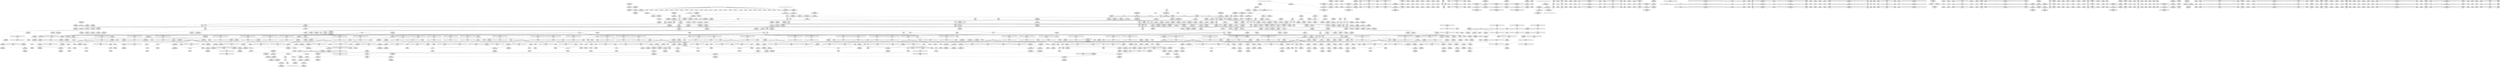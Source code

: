 digraph {
	CE0x4e75230 [shape=record,shape=Mrecord,label="{CE0x4e75230|COLLAPSED:_GCMRE___llvm_gcov_ctr134_internal_global_4_x_i64_zeroinitializer:_elem_0:default:}"]
	CE0x4e11b20 [shape=record,shape=Mrecord,label="{CE0x4e11b20|GLOBAL:__llvm_gcov_ctr127|Global_var:__llvm_gcov_ctr127|*SummSource*}"]
	CE0x4de0610 [shape=record,shape=Mrecord,label="{CE0x4de0610|_ret_void,_!dbg_!27717|include/linux/rcupdate.h,240|*SummSink*}"]
	CE0x4d91670 [shape=record,shape=Mrecord,label="{CE0x4d91670|rcu_lock_acquire:indirectgoto|*SummSource*}"]
	CE0x4e2a7e0 [shape=record,shape=Mrecord,label="{CE0x4e2a7e0|rcu_read_lock:tmp13|include/linux/rcupdate.h,882|*SummSource*}"]
	CE0x4ddff10 [shape=record,shape=Mrecord,label="{CE0x4ddff10|i64*_getelementptr_inbounds_(_13_x_i64_,_13_x_i64_*___llvm_gcov_ctr126,_i64_0,_i64_1)|*Constant*}"]
	CE0x4de8e40 [shape=record,shape=Mrecord,label="{CE0x4de8e40|i64*_getelementptr_inbounds_(_13_x_i64_,_13_x_i64_*___llvm_gcov_ctr126,_i64_0,_i64_0)|*Constant*|*SummSource*}"]
	CE0x4de33e0 [shape=record,shape=Mrecord,label="{CE0x4de33e0|_call_void_mcount()_#3|*SummSource*}"]
	CE0x4deb930 [shape=record,shape=Mrecord,label="{CE0x4deb930|task_sid:tmp9|security/selinux/hooks.c,208|*SummSource*}"]
	CE0x4e15d30 [shape=record,shape=Mrecord,label="{CE0x4e15d30|rcu_read_lock:tmp20|include/linux/rcupdate.h,882|*SummSink*}"]
	CE0x4e2fc20 [shape=record,shape=Mrecord,label="{CE0x4e2fc20|rcu_read_unlock:tmp9|include/linux/rcupdate.h,933}"]
	CE0x4d90f20 [shape=record,shape=Mrecord,label="{CE0x4d90f20|_ret_i32_%tmp24,_!dbg_!27742|security/selinux/hooks.c,220|*SummSource*}"]
	CE0x4e038a0 [shape=record,shape=Mrecord,label="{CE0x4e038a0|_ret_void,_!dbg_!27735|include/linux/rcupdate.h,938|*SummSink*}"]
	CE0x4e5c5d0 [shape=record,shape=Mrecord,label="{CE0x4e5c5d0|rcu_lock_release:bb}"]
	CE0x4da5eb0 [shape=record,shape=Mrecord,label="{CE0x4da5eb0|i8*_getelementptr_inbounds_(_41_x_i8_,_41_x_i8_*_.str44,_i32_0,_i32_0)|*Constant*|*SummSource*}"]
	CE0x4de2bc0 [shape=record,shape=Mrecord,label="{CE0x4de2bc0|rcu_read_lock:entry}"]
	CE0x4e5f000 [shape=record,shape=Mrecord,label="{CE0x4e5f000|i64_ptrtoint_(i8*_blockaddress(_rcu_lock_release,_%__here)_to_i64)|*Constant*|*SummSource*}"]
	CE0x4dd1d80 [shape=record,shape=Mrecord,label="{CE0x4dd1d80|task_sid:tmp3|*SummSource*}"]
	CE0x4d9d5f0 [shape=record,shape=Mrecord,label="{CE0x4d9d5f0|avc_has_perm:auditdata|Function::avc_has_perm&Arg::auditdata::}"]
	CE0x4e1ef90 [shape=record,shape=Mrecord,label="{CE0x4e1ef90|__rcu_read_lock:tmp2}"]
	CE0x4e5f160 [shape=record,shape=Mrecord,label="{CE0x4e5f160|i64*_getelementptr_inbounds_(_4_x_i64_,_4_x_i64_*___llvm_gcov_ctr133,_i64_0,_i64_3)|*Constant*}"]
	CE0x4d9f380 [shape=record,shape=Mrecord,label="{CE0x4d9f380|current_sid:tmp11|security/selinux/hooks.c,218|*SummSink*}"]
	CE0x4d81040 [shape=record,shape=Mrecord,label="{CE0x4d81040|selinux_task_setioprio:tmp8|security/selinux/hooks.c,3611}"]
	CE0x4e024b0 [shape=record,shape=Mrecord,label="{CE0x4e024b0|i64*_getelementptr_inbounds_(_4_x_i64_,_4_x_i64_*___llvm_gcov_ctr135,_i64_0,_i64_0)|*Constant*}"]
	CE0x4db65d0 [shape=record,shape=Mrecord,label="{CE0x4db65d0|_ret_%struct.task_struct*_%tmp4,_!dbg_!27714|./arch/x86/include/asm/current.h,14}"]
	CE0x4dd5f60 [shape=record,shape=Mrecord,label="{CE0x4dd5f60|_call_void_mcount()_#3|*SummSink*}"]
	CE0x4ddfac0 [shape=record,shape=Mrecord,label="{CE0x4ddfac0|_ret_i32_%tmp6,_!dbg_!27716|security/selinux/hooks.c,197|*SummSink*}"]
	CE0x4d762e0 [shape=record,shape=Mrecord,label="{CE0x4d762e0|i64_1|*Constant*}"]
	"CONST[source:0(mediator),value:2(dynamic)][purpose:{subject}]"
	CE0x4df8ab0 [shape=record,shape=Mrecord,label="{CE0x4df8ab0|_call_void_mcount()_#3|*SummSink*}"]
	CE0x4e274b0 [shape=record,shape=Mrecord,label="{CE0x4e274b0|rcu_lock_release:tmp2|*SummSource*}"]
	CE0x4d9e190 [shape=record,shape=Mrecord,label="{CE0x4d9e190|current_sid:tmp7|security/selinux/hooks.c,218|*SummSink*}"]
	CE0x4de0980 [shape=record,shape=Mrecord,label="{CE0x4de0980|i64*_getelementptr_inbounds_(_13_x_i64_,_13_x_i64_*___llvm_gcov_ctr126,_i64_0,_i64_8)|*Constant*|*SummSink*}"]
	CE0x4dd4020 [shape=record,shape=Mrecord,label="{CE0x4dd4020|COLLAPSED:_GCMRE___llvm_gcov_ctr131_internal_global_2_x_i64_zeroinitializer:_elem_0:default:}"]
	CE0x4de3980 [shape=record,shape=Mrecord,label="{CE0x4de3980|cred_sid:tmp|*SummSink*}"]
	CE0x4de6b10 [shape=record,shape=Mrecord,label="{CE0x4de6b10|task_sid:tobool4|security/selinux/hooks.c,208|*SummSource*}"]
	CE0x4e26cf0 [shape=record,shape=Mrecord,label="{CE0x4e26cf0|rcu_read_unlock:do.end|*SummSink*}"]
	CE0x4dc1e50 [shape=record,shape=Mrecord,label="{CE0x4dc1e50|__preempt_count_sub:entry}"]
	CE0x4e193c0 [shape=record,shape=Mrecord,label="{CE0x4e193c0|rcu_read_unlock:land.lhs.true|*SummSource*}"]
	CE0x4de9290 [shape=record,shape=Mrecord,label="{CE0x4de9290|i64*_getelementptr_inbounds_(_2_x_i64_,_2_x_i64_*___llvm_gcov_ctr98,_i64_0,_i64_0)|*Constant*|*SummSink*}"]
	CE0x4e63d40 [shape=record,shape=Mrecord,label="{CE0x4e63d40|rcu_lock_release:tmp5|include/linux/rcupdate.h,423}"]
	CE0x4d7c720 [shape=record,shape=Mrecord,label="{CE0x4d7c720|i64*_getelementptr_inbounds_(_6_x_i64_,_6_x_i64_*___llvm_gcov_ctr284,_i64_0,_i64_0)|*Constant*|*SummSink*}"]
	CE0x4e1d320 [shape=record,shape=Mrecord,label="{CE0x4e1d320|rcu_read_unlock:tmp1|*SummSource*}"]
	CE0x4d73040 [shape=record,shape=Mrecord,label="{CE0x4d73040|_call_void_mcount()_#3|*SummSource*}"]
	CE0x4d97860 [shape=record,shape=Mrecord,label="{CE0x4d97860|rcu_read_unlock:entry}"]
	CE0x4d88770 [shape=record,shape=Mrecord,label="{CE0x4d88770|task_sid:tmp26|security/selinux/hooks.c,208|*SummSink*}"]
	CE0x4d91de0 [shape=record,shape=Mrecord,label="{CE0x4d91de0|selinux_task_setioprio:tmp5|security/selinux/hooks.c,3608}"]
	CE0x4da5170 [shape=record,shape=Mrecord,label="{CE0x4da5170|get_current:tmp|*SummSource*}"]
	CE0x4db48c0 [shape=record,shape=Mrecord,label="{CE0x4db48c0|i64*_getelementptr_inbounds_(_4_x_i64_,_4_x_i64_*___llvm_gcov_ctr128,_i64_0,_i64_1)|*Constant*}"]
	CE0x4dffb00 [shape=record,shape=Mrecord,label="{CE0x4dffb00|i8*_undef|*Constant*}"]
	CE0x4d88690 [shape=record,shape=Mrecord,label="{CE0x4d88690|i64*_getelementptr_inbounds_(_13_x_i64_,_13_x_i64_*___llvm_gcov_ctr126,_i64_0,_i64_12)|*Constant*|*SummSink*}"]
	CE0x44f2130 [shape=record,shape=Mrecord,label="{CE0x44f2130|VOIDTB_TE:_CE_44,48_}"]
	CE0x4e25e80 [shape=record,shape=Mrecord,label="{CE0x4e25e80|rcu_read_unlock:tmp10|include/linux/rcupdate.h,933|*SummSink*}"]
	CE0x4d8c790 [shape=record,shape=Mrecord,label="{CE0x4d8c790|selinux_task_setioprio:p|Function::selinux_task_setioprio&Arg::p::|*SummSource*}"]
	CE0x4e33930 [shape=record,shape=Mrecord,label="{CE0x4e33930|rcu_read_unlock:tmp5|include/linux/rcupdate.h,933|*SummSource*}"]
	CE0x4d81b60 [shape=record,shape=Mrecord,label="{CE0x4d81b60|selinux_task_setioprio:tmp9|security/selinux/hooks.c,3611|*SummSource*}"]
	CE0x4db6210 [shape=record,shape=Mrecord,label="{CE0x4db6210|get_current:entry|*SummSource*}"]
	CE0x4dba4e0 [shape=record,shape=Mrecord,label="{CE0x4dba4e0|current_sid:tmp24|security/selinux/hooks.c,220|*SummSink*}"]
	CE0x4e77cc0 [shape=record,shape=Mrecord,label="{CE0x4e77cc0|i64_ptrtoint_(i8*_blockaddress(_rcu_lock_acquire,_%__here)_to_i64)|*Constant*|*SummSink*}"]
	CE0x4e1eec0 [shape=record,shape=Mrecord,label="{CE0x4e1eec0|i64*_getelementptr_inbounds_(_11_x_i64_,_11_x_i64_*___llvm_gcov_ctr132,_i64_0,_i64_1)|*Constant*|*SummSink*}"]
	CE0x4dbf4f0 [shape=record,shape=Mrecord,label="{CE0x4dbf4f0|current_sid:if.end|*SummSource*}"]
	CE0x4db7160 [shape=record,shape=Mrecord,label="{CE0x4db7160|current_sid:tmp21|security/selinux/hooks.c,218}"]
	CE0x4d87050 [shape=record,shape=Mrecord,label="{CE0x4d87050|__preempt_count_add:tmp|*SummSink*}"]
	CE0x4e24250 [shape=record,shape=Mrecord,label="{CE0x4e24250|rcu_read_unlock:do.body|*SummSource*}"]
	CE0x4e15860 [shape=record,shape=Mrecord,label="{CE0x4e15860|rcu_read_lock:tmp19|include/linux/rcupdate.h,882|*SummSink*}"]
	CE0x4de8fe0 [shape=record,shape=Mrecord,label="{CE0x4de8fe0|get_current:tmp1|*SummSource*}"]
	CE0x4e26b80 [shape=record,shape=Mrecord,label="{CE0x4e26b80|__preempt_count_sub:val|Function::__preempt_count_sub&Arg::val::}"]
	CE0x4d752d0 [shape=record,shape=Mrecord,label="{CE0x4d752d0|current_has_perm:tmp2}"]
	CE0x4ddf730 [shape=record,shape=Mrecord,label="{CE0x4ddf730|_ret_i32_%tmp6,_!dbg_!27716|security/selinux/hooks.c,197}"]
	CE0x4e74b30 [shape=record,shape=Mrecord,label="{CE0x4e74b30|_ret_void,_!dbg_!27720|./arch/x86/include/asm/preempt.h,78|*SummSource*}"]
	CE0x4de7710 [shape=record,shape=Mrecord,label="{CE0x4de7710|_ret_void,_!dbg_!27717|include/linux/rcupdate.h,419|*SummSink*}"]
	CE0x4e14e60 [shape=record,shape=Mrecord,label="{CE0x4e14e60|i64*_getelementptr_inbounds_(_11_x_i64_,_11_x_i64_*___llvm_gcov_ctr127,_i64_0,_i64_9)|*Constant*}"]
	CE0x4dd0520 [shape=record,shape=Mrecord,label="{CE0x4dd0520|i32_22|*Constant*}"]
	CE0x4d88a90 [shape=record,shape=Mrecord,label="{CE0x4d88a90|task_sid:tmp27|security/selinux/hooks.c,208|*SummSource*}"]
	CE0x4e1e650 [shape=record,shape=Mrecord,label="{CE0x4e1e650|rcu_read_unlock:tmp2}"]
	CE0x4df4970 [shape=record,shape=Mrecord,label="{CE0x4df4970|i64*_getelementptr_inbounds_(_11_x_i64_,_11_x_i64_*___llvm_gcov_ctr132,_i64_0,_i64_10)|*Constant*|*SummSource*}"]
	CE0x4df5690 [shape=record,shape=Mrecord,label="{CE0x4df5690|_call_void_rcu_lock_release(%struct.lockdep_map*_rcu_lock_map)_#10,_!dbg_!27733|include/linux/rcupdate.h,935}"]
	CE0x4e32bf0 [shape=record,shape=Mrecord,label="{CE0x4e32bf0|rcu_lock_acquire:bb|*SummSource*}"]
	CE0x4d7d9e0 [shape=record,shape=Mrecord,label="{CE0x4d7d9e0|current_has_perm:tsk|Function::current_has_perm&Arg::tsk::}"]
	CE0x4e9ed60 [shape=record,shape=Mrecord,label="{CE0x4e9ed60|__preempt_count_add:tmp7|./arch/x86/include/asm/preempt.h,73}"]
	CE0x4e30d30 [shape=record,shape=Mrecord,label="{CE0x4e30d30|rcu_read_lock:tmp7|include/linux/rcupdate.h,882}"]
	CE0x4d7a000 [shape=record,shape=Mrecord,label="{CE0x4d7a000|i32_512|*Constant*|*SummSink*}"]
	CE0x4d8c180 [shape=record,shape=Mrecord,label="{CE0x4d8c180|selinux_task_setioprio:call|security/selinux/hooks.c,3607}"]
	CE0x4e7ce40 [shape=record,shape=Mrecord,label="{CE0x4e7ce40|_call_void_mcount()_#3|*SummSource*}"]
	CE0x4da11d0 [shape=record,shape=Mrecord,label="{CE0x4da11d0|current_sid:tmp3|*SummSource*}"]
	CE0x4d9ab80 [shape=record,shape=Mrecord,label="{CE0x4d9ab80|i32_218|*Constant*|*SummSource*}"]
	CE0x4e043f0 [shape=record,shape=Mrecord,label="{CE0x4e043f0|rcu_read_unlock:tobool|include/linux/rcupdate.h,933|*SummSource*}"]
	CE0x4d76790 [shape=record,shape=Mrecord,label="{CE0x4d76790|i64*_getelementptr_inbounds_(_6_x_i64_,_6_x_i64_*___llvm_gcov_ctr284,_i64_0,_i64_4)|*Constant*|*SummSource*}"]
	CE0x4dd45a0 [shape=record,shape=Mrecord,label="{CE0x4dd45a0|task_sid:tmp14|security/selinux/hooks.c,208|*SummSource*}"]
	CE0x4e1f3e0 [shape=record,shape=Mrecord,label="{CE0x4e1f3e0|rcu_read_unlock:tmp9|include/linux/rcupdate.h,933|*SummSource*}"]
	CE0x4e22ca0 [shape=record,shape=Mrecord,label="{CE0x4e22ca0|COLLAPSED:_GCMRE___llvm_gcov_ctr132_internal_global_11_x_i64_zeroinitializer:_elem_0:default:}"]
	CE0x4d931e0 [shape=record,shape=Mrecord,label="{CE0x4d931e0|_call_void_mcount()_#3}"]
	CE0x4e1a7f0 [shape=record,shape=Mrecord,label="{CE0x4e1a7f0|rcu_read_unlock:call3|include/linux/rcupdate.h,933|*SummSink*}"]
	CE0x4df8270 [shape=record,shape=Mrecord,label="{CE0x4df8270|__rcu_read_lock:do.end|*SummSink*}"]
	CE0x4e5db80 [shape=record,shape=Mrecord,label="{CE0x4e5db80|_call_void_mcount()_#3|*SummSource*}"]
	CE0x4e173e0 [shape=record,shape=Mrecord,label="{CE0x4e173e0|cred_sid:bb|*SummSource*}"]
	CE0x4e5cb50 [shape=record,shape=Mrecord,label="{CE0x4e5cb50|_call_void_asm_sideeffect_,_memory_,_dirflag_,_fpsr_,_flags_()_#3,_!dbg_!27711,_!srcloc_!27714|include/linux/rcupdate.h,244}"]
	CE0x4da2ac0 [shape=record,shape=Mrecord,label="{CE0x4da2ac0|current_sid:tmp9|security/selinux/hooks.c,218}"]
	CE0x4dc1a30 [shape=record,shape=Mrecord,label="{CE0x4dc1a30|__rcu_read_lock:tmp5|include/linux/rcupdate.h,239|*SummSource*}"]
	CE0x4d92190 [shape=record,shape=Mrecord,label="{CE0x4d92190|VOIDTB_TE:_CE_144,152_}"]
	CE0x4dbd010 [shape=record,shape=Mrecord,label="{CE0x4dbd010|current_sid:tmp2|*SummSource*}"]
	CE0x4e95100 [shape=record,shape=Mrecord,label="{CE0x4e95100|__preempt_count_sub:tmp5|./arch/x86/include/asm/preempt.h,77|*SummSink*}"]
	CE0x4da15f0 [shape=record,shape=Mrecord,label="{CE0x4da15f0|_call_void_mcount()_#3|*SummSource*}"]
	CE0x4e73c20 [shape=record,shape=Mrecord,label="{CE0x4e73c20|rcu_lock_release:bb|*SummSink*}"]
	CE0x4e33090 [shape=record,shape=Mrecord,label="{CE0x4e33090|rcu_read_unlock:bb|*SummSource*}"]
	CE0x4d91c70 [shape=record,shape=Mrecord,label="{CE0x4d91c70|selinux_task_setioprio:tmp1}"]
	CE0x4e29810 [shape=record,shape=Mrecord,label="{CE0x4e29810|i64_6|*Constant*}"]
	CE0x4de4ff0 [shape=record,shape=Mrecord,label="{CE0x4de4ff0|rcu_read_unlock:tmp15|include/linux/rcupdate.h,933|*SummSource*}"]
	CE0x4e1d620 [shape=record,shape=Mrecord,label="{CE0x4e1d620|i64*_getelementptr_inbounds_(_11_x_i64_,_11_x_i64_*___llvm_gcov_ctr132,_i64_0,_i64_1)|*Constant*}"]
	CE0x4e0e5a0 [shape=record,shape=Mrecord,label="{CE0x4e0e5a0|rcu_read_unlock:tmp|*SummSink*}"]
	CE0x4dc5060 [shape=record,shape=Mrecord,label="{CE0x4dc5060|rcu_read_lock:tmp9|include/linux/rcupdate.h,882|*SummSource*}"]
	CE0x4df0a50 [shape=record,shape=Mrecord,label="{CE0x4df0a50|i64*_getelementptr_inbounds_(_13_x_i64_,_13_x_i64_*___llvm_gcov_ctr126,_i64_0,_i64_9)|*Constant*|*SummSink*}"]
	CE0x4df2460 [shape=record,shape=Mrecord,label="{CE0x4df2460|task_sid:tmp23|security/selinux/hooks.c,208|*SummSink*}"]
	CE0x4d8e790 [shape=record,shape=Mrecord,label="{CE0x4d8e790|VOIDTB_TE:_CE_8,16_}"]
	CE0x4d88700 [shape=record,shape=Mrecord,label="{CE0x4d88700|task_sid:tmp26|security/selinux/hooks.c,208|*SummSource*}"]
	CE0x4dbbae0 [shape=record,shape=Mrecord,label="{CE0x4dbbae0|GLOBAL:task_sid.__warned|Global_var:task_sid.__warned|*SummSource*}"]
	CE0x4d73840 [shape=record,shape=Mrecord,label="{CE0x4d73840|i64_2|*Constant*}"]
	CE0x4e149e0 [shape=record,shape=Mrecord,label="{CE0x4e149e0|i8*_getelementptr_inbounds_(_42_x_i8_,_42_x_i8_*_.str46,_i32_0,_i32_0)|*Constant*|*SummSource*}"]
	CE0x4e28c00 [shape=record,shape=Mrecord,label="{CE0x4e28c00|rcu_read_lock:tmp11|include/linux/rcupdate.h,882|*SummSink*}"]
	CE0x4e26250 [shape=record,shape=Mrecord,label="{CE0x4e26250|rcu_lock_release:tmp|*SummSink*}"]
	CE0x4d800a0 [shape=record,shape=Mrecord,label="{CE0x4d800a0|current_has_perm:call2|security/selinux/hooks.c,1544}"]
	CE0x4db6a50 [shape=record,shape=Mrecord,label="{CE0x4db6a50|i32_78|*Constant*|*SummSink*}"]
	CE0x4de5b60 [shape=record,shape=Mrecord,label="{CE0x4de5b60|task_sid:tmp11|security/selinux/hooks.c,208|*SummSource*}"]
	CE0x4dbc1a0 [shape=record,shape=Mrecord,label="{CE0x4dbc1a0|get_current:tmp3|*SummSink*}"]
	CE0x4d90c20 [shape=record,shape=Mrecord,label="{CE0x4d90c20|current_sid:entry|*SummSource*}"]
	CE0x4de9de0 [shape=record,shape=Mrecord,label="{CE0x4de9de0|task_sid:tmp7|security/selinux/hooks.c,208}"]
	CE0x4dd7670 [shape=record,shape=Mrecord,label="{CE0x4dd7670|i64*_getelementptr_inbounds_(_13_x_i64_,_13_x_i64_*___llvm_gcov_ctr126,_i64_0,_i64_8)|*Constant*|*SummSource*}"]
	CE0x4de0320 [shape=record,shape=Mrecord,label="{CE0x4de0320|_ret_void,_!dbg_!27717|include/linux/rcupdate.h,240}"]
	CE0x4d79e20 [shape=record,shape=Mrecord,label="{CE0x4d79e20|i32_512|*Constant*|*SummSource*}"]
	CE0x4e22c30 [shape=record,shape=Mrecord,label="{CE0x4e22c30|rcu_read_unlock:tmp}"]
	CE0x4dd6370 [shape=record,shape=Mrecord,label="{CE0x4dd6370|task_sid:tmp18|security/selinux/hooks.c,208|*SummSource*}"]
	CE0x4d7b350 [shape=record,shape=Mrecord,label="{CE0x4d7b350|i32_0|*Constant*|*SummSource*}"]
	CE0x4e2a8b0 [shape=record,shape=Mrecord,label="{CE0x4e2a8b0|rcu_read_lock:tmp13|include/linux/rcupdate.h,882|*SummSink*}"]
	CE0x4dbe160 [shape=record,shape=Mrecord,label="{CE0x4dbe160|task_sid:tobool4|security/selinux/hooks.c,208|*SummSink*}"]
	CE0x4d946a0 [shape=record,shape=Mrecord,label="{CE0x4d946a0|current_sid:tmp}"]
	CE0x4e1ac10 [shape=record,shape=Mrecord,label="{CE0x4e1ac10|i64*_getelementptr_inbounds_(_4_x_i64_,_4_x_i64_*___llvm_gcov_ctr128,_i64_0,_i64_3)|*Constant*}"]
	CE0x4d9e6c0 [shape=record,shape=Mrecord,label="{CE0x4d9e6c0|task_sid:bb|*SummSink*}"]
	CE0x4d798f0 [shape=record,shape=Mrecord,label="{CE0x4d798f0|selinux_task_setioprio:if.then|*SummSink*}"]
	CE0x4e20230 [shape=record,shape=Mrecord,label="{CE0x4e20230|_call_void_mcount()_#3|*SummSink*}"]
	CE0x4dc1d10 [shape=record,shape=Mrecord,label="{CE0x4dc1d10|GLOBAL:__preempt_count_sub|*Constant*|*SummSource*}"]
	CE0x4de6a80 [shape=record,shape=Mrecord,label="{CE0x4de6a80|task_sid:call3|security/selinux/hooks.c,208|*SummSink*}"]
	CE0x4dbb470 [shape=record,shape=Mrecord,label="{CE0x4dbb470|_ret_void,_!dbg_!27735|include/linux/rcupdate.h,884|*SummSource*}"]
	CE0x4d8e690 [shape=record,shape=Mrecord,label="{CE0x4d8e690|VOIDTB_TE:_CE_4,8_}"]
	CE0x4dc1ca0 [shape=record,shape=Mrecord,label="{CE0x4dc1ca0|GLOBAL:__preempt_count_sub|*Constant*|*SummSink*}"]
	CE0x4e22230 [shape=record,shape=Mrecord,label="{CE0x4e22230|GLOBAL:rcu_read_unlock.__warned|Global_var:rcu_read_unlock.__warned|*SummSink*}"]
	CE0x4e73a00 [shape=record,shape=Mrecord,label="{CE0x4e73a00|void_(i32*,_i32,_i32*)*_asm_addl_$1,_%gs:$0_,_*m,ri,*m,_dirflag_,_fpsr_,_flags_|*SummSource*}"]
	CE0x4d801d0 [shape=record,shape=Mrecord,label="{CE0x4d801d0|current_has_perm:call2|security/selinux/hooks.c,1544|*SummSource*}"]
	CE0x4dbab30 [shape=record,shape=Mrecord,label="{CE0x4dbab30|_call_void_rcu_read_lock()_#10,_!dbg_!27712|security/selinux/hooks.c,207}"]
	CE0x4e9d350 [shape=record,shape=Mrecord,label="{CE0x4e9d350|__preempt_count_add:tmp4|./arch/x86/include/asm/preempt.h,72}"]
	CE0x4dd5370 [shape=record,shape=Mrecord,label="{CE0x4dd5370|task_sid:tmp2}"]
	CE0x4d81120 [shape=record,shape=Mrecord,label="{CE0x4d81120|selinux_task_setioprio:tmp8|security/selinux/hooks.c,3611|*SummSink*}"]
	CE0x4e00230 [shape=record,shape=Mrecord,label="{CE0x4e00230|i64_1|*Constant*}"]
	CE0x4d74f70 [shape=record,shape=Mrecord,label="{CE0x4d74f70|i64*_getelementptr_inbounds_(_2_x_i64_,_2_x_i64_*___llvm_gcov_ctr136,_i64_0,_i64_1)|*Constant*|*SummSink*}"]
	CE0x4de5870 [shape=record,shape=Mrecord,label="{CE0x4de5870|rcu_read_unlock:tmp11|include/linux/rcupdate.h,933|*SummSink*}"]
	CE0x4e37a70 [shape=record,shape=Mrecord,label="{CE0x4e37a70|_call_void_lockdep_rcu_suspicious(i8*_getelementptr_inbounds_(_25_x_i8_,_25_x_i8_*_.str45,_i32_0,_i32_0),_i32_934,_i8*_getelementptr_inbounds_(_44_x_i8_,_44_x_i8_*_.str47,_i32_0,_i32_0))_#10,_!dbg_!27726|include/linux/rcupdate.h,933|*SummSink*}"]
	CE0x4dd3070 [shape=record,shape=Mrecord,label="{CE0x4dd3070|%struct.task_struct*_(%struct.task_struct**)*_asm_movq_%gs:$_1:P_,$0_,_r,im,_dirflag_,_fpsr_,_flags_|*SummSource*}"]
	CE0x4d89740 [shape=record,shape=Mrecord,label="{CE0x4d89740|current_sid:tmp15|security/selinux/hooks.c,218|*SummSink*}"]
	CE0x4e27520 [shape=record,shape=Mrecord,label="{CE0x4e27520|rcu_lock_release:tmp2|*SummSink*}"]
	CE0x4e32b80 [shape=record,shape=Mrecord,label="{CE0x4e32b80|rcu_lock_acquire:bb}"]
	CE0x4dba1c0 [shape=record,shape=Mrecord,label="{CE0x4dba1c0|current_sid:tmp24|security/selinux/hooks.c,220}"]
	CE0x4d88d60 [shape=record,shape=Mrecord,label="{CE0x4d88d60|task_sid:tmp27|security/selinux/hooks.c,208|*SummSink*}"]
	CE0x4dbde90 [shape=record,shape=Mrecord,label="{CE0x4dbde90|current_sid:tmp13|security/selinux/hooks.c,218}"]
	CE0x4dc1de0 [shape=record,shape=Mrecord,label="{CE0x4dc1de0|__preempt_count_sub:entry|*SummSource*}"]
	CE0x4defe80 [shape=record,shape=Mrecord,label="{CE0x4defe80|i64*_getelementptr_inbounds_(_11_x_i64_,_11_x_i64_*___llvm_gcov_ctr132,_i64_0,_i64_9)|*Constant*}"]
	CE0x4e2b2e0 [shape=record,shape=Mrecord,label="{CE0x4e2b2e0|rcu_read_lock:tmp15|include/linux/rcupdate.h,882|*SummSink*}"]
	CE0x4e9b9c0 [shape=record,shape=Mrecord,label="{CE0x4e9b9c0|__preempt_count_sub:do.end|*SummSink*}"]
	CE0x4dd4930 [shape=record,shape=Mrecord,label="{CE0x4dd4930|task_sid:tmp15|security/selinux/hooks.c,208|*SummSource*}"]
	CE0x4e1f580 [shape=record,shape=Mrecord,label="{CE0x4e1f580|rcu_read_unlock:tmp10|include/linux/rcupdate.h,933}"]
	CE0x4d80670 [shape=record,shape=Mrecord,label="{CE0x4d80670|avc_has_perm:entry|*SummSource*}"]
	CE0x61088e0 [shape=record,shape=Mrecord,label="{CE0x61088e0|i64*_getelementptr_inbounds_(_6_x_i64_,_6_x_i64_*___llvm_gcov_ctr284,_i64_0,_i64_0)|*Constant*}"]
	CE0x4d82cb0 [shape=record,shape=Mrecord,label="{CE0x4d82cb0|i64*_getelementptr_inbounds_(_6_x_i64_,_6_x_i64_*___llvm_gcov_ctr284,_i64_0,_i64_3)|*Constant*}"]
	CE0x4d8bcd0 [shape=record,shape=Mrecord,label="{CE0x4d8bcd0|current_sid:tmp18|security/selinux/hooks.c,218|*SummSource*}"]
	CE0x4def280 [shape=record,shape=Mrecord,label="{CE0x4def280|i32_934|*Constant*|*SummSource*}"]
	CE0x4e31b40 [shape=record,shape=Mrecord,label="{CE0x4e31b40|rcu_read_lock:tmp4|include/linux/rcupdate.h,882|*SummSink*}"]
	CE0x4e234b0 [shape=record,shape=Mrecord,label="{CE0x4e234b0|_call_void_asm_sideeffect_,_memory_,_dirflag_,_fpsr_,_flags_()_#3,_!dbg_!27714,_!srcloc_!27715|include/linux/rcupdate.h,239|*SummSource*}"]
	CE0x4df0f50 [shape=record,shape=Mrecord,label="{CE0x4df0f50|task_sid:tmp20|security/selinux/hooks.c,208}"]
	CE0x4d88230 [shape=record,shape=Mrecord,label="{CE0x4d88230|i64*_getelementptr_inbounds_(_13_x_i64_,_13_x_i64_*___llvm_gcov_ctr126,_i64_0,_i64_12)|*Constant*}"]
	CE0x4e2b780 [shape=record,shape=Mrecord,label="{CE0x4e2b780|rcu_read_lock:tmp16|include/linux/rcupdate.h,882|*SummSink*}"]
	CE0x4e1a960 [shape=record,shape=Mrecord,label="{CE0x4e1a960|rcu_read_unlock:tmp13|include/linux/rcupdate.h,933}"]
	CE0x4dc4740 [shape=record,shape=Mrecord,label="{CE0x4dc4740|rcu_read_lock:tobool1|include/linux/rcupdate.h,882|*SummSource*}"]
	CE0x4e2de70 [shape=record,shape=Mrecord,label="{CE0x4e2de70|rcu_read_unlock:land.lhs.true2|*SummSink*}"]
	CE0x4e7d1a0 [shape=record,shape=Mrecord,label="{CE0x4e7d1a0|_call_void_asm_addl_$1,_%gs:$0_,_*m,ri,*m,_dirflag_,_fpsr_,_flags_(i32*___preempt_count,_i32_%sub,_i32*___preempt_count)_#3,_!dbg_!27717,_!srcloc_!27718|./arch/x86/include/asm/preempt.h,77}"]
	CE0x4db5bb0 [shape=record,shape=Mrecord,label="{CE0x4db5bb0|GLOBAL:get_current|*Constant*}"]
	CE0x4e26a70 [shape=record,shape=Mrecord,label="{CE0x4e26a70|__preempt_count_sub:entry|*SummSink*}"]
	CE0x4d9bcb0 [shape=record,shape=Mrecord,label="{CE0x4d9bcb0|avc_has_perm:ssid|Function::avc_has_perm&Arg::ssid::|*SummSource*}"]
	CE0x4e0fcf0 [shape=record,shape=Mrecord,label="{CE0x4e0fcf0|_call_void_asm_sideeffect_,_memory_,_dirflag_,_fpsr_,_flags_()_#3,_!dbg_!27714,_!srcloc_!27715|include/linux/rcupdate.h,239|*SummSink*}"]
	CE0x4d882a0 [shape=record,shape=Mrecord,label="{CE0x4d882a0|task_sid:tmp27|security/selinux/hooks.c,208}"]
	CE0x4ddf3d0 [shape=record,shape=Mrecord,label="{CE0x4ddf3d0|cred_sid:cred|Function::cred_sid&Arg::cred::}"]
	CE0x4dd43d0 [shape=record,shape=Mrecord,label="{CE0x4dd43d0|task_sid:tmp14|security/selinux/hooks.c,208}"]
	CE0x4dd2790 [shape=record,shape=Mrecord,label="{CE0x4dd2790|task_sid:land.lhs.true|*SummSource*}"]
	CE0x4dd2470 [shape=record,shape=Mrecord,label="{CE0x4dd2470|_call_void_mcount()_#3}"]
	CE0x4d7a170 [shape=record,shape=Mrecord,label="{CE0x4d7a170|current_has_perm:perms|Function::current_has_perm&Arg::perms::|*SummSink*}"]
	CE0x4e78680 [shape=record,shape=Mrecord,label="{CE0x4e78680|i64*_getelementptr_inbounds_(_4_x_i64_,_4_x_i64_*___llvm_gcov_ctr129,_i64_0,_i64_3)|*Constant*|*SummSource*}"]
	CE0x4dd7cf0 [shape=record,shape=Mrecord,label="{CE0x4dd7cf0|task_sid:bb|*SummSource*}"]
	CE0x4db7c50 [shape=record,shape=Mrecord,label="{CE0x4db7c50|current_sid:security|security/selinux/hooks.c,218|*SummSource*}"]
	CE0x4df2d90 [shape=record,shape=Mrecord,label="{CE0x4df2d90|task_sid:tmp24|security/selinux/hooks.c,208|*SummSource*}"]
	CE0x4e64750 [shape=record,shape=Mrecord,label="{CE0x4e64750|rcu_lock_acquire:tmp3|*SummSink*}"]
	CE0x4dc5130 [shape=record,shape=Mrecord,label="{CE0x4dc5130|rcu_read_lock:tmp9|include/linux/rcupdate.h,882|*SummSink*}"]
	CE0x4d91be0 [shape=record,shape=Mrecord,label="{CE0x4d91be0|rcu_lock_acquire:__here|*SummSource*}"]
	CE0x4e06770 [shape=record,shape=Mrecord,label="{CE0x4e06770|__preempt_count_add:tmp5|./arch/x86/include/asm/preempt.h,72|*SummSource*}"]
	CE0x4e72540 [shape=record,shape=Mrecord,label="{CE0x4e72540|rcu_lock_release:__here|*SummSource*}"]
	CE0x4e6faf0 [shape=record,shape=Mrecord,label="{CE0x4e6faf0|__preempt_count_sub:tmp7|./arch/x86/include/asm/preempt.h,78|*SummSource*}"]
	CE0x4e2ebb0 [shape=record,shape=Mrecord,label="{CE0x4e2ebb0|GLOBAL:__rcu_read_lock|*Constant*|*SummSource*}"]
	CE0x4e31170 [shape=record,shape=Mrecord,label="{CE0x4e31170|GLOBAL:rcu_read_lock.__warned|Global_var:rcu_read_lock.__warned}"]
	CE0x4d7b7d0 [shape=record,shape=Mrecord,label="{CE0x4d7b7d0|i64*_getelementptr_inbounds_(_11_x_i64_,_11_x_i64_*___llvm_gcov_ctr125,_i64_0,_i64_1)|*Constant*|*SummSink*}"]
	CE0x4de01e0 [shape=record,shape=Mrecord,label="{CE0x4de01e0|i64*_getelementptr_inbounds_(_13_x_i64_,_13_x_i64_*___llvm_gcov_ctr126,_i64_0,_i64_1)|*Constant*|*SummSink*}"]
	CE0x4e1fe80 [shape=record,shape=Mrecord,label="{CE0x4e1fe80|_call_void_lock_acquire(%struct.lockdep_map*_%map,_i32_0,_i32_0,_i32_2,_i32_0,_%struct.lockdep_map*_null,_i64_ptrtoint_(i8*_blockaddress(_rcu_lock_acquire,_%__here)_to_i64))_#10,_!dbg_!27716|include/linux/rcupdate.h,418}"]
	CE0x4df3120 [shape=record,shape=Mrecord,label="{CE0x4df3120|task_sid:tmp25|security/selinux/hooks.c,208|*SummSource*}"]
	CE0x4d7dd50 [shape=record,shape=Mrecord,label="{CE0x4d7dd50|VOIDTB_TE:_CE_168,176_}"]
	CE0x4da5790 [shape=record,shape=Mrecord,label="{CE0x4da5790|i32_208|*Constant*|*SummSource*}"]
	CE0x4dc5e00 [shape=record,shape=Mrecord,label="{CE0x4dc5e00|current_sid:tmp20|security/selinux/hooks.c,218}"]
	CE0x4e18910 [shape=record,shape=Mrecord,label="{CE0x4e18910|cred_sid:tmp6|security/selinux/hooks.c,197}"]
	CE0x4db6670 [shape=record,shape=Mrecord,label="{CE0x4db6670|_ret_%struct.task_struct*_%tmp4,_!dbg_!27714|./arch/x86/include/asm/current.h,14|*SummSink*}"]
	CE0x4e34630 [shape=record,shape=Mrecord,label="{CE0x4e34630|rcu_read_unlock:tmp5|include/linux/rcupdate.h,933|*SummSink*}"]
	CE0x4db6be0 [shape=record,shape=Mrecord,label="{CE0x4db6be0|current_sid:cred|security/selinux/hooks.c,218}"]
	CE0x4e28570 [shape=record,shape=Mrecord,label="{CE0x4e28570|rcu_read_lock:tmp10|include/linux/rcupdate.h,882|*SummSource*}"]
	CE0x4db8300 [shape=record,shape=Mrecord,label="{CE0x4db8300|current_sid:tmp23|security/selinux/hooks.c,218}"]
	CE0x4e2bef0 [shape=record,shape=Mrecord,label="{CE0x4e2bef0|i64*_getelementptr_inbounds_(_11_x_i64_,_11_x_i64_*___llvm_gcov_ctr127,_i64_0,_i64_8)|*Constant*|*SummSink*}"]
	CE0x4df39d0 [shape=record,shape=Mrecord,label="{CE0x4df39d0|rcu_read_unlock:tmp19|include/linux/rcupdate.h,933|*SummSource*}"]
	CE0x4e15bb0 [shape=record,shape=Mrecord,label="{CE0x4e15bb0|rcu_read_lock:tmp20|include/linux/rcupdate.h,882|*SummSource*}"]
	CE0x4d6c310 [shape=record,shape=Mrecord,label="{CE0x4d6c310|selinux_task_setioprio:tmp10|security/selinux/hooks.c,3612}"]
	CE0x4d92d60 [shape=record,shape=Mrecord,label="{CE0x4d92d60|current_has_perm:call|security/selinux/hooks.c,1542|*SummSink*}"]
	CE0x4ddf2f0 [shape=record,shape=Mrecord,label="{CE0x4ddf2f0|cred_sid:entry|*SummSink*}"]
	CE0x4d93a40 [shape=record,shape=Mrecord,label="{CE0x4d93a40|VOIDTB_TE:_CE_88,89_}"]
	CE0x4d7bb00 [shape=record,shape=Mrecord,label="{CE0x4d7bb00|task_sid:tmp10|security/selinux/hooks.c,208|*SummSink*}"]
	CE0x4e040f0 [shape=record,shape=Mrecord,label="{CE0x4e040f0|rcu_read_lock:tmp|*SummSource*}"]
	CE0x4d8ac10 [shape=record,shape=Mrecord,label="{CE0x4d8ac10|task_sid:entry}"]
	CE0x4e2c9b0 [shape=record,shape=Mrecord,label="{CE0x4e2c9b0|rcu_read_lock:tmp18|include/linux/rcupdate.h,882|*SummSink*}"]
	CE0x4de0500 [shape=record,shape=Mrecord,label="{CE0x4de0500|_ret_void,_!dbg_!27717|include/linux/rcupdate.h,240|*SummSource*}"]
	CE0x4ebe360 [shape=record,shape=Mrecord,label="{CE0x4ebe360|_call_void_mcount()_#3|*SummSink*}"]
	CE0x4e25a60 [shape=record,shape=Mrecord,label="{CE0x4e25a60|i64*_getelementptr_inbounds_(_4_x_i64_,_4_x_i64_*___llvm_gcov_ctr130,_i64_0,_i64_2)|*Constant*}"]
	CE0x4d99df0 [shape=record,shape=Mrecord,label="{CE0x4d99df0|i8*_getelementptr_inbounds_(_25_x_i8_,_25_x_i8_*_.str3,_i32_0,_i32_0)|*Constant*}"]
	CE0x4dd5b90 [shape=record,shape=Mrecord,label="{CE0x4dd5b90|task_sid:if.end|*SummSource*}"]
	CE0x4d6aa60 [shape=record,shape=Mrecord,label="{CE0x4d6aa60|selinux_task_setioprio:tmp11|security/selinux/hooks.c,3612}"]
	CE0x4d89f20 [shape=record,shape=Mrecord,label="{CE0x4d89f20|i8_1|*Constant*}"]
	CE0x4ea8500 [shape=record,shape=Mrecord,label="{CE0x4ea8500|i64*_getelementptr_inbounds_(_4_x_i64_,_4_x_i64_*___llvm_gcov_ctr135,_i64_0,_i64_0)|*Constant*|*SummSink*}"]
	CE0x4e1c200 [shape=record,shape=Mrecord,label="{CE0x4e1c200|_call_void_mcount()_#3|*SummSource*}"]
	CE0x4e5e4d0 [shape=record,shape=Mrecord,label="{CE0x4e5e4d0|_call_void_lock_release(%struct.lockdep_map*_%map,_i32_1,_i64_ptrtoint_(i8*_blockaddress(_rcu_lock_release,_%__here)_to_i64))_#10,_!dbg_!27716|include/linux/rcupdate.h,423|*SummSink*}"]
	CE0x4d8a3a0 [shape=record,shape=Mrecord,label="{CE0x4d8a3a0|GLOBAL:lockdep_rcu_suspicious|*Constant*}"]
	CE0x4e1a400 [shape=record,shape=Mrecord,label="{CE0x4e1a400|__rcu_read_lock:tmp7|include/linux/rcupdate.h,240|*SummSink*}"]
	CE0x4e5e3a0 [shape=record,shape=Mrecord,label="{CE0x4e5e3a0|_call_void_lock_release(%struct.lockdep_map*_%map,_i32_1,_i64_ptrtoint_(i8*_blockaddress(_rcu_lock_release,_%__here)_to_i64))_#10,_!dbg_!27716|include/linux/rcupdate.h,423|*SummSource*}"]
	CE0x4dffa40 [shape=record,shape=Mrecord,label="{CE0x4dffa40|rcu_lock_acquire:tmp7|*SummSink*}"]
	CE0x4d737b0 [shape=record,shape=Mrecord,label="{CE0x4d737b0|i64_0|*Constant*}"]
	CE0x4d75910 [shape=record,shape=Mrecord,label="{CE0x4d75910|current_has_perm:tmp3|*SummSink*}"]
	CE0x4da2310 [shape=record,shape=Mrecord,label="{CE0x4da2310|i64_5|*Constant*}"]
	CE0x4e1fb50 [shape=record,shape=Mrecord,label="{CE0x4e1fb50|rcu_lock_acquire:tmp5|include/linux/rcupdate.h,418|*SummSink*}"]
	CE0x4e2c270 [shape=record,shape=Mrecord,label="{CE0x4e2c270|rcu_read_lock:tmp17|include/linux/rcupdate.h,882}"]
	CE0x6b74a20 [shape=record,shape=Mrecord,label="{CE0x6b74a20|selinux_task_setioprio:p|Function::selinux_task_setioprio&Arg::p::}"]
	CE0x4d98170 [shape=record,shape=Mrecord,label="{CE0x4d98170|_ret_void,_!dbg_!27735|include/linux/rcupdate.h,938|*SummSource*}"]
	CE0x4e11ec0 [shape=record,shape=Mrecord,label="{CE0x4e11ec0|__preempt_count_add:entry}"]
	CE0x4e25910 [shape=record,shape=Mrecord,label="{CE0x4e25910|_call_void_mcount()_#3|*SummSink*}"]
	CE0x4df3540 [shape=record,shape=Mrecord,label="{CE0x4df3540|__rcu_read_lock:tmp4|include/linux/rcupdate.h,239|*SummSink*}"]
	CE0x4ea87a0 [shape=record,shape=Mrecord,label="{CE0x4ea87a0|i64*_getelementptr_inbounds_(_4_x_i64_,_4_x_i64_*___llvm_gcov_ctr135,_i64_0,_i64_2)|*Constant*}"]
	CE0x4dec770 [shape=record,shape=Mrecord,label="{CE0x4dec770|_call_void_rcu_lock_acquire(%struct.lockdep_map*_rcu_lock_map)_#10,_!dbg_!27711|include/linux/rcupdate.h,881}"]
	CE0x4dd4330 [shape=record,shape=Mrecord,label="{CE0x4dd4330|i64_7|*Constant*|*SummSink*}"]
	CE0x4e2ec20 [shape=record,shape=Mrecord,label="{CE0x4e2ec20|GLOBAL:__rcu_read_lock|*Constant*|*SummSink*}"]
	CE0x4e783c0 [shape=record,shape=Mrecord,label="{CE0x4e783c0|void_(i32*,_i32,_i32*)*_asm_addl_$1,_%gs:$0_,_*m,ri,*m,_dirflag_,_fpsr_,_flags_|*SummSink*}"]
	CE0x4d93930 [shape=record,shape=Mrecord,label="{CE0x4d93930|VOIDTB_TE:_CE_80,88_}"]
	CE0x4e74d00 [shape=record,shape=Mrecord,label="{CE0x4e74d00|i64*_getelementptr_inbounds_(_4_x_i64_,_4_x_i64_*___llvm_gcov_ctr130,_i64_0,_i64_0)|*Constant*}"]
	CE0x4d8b370 [shape=record,shape=Mrecord,label="{CE0x4d8b370|_ret_i32_%call7,_!dbg_!27749|security/selinux/hooks.c,210}"]
	CE0x4ea1e60 [shape=record,shape=Mrecord,label="{CE0x4ea1e60|__preempt_count_add:bb|*SummSource*}"]
	CE0x4e2f740 [shape=record,shape=Mrecord,label="{CE0x4e2f740|cred_sid:tmp5|security/selinux/hooks.c,196|*SummSource*}"]
	CE0x4d922b0 [shape=record,shape=Mrecord,label="{CE0x4d922b0|VOIDTB_TE:_CE_152,160_}"]
	CE0x4d957c0 [shape=record,shape=Mrecord,label="{CE0x4d957c0|VOIDTB_TE:_CE_24,28_}"]
	CE0x4ea1ed0 [shape=record,shape=Mrecord,label="{CE0x4ea1ed0|__preempt_count_add:bb|*SummSink*}"]
	CE0x4e703a0 [shape=record,shape=Mrecord,label="{CE0x4e703a0|i64_1|*Constant*}"]
	CE0x4db6df0 [shape=record,shape=Mrecord,label="{CE0x4db6df0|current_sid:cred|security/selinux/hooks.c,218|*SummSink*}"]
	CE0x4dc0b30 [shape=record,shape=Mrecord,label="{CE0x4dc0b30|get_current:tmp4|./arch/x86/include/asm/current.h,14|*SummSink*}"]
	CE0x4d74850 [shape=record,shape=Mrecord,label="{CE0x4d74850|i64_1|*Constant*}"]
	CE0x4e05970 [shape=record,shape=Mrecord,label="{CE0x4e05970|i64_3|*Constant*}"]
	CE0x4db9070 [shape=record,shape=Mrecord,label="{CE0x4db9070|current_sid:sid|security/selinux/hooks.c,220}"]
	CE0x4d96420 [shape=record,shape=Mrecord,label="{CE0x4d96420|VOIDTB_TE:_CE_136,144_}"]
	CE0x4e136b0 [shape=record,shape=Mrecord,label="{CE0x4e136b0|i8*_getelementptr_inbounds_(_25_x_i8_,_25_x_i8_*_.str45,_i32_0,_i32_0)|*Constant*}"]
	CE0x4dc0140 [shape=record,shape=Mrecord,label="{CE0x4dc0140|get_current:tmp3}"]
	CE0x4d91730 [shape=record,shape=Mrecord,label="{CE0x4d91730|rcu_lock_acquire:indirectgoto|*SummSink*}"]
	CE0x4e7d9b0 [shape=record,shape=Mrecord,label="{CE0x4e7d9b0|__preempt_count_add:tmp1|*SummSource*}"]
	CE0x4d7fd00 [shape=record,shape=Mrecord,label="{CE0x4d7fd00|selinux_task_setioprio:return|*SummSource*}"]
	CE0x4e73d40 [shape=record,shape=Mrecord,label="{CE0x4e73d40|i64*_getelementptr_inbounds_(_4_x_i64_,_4_x_i64_*___llvm_gcov_ctr133,_i64_0,_i64_0)|*Constant*}"]
	CE0x4e7d870 [shape=record,shape=Mrecord,label="{CE0x4e7d870|__rcu_read_unlock:do.body}"]
	CE0x4da7e10 [shape=record,shape=Mrecord,label="{CE0x4da7e10|i64*_getelementptr_inbounds_(_2_x_i64_,_2_x_i64_*___llvm_gcov_ctr136,_i64_0,_i64_0)|*Constant*|*SummSource*}"]
	CE0x4eb5090 [shape=record,shape=Mrecord,label="{CE0x4eb5090|i64*_getelementptr_inbounds_(_4_x_i64_,_4_x_i64_*___llvm_gcov_ctr135,_i64_0,_i64_1)|*Constant*}"]
	CE0x4da6300 [shape=record,shape=Mrecord,label="{CE0x4da6300|i64*_getelementptr_inbounds_(_13_x_i64_,_13_x_i64_*___llvm_gcov_ctr126,_i64_0,_i64_9)|*Constant*}"]
	CE0x4df84b0 [shape=record,shape=Mrecord,label="{CE0x4df84b0|__rcu_read_unlock:tmp1|*SummSink*}"]
	CE0x4e1b670 [shape=record,shape=Mrecord,label="{CE0x4e1b670|i64*_getelementptr_inbounds_(_4_x_i64_,_4_x_i64_*___llvm_gcov_ctr130,_i64_0,_i64_1)|*Constant*|*SummSink*}"]
	CE0x4d732d0 [shape=record,shape=Mrecord,label="{CE0x4d732d0|current_sid:tobool|security/selinux/hooks.c,218|*SummSource*}"]
	CE0x4e17b10 [shape=record,shape=Mrecord,label="{CE0x4e17b10|cred_sid:sid|security/selinux/hooks.c,197|*SummSink*}"]
	CE0x4d74af0 [shape=record,shape=Mrecord,label="{CE0x4d74af0|i64*_getelementptr_inbounds_(_2_x_i64_,_2_x_i64_*___llvm_gcov_ctr136,_i64_0,_i64_1)|*Constant*}"]
	CE0x4e247d0 [shape=record,shape=Mrecord,label="{CE0x4e247d0|rcu_read_unlock:call|include/linux/rcupdate.h,933|*SummSink*}"]
	CE0x4e21540 [shape=record,shape=Mrecord,label="{CE0x4e21540|rcu_lock_acquire:tmp4|include/linux/rcupdate.h,418}"]
	CE0x4da3570 [shape=record,shape=Mrecord,label="{CE0x4da3570|current_sid:tmp4|security/selinux/hooks.c,218|*SummSink*}"]
	CE0x4de1440 [shape=record,shape=Mrecord,label="{CE0x4de1440|task_sid:tmp1|*SummSink*}"]
	CE0x4d92e70 [shape=record,shape=Mrecord,label="{CE0x4d92e70|GLOBAL:current_sid|*Constant*}"]
	CE0x4e70ae0 [shape=record,shape=Mrecord,label="{CE0x4e70ae0|__preempt_count_add:bb}"]
	CE0x4e169a0 [shape=record,shape=Mrecord,label="{CE0x4e169a0|rcu_read_lock:tmp22|include/linux/rcupdate.h,884}"]
	CE0x4d9ad10 [shape=record,shape=Mrecord,label="{CE0x4d9ad10|i32_218|*Constant*|*SummSink*}"]
	CE0x4df4690 [shape=record,shape=Mrecord,label="{CE0x4df4690|rcu_read_unlock:tmp21|include/linux/rcupdate.h,935|*SummSource*}"]
	CE0x4d9c480 [shape=record,shape=Mrecord,label="{CE0x4d9c480|i16_2|*Constant*|*SummSource*}"]
	CE0x4e335f0 [shape=record,shape=Mrecord,label="{CE0x4e335f0|GLOBAL:__llvm_gcov_ctr132|Global_var:__llvm_gcov_ctr132|*SummSource*}"]
	CE0x4d810b0 [shape=record,shape=Mrecord,label="{CE0x4d810b0|selinux_task_setioprio:tmp8|security/selinux/hooks.c,3611|*SummSource*}"]
	CE0x4db63c0 [shape=record,shape=Mrecord,label="{CE0x4db63c0|_ret_%struct.task_struct*_%tmp4,_!dbg_!27714|./arch/x86/include/asm/current.h,14|*SummSource*}"]
	CE0x4e1e050 [shape=record,shape=Mrecord,label="{CE0x4e1e050|__rcu_read_unlock:tmp2|*SummSource*}"]
	CE0x4dd0d40 [shape=record,shape=Mrecord,label="{CE0x4dd0d40|task_sid:call|security/selinux/hooks.c,208|*SummSink*}"]
	CE0x4d8d700 [shape=record,shape=Mrecord,label="{CE0x4d8d700|task_sid:do.body5}"]
	CE0x4dc6610 [shape=record,shape=Mrecord,label="{CE0x4dc6610|_call_void_lockdep_rcu_suspicious(i8*_getelementptr_inbounds_(_25_x_i8_,_25_x_i8_*_.str3,_i32_0,_i32_0),_i32_218,_i8*_getelementptr_inbounds_(_45_x_i8_,_45_x_i8_*_.str12,_i32_0,_i32_0))_#10,_!dbg_!27727|security/selinux/hooks.c,218}"]
	CE0x4dd1e20 [shape=record,shape=Mrecord,label="{CE0x4dd1e20|task_sid:tmp3|*SummSink*}"]
	CE0x4e22000 [shape=record,shape=Mrecord,label="{CE0x4e22000|GLOBAL:__preempt_count_add|*Constant*}"]
	CE0x4d86430 [shape=record,shape=Mrecord,label="{CE0x4d86430|i64*_getelementptr_inbounds_(_4_x_i64_,_4_x_i64_*___llvm_gcov_ctr133,_i64_0,_i64_3)|*Constant*|*SummSource*}"]
	CE0x4df1520 [shape=record,shape=Mrecord,label="{CE0x4df1520|task_sid:tmp21|security/selinux/hooks.c,208|*SummSource*}"]
	CE0x4d9dea0 [shape=record,shape=Mrecord,label="{CE0x4d9dea0|current_sid:tmp7|security/selinux/hooks.c,218}"]
	CE0x4e343a0 [shape=record,shape=Mrecord,label="{CE0x4e343a0|rcu_lock_acquire:tmp|*SummSink*}"]
	CE0x4dbb6d0 [shape=record,shape=Mrecord,label="{CE0x4dbb6d0|rcu_lock_acquire:map|Function::rcu_lock_acquire&Arg::map::}"]
	CE0x4e5ceb0 [shape=record,shape=Mrecord,label="{CE0x4e5ceb0|__rcu_read_unlock:tmp5|include/linux/rcupdate.h,244|*SummSink*}"]
	CE0x4e7cbf0 [shape=record,shape=Mrecord,label="{CE0x4e7cbf0|__preempt_count_sub:tmp3|*SummSink*}"]
	CE0x4d747e0 [shape=record,shape=Mrecord,label="{CE0x4d747e0|current_has_perm:tmp|*SummSink*}"]
	CE0x4e7cf40 [shape=record,shape=Mrecord,label="{CE0x4e7cf40|_call_void_mcount()_#3|*SummSink*}"]
	CE0x4da6c10 [shape=record,shape=Mrecord,label="{CE0x4da6c10|i1_true|*Constant*}"]
	CE0x4d6be00 [shape=record,shape=Mrecord,label="{CE0x4d6be00|i64*_getelementptr_inbounds_(_6_x_i64_,_6_x_i64_*___llvm_gcov_ctr284,_i64_0,_i64_5)|*Constant*|*SummSource*}"]
	CE0x4ea9cc0 [shape=record,shape=Mrecord,label="{CE0x4ea9cc0|__preempt_count_add:tmp3}"]
	CE0x4e05080 [shape=record,shape=Mrecord,label="{CE0x4e05080|i64*_getelementptr_inbounds_(_11_x_i64_,_11_x_i64_*___llvm_gcov_ctr127,_i64_0,_i64_0)|*Constant*|*SummSource*}"]
	CE0x4d6aad0 [shape=record,shape=Mrecord,label="{CE0x4d6aad0|selinux_task_setioprio:tmp11|security/selinux/hooks.c,3612|*SummSource*}"]
	CE0x44f20c0 [shape=record,shape=Mrecord,label="{CE0x44f20c0|VOIDTB_TE:_CE_40,44_}"]
	CE0x4dbf110 [shape=record,shape=Mrecord,label="{CE0x4dbf110|task_sid:tobool|security/selinux/hooks.c,208|*SummSink*}"]
	CE0x4dd17a0 [shape=record,shape=Mrecord,label="{CE0x4dd17a0|task_sid:tmp4|*LoadInst*|security/selinux/hooks.c,208|*SummSource*}"]
	CE0x4d9d680 [shape=record,shape=Mrecord,label="{CE0x4d9d680|avc_has_perm:auditdata|Function::avc_has_perm&Arg::auditdata::|*SummSource*}"]
	CE0x4dbb580 [shape=record,shape=Mrecord,label="{CE0x4dbb580|_ret_void,_!dbg_!27735|include/linux/rcupdate.h,884|*SummSink*}"]
	CE0x4e7e0a0 [shape=record,shape=Mrecord,label="{CE0x4e7e0a0|i64*_getelementptr_inbounds_(_4_x_i64_,_4_x_i64_*___llvm_gcov_ctr134,_i64_0,_i64_2)|*Constant*|*SummSink*}"]
	CE0x4de34f0 [shape=record,shape=Mrecord,label="{CE0x4de34f0|GLOBAL:rcu_read_lock|*Constant*}"]
	CE0x4de1180 [shape=record,shape=Mrecord,label="{CE0x4de1180|GLOBAL:rcu_lock_map|Global_var:rcu_lock_map|*SummSource*}"]
	CE0x4ea25f0 [shape=record,shape=Mrecord,label="{CE0x4ea25f0|__preempt_count_add:tmp3|*SummSink*}"]
	CE0x4e32f70 [shape=record,shape=Mrecord,label="{CE0x4e32f70|rcu_read_unlock:if.then|*SummSink*}"]
	CE0x4dec530 [shape=record,shape=Mrecord,label="{CE0x4dec530|__rcu_read_lock:entry|*SummSource*}"]
	CE0x4dec240 [shape=record,shape=Mrecord,label="{CE0x4dec240|task_sid:tmp8|security/selinux/hooks.c,208|*SummSource*}"]
	CE0x4d8dc80 [shape=record,shape=Mrecord,label="{CE0x4d8dc80|i64_1|*Constant*|*SummSink*}"]
	CE0x4e03c80 [shape=record,shape=Mrecord,label="{CE0x4e03c80|i64*_getelementptr_inbounds_(_2_x_i64_,_2_x_i64_*___llvm_gcov_ctr98,_i64_0,_i64_0)|*Constant*|*SummSource*}"]
	CE0x4e93b40 [shape=record,shape=Mrecord,label="{CE0x4e93b40|__preempt_count_sub:bb|*SummSource*}"]
	CE0x4d7f4a0 [shape=record,shape=Mrecord,label="{CE0x4d7f4a0|selinux_task_setioprio:if.end|*SummSource*}"]
	CE0x4e72620 [shape=record,shape=Mrecord,label="{CE0x4e72620|rcu_lock_release:__here|*SummSink*}"]
	CE0x4d6eac0 [shape=record,shape=Mrecord,label="{CE0x4d6eac0|selinux_task_setioprio:entry|*SummSink*}"]
	CE0x4de1de0 [shape=record,shape=Mrecord,label="{CE0x4de1de0|task_sid:call|security/selinux/hooks.c,208|*SummSource*}"]
	CE0x4d9eab0 [shape=record,shape=Mrecord,label="{CE0x4d9eab0|current_sid:tmp9|security/selinux/hooks.c,218|*SummSink*}"]
	CE0x4e1dc80 [shape=record,shape=Mrecord,label="{CE0x4e1dc80|rcu_read_unlock:tmp7|include/linux/rcupdate.h,933|*SummSource*}"]
	CE0x4e75360 [shape=record,shape=Mrecord,label="{CE0x4e75360|i64*_getelementptr_inbounds_(_4_x_i64_,_4_x_i64_*___llvm_gcov_ctr128,_i64_0,_i64_2)|*Constant*|*SummSource*}"]
	CE0x4e9dc50 [shape=record,shape=Mrecord,label="{CE0x4e9dc50|__preempt_count_sub:tmp2|*SummSource*}"]
	CE0x4e30bc0 [shape=record,shape=Mrecord,label="{CE0x4e30bc0|rcu_read_lock:tmp6|include/linux/rcupdate.h,882|*SummSink*}"]
	CE0x4d86e80 [shape=record,shape=Mrecord,label="{CE0x4d86e80|__rcu_read_unlock:do.end|*SummSource*}"]
	CE0x4e059e0 [shape=record,shape=Mrecord,label="{CE0x4e059e0|i64_2|*Constant*}"]
	CE0x4e30110 [shape=record,shape=Mrecord,label="{CE0x4e30110|rcu_read_lock:tmp8|include/linux/rcupdate.h,882}"]
	CE0x4d8e4a0 [shape=record,shape=Mrecord,label="{CE0x4d8e4a0|selinux_task_setioprio:tmp}"]
	CE0x4d90060 [shape=record,shape=Mrecord,label="{CE0x4d90060|i64*_getelementptr_inbounds_(_6_x_i64_,_6_x_i64_*___llvm_gcov_ctr284,_i64_0,_i64_3)|*Constant*|*SummSource*}"]
	CE0x4e2d0c0 [shape=record,shape=Mrecord,label="{CE0x4e2d0c0|i8*_getelementptr_inbounds_(_25_x_i8_,_25_x_i8_*_.str45,_i32_0,_i32_0)|*Constant*|*SummSink*}"]
	CE0x4e740f0 [shape=record,shape=Mrecord,label="{CE0x4e740f0|rcu_lock_acquire:tmp|*SummSource*}"]
	CE0x4e14050 [shape=record,shape=Mrecord,label="{CE0x4e14050|i32_883|*Constant*}"]
	CE0x4df1930 [shape=record,shape=Mrecord,label="{CE0x4df1930|i64*_getelementptr_inbounds_(_13_x_i64_,_13_x_i64_*___llvm_gcov_ctr126,_i64_0,_i64_10)|*Constant*}"]
	CE0x4e20740 [shape=record,shape=Mrecord,label="{CE0x4e20740|GLOBAL:__preempt_count_add|*Constant*|*SummSource*}"]
	CE0x4dbe6e0 [shape=record,shape=Mrecord,label="{CE0x4dbe6e0|task_sid:tmp14|security/selinux/hooks.c,208|*SummSink*}"]
	CE0x6938cd0 [shape=record,shape=Mrecord,label="{CE0x6938cd0|GLOBAL:cap_task_setioprio|*Constant*|*SummSink*}"]
	CE0x4db7500 [shape=record,shape=Mrecord,label="{CE0x4db7500|current_sid:tmp21|security/selinux/hooks.c,218|*SummSink*}"]
	CE0x4debc00 [shape=record,shape=Mrecord,label="{CE0x4debc00|task_sid:tmp9|security/selinux/hooks.c,208|*SummSink*}"]
	CE0x4dd7130 [shape=record,shape=Mrecord,label="{CE0x4dd7130|task_sid:tmp16|security/selinux/hooks.c,208|*SummSource*}"]
	CE0x4dffde0 [shape=record,shape=Mrecord,label="{CE0x4dffde0|i8*_undef|*Constant*|*SummSink*}"]
	CE0x4da5df0 [shape=record,shape=Mrecord,label="{CE0x4da5df0|i8*_getelementptr_inbounds_(_41_x_i8_,_41_x_i8_*_.str44,_i32_0,_i32_0)|*Constant*}"]
	CE0x4e2fe20 [shape=record,shape=Mrecord,label="{CE0x4e2fe20|GLOBAL:rcu_read_lock.__warned|Global_var:rcu_read_lock.__warned|*SummSource*}"]
	CE0x4e93ad0 [shape=record,shape=Mrecord,label="{CE0x4e93ad0|__preempt_count_sub:do.body|*SummSource*}"]
	CE0x4d9c2e0 [shape=record,shape=Mrecord,label="{CE0x4d9c2e0|i16_2|*Constant*}"]
	CE0x4e26dc0 [shape=record,shape=Mrecord,label="{CE0x4e26dc0|rcu_read_unlock:if.end}"]
	CE0x4dbf3a0 [shape=record,shape=Mrecord,label="{CE0x4dbf3a0|current_sid:if.end}"]
	CE0x4d89660 [shape=record,shape=Mrecord,label="{CE0x4d89660|current_sid:tmp15|security/selinux/hooks.c,218}"]
	CE0x4df8080 [shape=record,shape=Mrecord,label="{CE0x4df8080|__rcu_read_lock:do.end}"]
	CE0x4e8eda0 [shape=record,shape=Mrecord,label="{CE0x4e8eda0|__preempt_count_sub:tmp6|./arch/x86/include/asm/preempt.h,78}"]
	CE0x4dbf310 [shape=record,shape=Mrecord,label="{CE0x4dbf310|current_sid:bb|*SummSink*}"]
	CE0x4e2a100 [shape=record,shape=Mrecord,label="{CE0x4e2a100|rcu_read_unlock:tmp14|include/linux/rcupdate.h,933}"]
	CE0x4df7b60 [shape=record,shape=Mrecord,label="{CE0x4df7b60|_ret_void,_!dbg_!27717|include/linux/rcupdate.h,245|*SummSource*}"]
	CE0x4e5ed20 [shape=record,shape=Mrecord,label="{CE0x4e5ed20|GLOBAL:lock_release|*Constant*|*SummSink*}"]
	CE0x4e37c60 [shape=record,shape=Mrecord,label="{CE0x4e37c60|i64*_getelementptr_inbounds_(_4_x_i64_,_4_x_i64_*___llvm_gcov_ctr128,_i64_0,_i64_3)|*Constant*|*SummSource*}"]
	CE0x4d9ea10 [shape=record,shape=Mrecord,label="{CE0x4d9ea10|current_sid:tmp9|security/selinux/hooks.c,218|*SummSource*}"]
	CE0x4e2b600 [shape=record,shape=Mrecord,label="{CE0x4e2b600|rcu_read_lock:tmp16|include/linux/rcupdate.h,882|*SummSource*}"]
	CE0x4d90d40 [shape=record,shape=Mrecord,label="{CE0x4d90d40|_ret_i32_%tmp24,_!dbg_!27742|security/selinux/hooks.c,220}"]
	CE0x4d9c040 [shape=record,shape=Mrecord,label="{CE0x4d9c040|avc_has_perm:tsid|Function::avc_has_perm&Arg::tsid::|*SummSource*}"]
	CE0x4d7d740 [shape=record,shape=Mrecord,label="{CE0x4d7d740|current_has_perm:entry}"]
	CE0x4df6530 [shape=record,shape=Mrecord,label="{CE0x4df6530|rcu_lock_release:map|Function::rcu_lock_release&Arg::map::|*SummSource*}"]
	CE0x4def030 [shape=record,shape=Mrecord,label="{CE0x4def030|i32_934|*Constant*}"]
	CE0x4dbe5b0 [shape=record,shape=Mrecord,label="{CE0x4dbe5b0|i64_6|*Constant*|*SummSink*}"]
	CE0x4e93e80 [shape=record,shape=Mrecord,label="{CE0x4e93e80|__preempt_count_sub:do.end}"]
	CE0x4d8dba0 [shape=record,shape=Mrecord,label="{CE0x4d8dba0|i64_1|*Constant*|*SummSource*}"]
	CE0x4d9ecf0 [shape=record,shape=Mrecord,label="{CE0x4d9ecf0|current_sid:tmp10|security/selinux/hooks.c,218|*SummSource*}"]
	CE0x4da2840 [shape=record,shape=Mrecord,label="{CE0x4da2840|current_sid:tmp10|security/selinux/hooks.c,218}"]
	CE0x4e2e1e0 [shape=record,shape=Mrecord,label="{CE0x4e2e1e0|rcu_read_lock:if.end|*SummSink*}"]
	CE0x4e34740 [shape=record,shape=Mrecord,label="{CE0x4e34740|rcu_read_unlock:tmp6|include/linux/rcupdate.h,933}"]
	CE0x4db89c0 [shape=record,shape=Mrecord,label="{CE0x4db89c0|get_current:tmp1|*SummSink*}"]
	CE0x4dd1970 [shape=record,shape=Mrecord,label="{CE0x4dd1970|rcu_read_lock:tmp1}"]
	CE0x4e79430 [shape=record,shape=Mrecord,label="{CE0x4e79430|__preempt_count_sub:tmp6|./arch/x86/include/asm/preempt.h,78|*SummSink*}"]
	CE0x4d86550 [shape=record,shape=Mrecord,label="{CE0x4d86550|rcu_lock_release:tmp6}"]
	CE0x4e5ea60 [shape=record,shape=Mrecord,label="{CE0x4e5ea60|GLOBAL:lock_release|*Constant*|*SummSource*}"]
	CE0x4e17030 [shape=record,shape=Mrecord,label="{CE0x4e17030|rcu_read_lock:tmp22|include/linux/rcupdate.h,884|*SummSink*}"]
	CE0x4e162d0 [shape=record,shape=Mrecord,label="{CE0x4e162d0|i64*_getelementptr_inbounds_(_11_x_i64_,_11_x_i64_*___llvm_gcov_ctr127,_i64_0,_i64_10)|*Constant*}"]
	CE0x4e14920 [shape=record,shape=Mrecord,label="{CE0x4e14920|i8*_getelementptr_inbounds_(_42_x_i8_,_42_x_i8_*_.str46,_i32_0,_i32_0)|*Constant*}"]
	CE0x4e18ab0 [shape=record,shape=Mrecord,label="{CE0x4e18ab0|cred_sid:tmp6|security/selinux/hooks.c,197|*SummSource*}"]
	CE0x4dc0250 [shape=record,shape=Mrecord,label="{CE0x4dc0250|COLLAPSED:_GCMRE___llvm_gcov_ctr98_internal_global_2_x_i64_zeroinitializer:_elem_0:default:}"]
	CE0x4e710b0 [shape=record,shape=Mrecord,label="{CE0x4e710b0|rcu_lock_release:tmp6|*SummSink*}"]
	CE0x4dff570 [shape=record,shape=Mrecord,label="{CE0x4dff570|rcu_lock_acquire:tmp6|*SummSink*}"]
	CE0x4da8370 [shape=record,shape=Mrecord,label="{CE0x4da8370|VOIDTB_TE:_CE_64,72_}"]
	CE0x4ea2be0 [shape=record,shape=Mrecord,label="{CE0x4ea2be0|__preempt_count_add:tmp6|./arch/x86/include/asm/preempt.h,73}"]
	CE0x4ea65f0 [shape=record,shape=Mrecord,label="{CE0x4ea65f0|__preempt_count_sub:tmp4|./arch/x86/include/asm/preempt.h,77|*SummSink*}"]
	CE0x4e31000 [shape=record,shape=Mrecord,label="{CE0x4e31000|rcu_read_lock:tmp7|include/linux/rcupdate.h,882|*SummSink*}"]
	CE0x4e77320 [shape=record,shape=Mrecord,label="{CE0x4e77320|i32_2|*Constant*|*SummSink*}"]
	CE0x4df6a30 [shape=record,shape=Mrecord,label="{CE0x4df6a30|_ret_void,_!dbg_!27717|include/linux/rcupdate.h,424|*SummSource*}"]
	CE0x4e250b0 [shape=record,shape=Mrecord,label="{CE0x4e250b0|rcu_lock_acquire:tmp5|include/linux/rcupdate.h,418}"]
	CE0x4d71380 [shape=record,shape=Mrecord,label="{CE0x4d71380|current_sid:do.body}"]
	CE0x4e2e300 [shape=record,shape=Mrecord,label="{CE0x4e2e300|rcu_read_lock:bb}"]
	CE0x4e5eef0 [shape=record,shape=Mrecord,label="{CE0x4e5eef0|i64_ptrtoint_(i8*_blockaddress(_rcu_lock_release,_%__here)_to_i64)|*Constant*}"]
	CE0x4e9d430 [shape=record,shape=Mrecord,label="{CE0x4e9d430|__preempt_count_add:tmp4|./arch/x86/include/asm/preempt.h,72|*SummSink*}"]
	CE0x4db7670 [shape=record,shape=Mrecord,label="{CE0x4db7670|i32_22|*Constant*|*SummSource*}"]
	CE0x4dde3c0 [shape=record,shape=Mrecord,label="{CE0x4dde3c0|_call_void_mcount()_#3}"]
	CE0x4e21620 [shape=record,shape=Mrecord,label="{CE0x4e21620|rcu_lock_acquire:tmp4|include/linux/rcupdate.h,418|*SummSink*}"]
	CE0x4df1070 [shape=record,shape=Mrecord,label="{CE0x4df1070|task_sid:tmp21|security/selinux/hooks.c,208}"]
	CE0x4e32d20 [shape=record,shape=Mrecord,label="{CE0x4e32d20|rcu_lock_acquire:bb|*SummSink*}"]
	CE0x4e7d4a0 [shape=record,shape=Mrecord,label="{CE0x4e7d4a0|_call_void___preempt_count_sub(i32_1)_#10,_!dbg_!27715|include/linux/rcupdate.h,244}"]
	CE0x4ea4df0 [shape=record,shape=Mrecord,label="{CE0x4ea4df0|i64*_getelementptr_inbounds_(_4_x_i64_,_4_x_i64_*___llvm_gcov_ctr135,_i64_0,_i64_1)|*Constant*|*SummSink*}"]
	CE0x4ea2cc0 [shape=record,shape=Mrecord,label="{CE0x4ea2cc0|__preempt_count_add:tmp6|./arch/x86/include/asm/preempt.h,73|*SummSink*}"]
	CE0x4e1ba90 [shape=record,shape=Mrecord,label="{CE0x4e1ba90|rcu_read_unlock:tmp16|include/linux/rcupdate.h,933|*SummSource*}"]
	CE0x4de5fa0 [shape=record,shape=Mrecord,label="{CE0x4de5fa0|task_sid:tmp12|security/selinux/hooks.c,208|*SummSource*}"]
	CE0x4dbc830 [shape=record,shape=Mrecord,label="{CE0x4dbc830|current_sid:bb}"]
	CE0x4d7ace0 [shape=record,shape=Mrecord,label="{CE0x4d7ace0|rcu_read_lock:do.body|*SummSink*}"]
	CE0x4e21310 [shape=record,shape=Mrecord,label="{CE0x4e21310|_call_void_mcount()_#3}"]
	CE0x4dbb370 [shape=record,shape=Mrecord,label="{CE0x4dbb370|_ret_void,_!dbg_!27735|include/linux/rcupdate.h,884}"]
	CE0x4e9ef20 [shape=record,shape=Mrecord,label="{CE0x4e9ef20|__preempt_count_add:tmp7|./arch/x86/include/asm/preempt.h,73|*SummSource*}"]
	CE0x4d90ae0 [shape=record,shape=Mrecord,label="{CE0x4d90ae0|current_sid:entry}"]
	CE0x4dc0bf0 [shape=record,shape=Mrecord,label="{CE0x4dc0bf0|%struct.task_struct*_(%struct.task_struct**)*_asm_movq_%gs:$_1:P_,$0_,_r,im,_dirflag_,_fpsr_,_flags_}"]
	CE0x4db6ac0 [shape=record,shape=Mrecord,label="{CE0x4db6ac0|i32_78|*Constant*|*SummSource*}"]
	CE0x4dd49a0 [shape=record,shape=Mrecord,label="{CE0x4dd49a0|task_sid:tmp15|security/selinux/hooks.c,208|*SummSink*}"]
	CE0x4d7f910 [shape=record,shape=Mrecord,label="{CE0x4d7f910|selinux_task_setioprio:return|*SummSink*}"]
	CE0x4da3430 [shape=record,shape=Mrecord,label="{CE0x4da3430|current_sid:tmp4|security/selinux/hooks.c,218}"]
	CE0x4dc4940 [shape=record,shape=Mrecord,label="{CE0x4dc4940|i64_5|*Constant*}"]
	CE0x4dd7bd0 [shape=record,shape=Mrecord,label="{CE0x4dd7bd0|task_sid:bb}"]
	CE0x4dbc300 [shape=record,shape=Mrecord,label="{CE0x4dbc300|task_sid:do.body|*SummSource*}"]
	CE0x4e03a20 [shape=record,shape=Mrecord,label="{CE0x4e03a20|get_current:bb|*SummSink*}"]
	CE0x4dc5d90 [shape=record,shape=Mrecord,label="{CE0x4dc5d90|current_sid:tmp19|security/selinux/hooks.c,218|*SummSink*}"]
	CE0x4e21d60 [shape=record,shape=Mrecord,label="{CE0x4e21d60|_call_void___preempt_count_add(i32_1)_#10,_!dbg_!27711|include/linux/rcupdate.h,239|*SummSource*}"]
	CE0x4e72f20 [shape=record,shape=Mrecord,label="{CE0x4e72f20|i64*_getelementptr_inbounds_(_4_x_i64_,_4_x_i64_*___llvm_gcov_ctr133,_i64_0,_i64_2)|*Constant*|*SummSink*}"]
	CE0x4db6d50 [shape=record,shape=Mrecord,label="{CE0x4db6d50|current_sid:cred|security/selinux/hooks.c,218|*SummSource*}"]
	CE0x4dd7870 [shape=record,shape=Mrecord,label="{CE0x4dd7870|cred_sid:tmp2|*SummSource*}"]
	CE0x4d6e130 [shape=record,shape=Mrecord,label="{CE0x4d6e130|_call_void_mcount()_#3|*SummSource*}"]
	CE0x4d9a6a0 [shape=record,shape=Mrecord,label="{CE0x4d9a6a0|i8*_getelementptr_inbounds_(_25_x_i8_,_25_x_i8_*_.str3,_i32_0,_i32_0)|*Constant*|*SummSource*}"]
	CE0x4d97aa0 [shape=record,shape=Mrecord,label="{CE0x4d97aa0|GLOBAL:rcu_read_unlock|*Constant*|*SummSink*}"]
	CE0x4e1b860 [shape=record,shape=Mrecord,label="{CE0x4e1b860|rcu_read_unlock:tmp16|include/linux/rcupdate.h,933}"]
	CE0x4da3eb0 [shape=record,shape=Mrecord,label="{CE0x4da3eb0|COLLAPSED:_GCMRE___llvm_gcov_ctr128_internal_global_4_x_i64_zeroinitializer:_elem_0:default:}"]
	CE0x4df2190 [shape=record,shape=Mrecord,label="{CE0x4df2190|task_sid:tmp23|security/selinux/hooks.c,208|*SummSource*}"]
	CE0x4e9b050 [shape=record,shape=Mrecord,label="{CE0x4e9b050|COLLAPSED:_GCMRE___llvm_gcov_ctr135_internal_global_4_x_i64_zeroinitializer:_elem_0:default:}"]
	CE0x4de9c60 [shape=record,shape=Mrecord,label="{CE0x4de9c60|task_sid:tmp6|security/selinux/hooks.c,208|*SummSource*}"]
	CE0x4d8ed40 [shape=record,shape=Mrecord,label="{CE0x4d8ed40|selinux_task_setioprio:tobool|security/selinux/hooks.c,3608|*SummSource*}"]
	CE0x4db8930 [shape=record,shape=Mrecord,label="{CE0x4db8930|i32_1|*Constant*}"]
	CE0x4e27760 [shape=record,shape=Mrecord,label="{CE0x4e27760|GLOBAL:__preempt_count_sub|*Constant*}"]
	CE0x4df40b0 [shape=record,shape=Mrecord,label="{CE0x4df40b0|rcu_read_unlock:tmp21|include/linux/rcupdate.h,935}"]
	CE0x4e7c9b0 [shape=record,shape=Mrecord,label="{CE0x4e7c9b0|i64*_getelementptr_inbounds_(_4_x_i64_,_4_x_i64_*___llvm_gcov_ctr129,_i64_0,_i64_1)|*Constant*}"]
	CE0x4e34ab0 [shape=record,shape=Mrecord,label="{CE0x4e34ab0|__rcu_read_lock:tmp5|include/linux/rcupdate.h,239|*SummSink*}"]
	CE0x4e63900 [shape=record,shape=Mrecord,label="{CE0x4e63900|rcu_lock_release:tmp4|include/linux/rcupdate.h,423|*SummSource*}"]
	CE0x4de13d0 [shape=record,shape=Mrecord,label="{CE0x4de13d0|task_sid:tmp1|*SummSource*}"]
	CE0x4de8c30 [shape=record,shape=Mrecord,label="{CE0x4de8c30|task_sid:do.body5|*SummSink*}"]
	CE0x4dff2c0 [shape=record,shape=Mrecord,label="{CE0x4dff2c0|i64*_getelementptr_inbounds_(_4_x_i64_,_4_x_i64_*___llvm_gcov_ctr130,_i64_0,_i64_3)|*Constant*|*SummSink*}"]
	CE0x4e72af0 [shape=record,shape=Mrecord,label="{CE0x4e72af0|GLOBAL:__preempt_count|Global_var:__preempt_count|*SummSource*}"]
	CE0x4e22690 [shape=record,shape=Mrecord,label="{CE0x4e22690|i64*_getelementptr_inbounds_(_4_x_i64_,_4_x_i64_*___llvm_gcov_ctr133,_i64_0,_i64_1)|*Constant*|*SummSink*}"]
	CE0x4db7a70 [shape=record,shape=Mrecord,label="{CE0x4db7a70|COLLAPSED:_CMRE:_elem_0::|security/selinux/hooks.c,218}"]
	CE0x4d95a90 [shape=record,shape=Mrecord,label="{CE0x4d95a90|selinux_task_setioprio:tmp4|security/selinux/hooks.c,3608|*SummSource*}"]
	CE0x4e94f50 [shape=record,shape=Mrecord,label="{CE0x4e94f50|__preempt_count_sub:tmp5|./arch/x86/include/asm/preempt.h,77|*SummSource*}"]
	CE0x4e77b60 [shape=record,shape=Mrecord,label="{CE0x4e77b60|i64_ptrtoint_(i8*_blockaddress(_rcu_lock_acquire,_%__here)_to_i64)|*Constant*|*SummSource*}"]
	CE0x4e741f0 [shape=record,shape=Mrecord,label="{CE0x4e741f0|i64*_getelementptr_inbounds_(_4_x_i64_,_4_x_i64_*___llvm_gcov_ctr133,_i64_0,_i64_0)|*Constant*|*SummSource*}"]
	CE0x4d965c0 [shape=record,shape=Mrecord,label="{CE0x4d965c0|selinux_task_setioprio:tmp6|security/selinux/hooks.c,3609|*SummSink*}"]
	CE0x4d98f10 [shape=record,shape=Mrecord,label="{CE0x4d98f10|current_has_perm:call|security/selinux/hooks.c,1542}"]
	CE0x4d6a500 [shape=record,shape=Mrecord,label="{CE0x4d6a500|selinux_task_setioprio:tmp10|security/selinux/hooks.c,3612|*SummSource*}"]
	CE0x4d9f8f0 [shape=record,shape=Mrecord,label="{CE0x4d9f8f0|task_sid:tmp11|security/selinux/hooks.c,208}"]
	CE0x4df2d20 [shape=record,shape=Mrecord,label="{CE0x4df2d20|i64*_getelementptr_inbounds_(_13_x_i64_,_13_x_i64_*___llvm_gcov_ctr126,_i64_0,_i64_11)|*Constant*|*SummSink*}"]
	CE0x4da6370 [shape=record,shape=Mrecord,label="{CE0x4da6370|i64*_getelementptr_inbounds_(_13_x_i64_,_13_x_i64_*___llvm_gcov_ctr126,_i64_0,_i64_9)|*Constant*|*SummSource*}"]
	CE0x4e12d00 [shape=record,shape=Mrecord,label="{CE0x4e12d00|rcu_read_lock:do.end|*SummSink*}"]
	CE0x4d8d9a0 [shape=record,shape=Mrecord,label="{CE0x4d8d9a0|current_has_perm:bb|*SummSink*}"]
	CE0x4d80360 [shape=record,shape=Mrecord,label="{CE0x4d80360|i32_(i32,_i32,_i16,_i32,_%struct.common_audit_data*)*_bitcast_(i32_(i32,_i32,_i16,_i32,_%struct.common_audit_data.495*)*_avc_has_perm_to_i32_(i32,_i32,_i16,_i32,_%struct.common_audit_data*)*)|*Constant*|*SummSource*}"]
	CE0x4e201c0 [shape=record,shape=Mrecord,label="{CE0x4e201c0|_call_void_mcount()_#3|*SummSource*}"]
	CE0x4e37360 [shape=record,shape=Mrecord,label="{CE0x4e37360|rcu_read_unlock:tmp18|include/linux/rcupdate.h,933|*SummSource*}"]
	CE0x4e225b0 [shape=record,shape=Mrecord,label="{CE0x4e225b0|i64*_getelementptr_inbounds_(_4_x_i64_,_4_x_i64_*___llvm_gcov_ctr133,_i64_0,_i64_1)|*Constant*|*SummSource*}"]
	CE0x4dd3a50 [shape=record,shape=Mrecord,label="{CE0x4dd3a50|_call_void_mcount()_#3|*SummSource*}"]
	CE0x4e231d0 [shape=record,shape=Mrecord,label="{CE0x4e231d0|rcu_read_unlock:land.lhs.true|*SummSink*}"]
	CE0x4d6c3c0 [shape=record,shape=Mrecord,label="{CE0x4d6c3c0|selinux_task_setioprio:tmp2|security/selinux/hooks.c,3608}"]
	CE0x4d6c460 [shape=record,shape=Mrecord,label="{CE0x4d6c460|selinux_task_setioprio:tmp2|security/selinux/hooks.c,3608|*SummSource*}"]
	CE0x4e0ec60 [shape=record,shape=Mrecord,label="{CE0x4e0ec60|rcu_read_lock:tobool1|include/linux/rcupdate.h,882}"]
	CE0x4d7a340 [shape=record,shape=Mrecord,label="{CE0x4d7a340|current_has_perm:perms|Function::current_has_perm&Arg::perms::}"]
	CE0x4e17560 [shape=record,shape=Mrecord,label="{CE0x4e17560|cred_sid:bb|*SummSink*}"]
	CE0x4dd21b0 [shape=record,shape=Mrecord,label="{CE0x4dd21b0|cred_sid:tmp3}"]
	CE0x4e1e1d0 [shape=record,shape=Mrecord,label="{CE0x4e1e1d0|__rcu_read_lock:tmp1|*SummSource*}"]
	CE0x4dd6090 [shape=record,shape=Mrecord,label="{CE0x4dd6090|GLOBAL:__rcu_read_lock|*Constant*}"]
	CE0x4e79260 [shape=record,shape=Mrecord,label="{CE0x4e79260|i64*_getelementptr_inbounds_(_4_x_i64_,_4_x_i64_*___llvm_gcov_ctr135,_i64_0,_i64_1)|*Constant*|*SummSource*}"]
	CE0x4d74e40 [shape=record,shape=Mrecord,label="{CE0x4d74e40|i64*_getelementptr_inbounds_(_2_x_i64_,_2_x_i64_*___llvm_gcov_ctr136,_i64_0,_i64_1)|*Constant*|*SummSource*}"]
	CE0x4e2bc00 [shape=record,shape=Mrecord,label="{CE0x4e2bc00|i64*_getelementptr_inbounds_(_11_x_i64_,_11_x_i64_*___llvm_gcov_ctr127,_i64_0,_i64_8)|*Constant*|*SummSource*}"]
	CE0x4dd2370 [shape=record,shape=Mrecord,label="{CE0x4dd2370|cred_sid:tmp3|*SummSink*}"]
	CE0x4d7c1d0 [shape=record,shape=Mrecord,label="{CE0x4d7c1d0|current_sid:tmp8|security/selinux/hooks.c,218|*SummSink*}"]
	CE0x4e34de0 [shape=record,shape=Mrecord,label="{CE0x4e34de0|_call_void___preempt_count_add(i32_1)_#10,_!dbg_!27711|include/linux/rcupdate.h,239}"]
	CE0x4de4a60 [shape=record,shape=Mrecord,label="{CE0x4de4a60|rcu_read_unlock:tmp14|include/linux/rcupdate.h,933|*SummSource*}"]
	CE0x4e715c0 [shape=record,shape=Mrecord,label="{CE0x4e715c0|rcu_lock_release:tmp7|*SummSink*}"]
	CE0x4e17aa0 [shape=record,shape=Mrecord,label="{CE0x4e17aa0|cred_sid:sid|security/selinux/hooks.c,197}"]
	CE0x4e9dcc0 [shape=record,shape=Mrecord,label="{CE0x4e9dcc0|__preempt_count_sub:tmp2|*SummSink*}"]
	CE0x4e5ffb0 [shape=record,shape=Mrecord,label="{CE0x4e5ffb0|i32_2|*Constant*|*SummSource*}"]
	CE0x4e37600 [shape=record,shape=Mrecord,label="{CE0x4e37600|_call_void_lockdep_rcu_suspicious(i8*_getelementptr_inbounds_(_25_x_i8_,_25_x_i8_*_.str45,_i32_0,_i32_0),_i32_934,_i8*_getelementptr_inbounds_(_44_x_i8_,_44_x_i8_*_.str47,_i32_0,_i32_0))_#10,_!dbg_!27726|include/linux/rcupdate.h,933}"]
	CE0x4d8c850 [shape=record,shape=Mrecord,label="{CE0x4d8c850|selinux_task_setioprio:p|Function::selinux_task_setioprio&Arg::p::|*SummSink*}"]
	CE0x4d7d970 [shape=record,shape=Mrecord,label="{CE0x4d7d970|current_has_perm:entry|*SummSink*}"]
	CE0x4e93fc0 [shape=record,shape=Mrecord,label="{CE0x4e93fc0|__preempt_count_sub:bb}"]
	CE0x4e2a710 [shape=record,shape=Mrecord,label="{CE0x4e2a710|rcu_read_lock:tmp14|include/linux/rcupdate.h,882}"]
	CE0x4e2fa10 [shape=record,shape=Mrecord,label="{CE0x4e2fa10|rcu_read_unlock:tmp8|include/linux/rcupdate.h,933|*SummSource*}"]
	CE0x4dd5eb0 [shape=record,shape=Mrecord,label="{CE0x4dd5eb0|task_sid:do.end|*SummSource*}"]
	CE0x4d6ba20 [shape=record,shape=Mrecord,label="{CE0x4d6ba20|selinux_task_setioprio:retval.0|*SummSource*}"]
	CE0x4d8c5b0 [shape=record,shape=Mrecord,label="{CE0x4d8c5b0|current_sid:tmp|*SummSink*}"]
	CE0x4e11c90 [shape=record,shape=Mrecord,label="{CE0x4e11c90|GLOBAL:__llvm_gcov_ctr127|Global_var:__llvm_gcov_ctr127|*SummSink*}"]
	CE0x4d94060 [shape=record,shape=Mrecord,label="{CE0x4d94060|current_has_perm:tmp|*SummSource*}"]
	CE0x4e196d0 [shape=record,shape=Mrecord,label="{CE0x4e196d0|rcu_read_unlock:tmp6|include/linux/rcupdate.h,933|*SummSink*}"]
	CE0x4d90560 [shape=record,shape=Mrecord,label="{CE0x4d90560|i64_0|*Constant*}"]
	CE0x4d73b30 [shape=record,shape=Mrecord,label="{CE0x4d73b30|i64*_getelementptr_inbounds_(_6_x_i64_,_6_x_i64_*___llvm_gcov_ctr284,_i64_0,_i64_5)|*Constant*}"]
	CE0x4e22d10 [shape=record,shape=Mrecord,label="{CE0x4e22d10|rcu_read_unlock:tmp|*SummSource*}"]
	CE0x4de3450 [shape=record,shape=Mrecord,label="{CE0x4de3450|_call_void_mcount()_#3|*SummSink*}"]
	CE0x4dd1230 [shape=record,shape=Mrecord,label="{CE0x4dd1230|cred_sid:tmp1|*SummSink*}"]
	CE0x4d9a560 [shape=record,shape=Mrecord,label="{CE0x4d9a560|GLOBAL:lockdep_rcu_suspicious|*Constant*|*SummSource*}"]
	CE0x4ded830 [shape=record,shape=Mrecord,label="{CE0x4ded830|i64*_getelementptr_inbounds_(_2_x_i64_,_2_x_i64_*___llvm_gcov_ctr131,_i64_0,_i64_0)|*Constant*|*SummSink*}"]
	CE0x4d6df40 [shape=record,shape=Mrecord,label="{CE0x4d6df40|GLOBAL:current_has_perm|*Constant*|*SummSink*}"]
	CE0x4d93ff0 [shape=record,shape=Mrecord,label="{CE0x4d93ff0|COLLAPSED:_GCMRE___llvm_gcov_ctr136_internal_global_2_x_i64_zeroinitializer:_elem_0:default:}"]
	CE0x4d9e010 [shape=record,shape=Mrecord,label="{CE0x4d9e010|current_sid:tmp7|security/selinux/hooks.c,218|*SummSource*}"]
	CE0x4df3e10 [shape=record,shape=Mrecord,label="{CE0x4df3e10|rcu_read_unlock:tmp20|include/linux/rcupdate.h,933|*SummSource*}"]
	CE0x4ea2000 [shape=record,shape=Mrecord,label="{CE0x4ea2000|__preempt_count_add:do.body}"]
	CE0x4db8cb0 [shape=record,shape=Mrecord,label="{CE0x4db8cb0|i32_1|*Constant*|*SummSource*}"]
	CE0x4e31d90 [shape=record,shape=Mrecord,label="{CE0x4e31d90|rcu_read_unlock:tobool|include/linux/rcupdate.h,933|*SummSink*}"]
	CE0x4e2eea0 [shape=record,shape=Mrecord,label="{CE0x4e2eea0|rcu_read_unlock:land.lhs.true2}"]
	CE0x4d76350 [shape=record,shape=Mrecord,label="{CE0x4d76350|current_sid:tmp1}"]
	CE0x4d9ba50 [shape=record,shape=Mrecord,label="{CE0x4d9ba50|current_sid:tmp17|security/selinux/hooks.c,218}"]
	CE0x4e03420 [shape=record,shape=Mrecord,label="{CE0x4e03420|__rcu_read_unlock:tmp1|*SummSource*}"]
	CE0x4e206d0 [shape=record,shape=Mrecord,label="{CE0x4e206d0|GLOBAL:__preempt_count_add|*Constant*|*SummSink*}"]
	CE0x4dd1c80 [shape=record,shape=Mrecord,label="{CE0x4dd1c80|i64*_getelementptr_inbounds_(_11_x_i64_,_11_x_i64_*___llvm_gcov_ctr127,_i64_0,_i64_1)|*Constant*}"]
	CE0x4db5690 [shape=record,shape=Mrecord,label="{CE0x4db5690|current_sid:call4|security/selinux/hooks.c,218}"]
	CE0x4dff7f0 [shape=record,shape=Mrecord,label="{CE0x4dff7f0|rcu_lock_acquire:tmp7}"]
	CE0x4d879d0 [shape=record,shape=Mrecord,label="{CE0x4d879d0|__preempt_count_add:tmp2|*SummSource*}"]
	CE0x4db5a80 [shape=record,shape=Mrecord,label="{CE0x4db5a80|current_sid:call4|security/selinux/hooks.c,218|*SummSink*}"]
	CE0x4d7f350 [shape=record,shape=Mrecord,label="{CE0x4d7f350|VOIDTB_TE:_CE_0,4_}"]
	CE0x4d77200 [shape=record,shape=Mrecord,label="{CE0x4d77200|GLOBAL:current_sid|*Constant*|*SummSink*}"]
	"CONST[source:0(mediator),value:0(static)][purpose:{operation}]"
	CE0x4ea9bd0 [shape=record,shape=Mrecord,label="{CE0x4ea9bd0|__preempt_count_add:tmp2|*SummSink*}"]
	CE0x4df4520 [shape=record,shape=Mrecord,label="{CE0x4df4520|i64*_getelementptr_inbounds_(_11_x_i64_,_11_x_i64_*___llvm_gcov_ctr132,_i64_0,_i64_10)|*Constant*}"]
	CE0x4e18da0 [shape=record,shape=Mrecord,label="{CE0x4e18da0|rcu_read_unlock:do.end|*SummSource*}"]
	CE0x4dbee30 [shape=record,shape=Mrecord,label="{CE0x4dbee30|rcu_read_lock:tmp2|*SummSink*}"]
	CE0x4de1cd0 [shape=record,shape=Mrecord,label="{CE0x4de1cd0|task_sid:call|security/selinux/hooks.c,208}"]
	CE0x4df1410 [shape=record,shape=Mrecord,label="{CE0x4df1410|task_sid:tmp22|security/selinux/hooks.c,208}"]
	CE0x4d6b370 [shape=record,shape=Mrecord,label="{CE0x4d6b370|selinux_task_setioprio:tobool|security/selinux/hooks.c,3608|*SummSink*}"]
	CE0x4d8be00 [shape=record,shape=Mrecord,label="{CE0x4d8be00|current_sid:tmp18|security/selinux/hooks.c,218|*SummSink*}"]
	CE0x4d9cd10 [shape=record,shape=Mrecord,label="{CE0x4d9cd10|avc_has_perm:requested|Function::avc_has_perm&Arg::requested::|*SummSource*}"]
	CE0x4ea22f0 [shape=record,shape=Mrecord,label="{CE0x4ea22f0|__preempt_count_add:do.end|*SummSink*}"]
	CE0x4dea540 [shape=record,shape=Mrecord,label="{CE0x4dea540|_call_void_lockdep_rcu_suspicious(i8*_getelementptr_inbounds_(_25_x_i8_,_25_x_i8_*_.str3,_i32_0,_i32_0),_i32_208,_i8*_getelementptr_inbounds_(_41_x_i8_,_41_x_i8_*_.str44,_i32_0,_i32_0))_#10,_!dbg_!27732|security/selinux/hooks.c,208|*SummSink*}"]
	CE0x4d956e0 [shape=record,shape=Mrecord,label="{CE0x4d956e0|VOIDTB_TE:_CE_20,24_}"]
	CE0x4da0e70 [shape=record,shape=Mrecord,label="{CE0x4da0e70|task_sid:tobool1|security/selinux/hooks.c,208|*SummSource*}"]
	CE0x4deb0a0 [shape=record,shape=Mrecord,label="{CE0x4deb0a0|task_sid:tmp7|security/selinux/hooks.c,208|*SummSource*}"]
	CE0x4d74cc0 [shape=record,shape=Mrecord,label="{CE0x4d74cc0|current_has_perm:tmp1|*SummSink*}"]
	CE0x4dbc3f0 [shape=record,shape=Mrecord,label="{CE0x4dbc3f0|task_sid:do.body|*SummSink*}"]
	CE0x4df5700 [shape=record,shape=Mrecord,label="{CE0x4df5700|_call_void_rcu_lock_release(%struct.lockdep_map*_rcu_lock_map)_#10,_!dbg_!27733|include/linux/rcupdate.h,935|*SummSource*}"]
	CE0x4da06b0 [shape=record,shape=Mrecord,label="{CE0x4da06b0|GLOBAL:current_sid.__warned|Global_var:current_sid.__warned|*SummSink*}"]
	CE0x4e5c870 [shape=record,shape=Mrecord,label="{CE0x4e5c870|void_(i32*,_i32,_i32*)*_asm_addl_$1,_%gs:$0_,_*m,ri,*m,_dirflag_,_fpsr_,_flags_}"]
	CE0x4d8a8e0 [shape=record,shape=Mrecord,label="{CE0x4d8a8e0|current_has_perm:call1|security/selinux/hooks.c,1543|*SummSource*}"]
	CE0x4d76de0 [shape=record,shape=Mrecord,label="{CE0x4d76de0|selinux_task_setioprio:entry|*SummSource*}"]
	CE0x4e7dee0 [shape=record,shape=Mrecord,label="{CE0x4e7dee0|i64*_getelementptr_inbounds_(_4_x_i64_,_4_x_i64_*___llvm_gcov_ctr134,_i64_0,_i64_2)|*Constant*|*SummSource*}"]
	CE0x4d81ff0 [shape=record,shape=Mrecord,label="{CE0x4d81ff0|selinux_task_setioprio:call1|security/selinux/hooks.c,3611|*SummSink*}"]
	CE0x4e33f30 [shape=record,shape=Mrecord,label="{CE0x4e33f30|rcu_read_unlock:tmp8|include/linux/rcupdate.h,933|*SummSink*}"]
	CE0x4dd3700 [shape=record,shape=Mrecord,label="{CE0x4dd3700|rcu_read_lock:tmp3|*SummSink*}"]
	CE0x4d9b870 [shape=record,shape=Mrecord,label="{CE0x4d9b870|i64*_getelementptr_inbounds_(_11_x_i64_,_11_x_i64_*___llvm_gcov_ctr125,_i64_0,_i64_9)|*Constant*|*SummSource*}"]
	CE0x4da8220 [shape=record,shape=Mrecord,label="{CE0x4da8220|VOIDTB_TE:_CE_48,52_}"]
	CE0x4d756c0 [shape=record,shape=Mrecord,label="{CE0x4d756c0|current_has_perm:tmp3}"]
	CE0x4da7800 [shape=record,shape=Mrecord,label="{CE0x4da7800|i32_0|*Constant*}"]
	CE0x4deb800 [shape=record,shape=Mrecord,label="{CE0x4deb800|cred_sid:tmp4|*LoadInst*|security/selinux/hooks.c,196}"]
	CE0x4d73530 [shape=record,shape=Mrecord,label="{CE0x4d73530|i64_3|*Constant*}"]
	CE0x4dd5960 [shape=record,shape=Mrecord,label="{CE0x4dd5960|_call_void_mcount()_#3|*SummSink*}"]
	CE0x4dbe1d0 [shape=record,shape=Mrecord,label="{CE0x4dbe1d0|i64_6|*Constant*}"]
	CE0x4da1cc0 [shape=record,shape=Mrecord,label="{CE0x4da1cc0|i64*_getelementptr_inbounds_(_2_x_i64_,_2_x_i64_*___llvm_gcov_ctr98,_i64_0,_i64_1)|*Constant*}"]
	CE0x4e73ea0 [shape=record,shape=Mrecord,label="{CE0x4e73ea0|i64*_getelementptr_inbounds_(_4_x_i64_,_4_x_i64_*___llvm_gcov_ctr130,_i64_0,_i64_0)|*Constant*|*SummSink*}"]
	CE0x4defa30 [shape=record,shape=Mrecord,label="{CE0x4defa30|i8*_getelementptr_inbounds_(_44_x_i8_,_44_x_i8_*_.str47,_i32_0,_i32_0)|*Constant*|*SummSource*}"]
	CE0x4e113e0 [shape=record,shape=Mrecord,label="{CE0x4e113e0|rcu_read_lock:tobool|include/linux/rcupdate.h,882|*SummSink*}"]
	CE0x4e12b20 [shape=record,shape=Mrecord,label="{CE0x4e12b20|rcu_read_lock:if.then|*SummSink*}"]
	CE0x4df73a0 [shape=record,shape=Mrecord,label="{CE0x4df73a0|GLOBAL:__rcu_read_unlock|*Constant*|*SummSource*}"]
	CE0x4e11270 [shape=record,shape=Mrecord,label="{CE0x4e11270|rcu_read_lock:tobool|include/linux/rcupdate.h,882}"]
	CE0x4dddde0 [shape=record,shape=Mrecord,label="{CE0x4dddde0|i64*_getelementptr_inbounds_(_4_x_i64_,_4_x_i64_*___llvm_gcov_ctr134,_i64_0,_i64_3)|*Constant*}"]
	CE0x4e60480 [shape=record,shape=Mrecord,label="{CE0x4e60480|__preempt_count_add:do.end|*SummSource*}"]
	CE0x4e64850 [shape=record,shape=Mrecord,label="{CE0x4e64850|_call_void_mcount()_#3}"]
	CE0x4e240e0 [shape=record,shape=Mrecord,label="{CE0x4e240e0|rcu_read_unlock:do.body}"]
	CE0x4d809f0 [shape=record,shape=Mrecord,label="{CE0x4d809f0|avc_has_perm:entry|*SummSink*}"]
	CE0x4e71920 [shape=record,shape=Mrecord,label="{CE0x4e71920|__rcu_read_unlock:tmp}"]
	CE0x4df92f0 [shape=record,shape=Mrecord,label="{CE0x4df92f0|i32_2|*Constant*}"]
	CE0x4e31fa0 [shape=record,shape=Mrecord,label="{CE0x4e31fa0|rcu_read_unlock:tmp5|include/linux/rcupdate.h,933}"]
	CE0x4e16b40 [shape=record,shape=Mrecord,label="{CE0x4e16b40|rcu_read_lock:tmp22|include/linux/rcupdate.h,884|*SummSource*}"]
	CE0x4df1d90 [shape=record,shape=Mrecord,label="{CE0x4df1d90|i64*_getelementptr_inbounds_(_13_x_i64_,_13_x_i64_*___llvm_gcov_ctr126,_i64_0,_i64_10)|*Constant*|*SummSink*}"]
	CE0x4d8dc10 [shape=record,shape=Mrecord,label="{CE0x4d8dc10|i64_1|*Constant*}"]
	CE0x4da6ae0 [shape=record,shape=Mrecord,label="{CE0x4da6ae0|current_sid:tmp14|security/selinux/hooks.c,218|*SummSink*}"]
	CE0x4dc01b0 [shape=record,shape=Mrecord,label="{CE0x4dc01b0|i64*_getelementptr_inbounds_(_2_x_i64_,_2_x_i64_*___llvm_gcov_ctr98,_i64_0,_i64_1)|*Constant*|*SummSource*}"]
	CE0x4da2a20 [shape=record,shape=Mrecord,label="{CE0x4da2a20|i64_4|*Constant*|*SummSink*}"]
	CE0x4df7570 [shape=record,shape=Mrecord,label="{CE0x4df7570|__rcu_read_unlock:entry|*SummSource*}"]
	CE0x4d7b620 [shape=record,shape=Mrecord,label="{CE0x4d7b620|current_sid:tmp1|*SummSink*}"]
	CE0x4e5cbc0 [shape=record,shape=Mrecord,label="{CE0x4e5cbc0|__rcu_read_unlock:tmp5|include/linux/rcupdate.h,244}"]
	CE0x4d85de0 [shape=record,shape=Mrecord,label="{CE0x4d85de0|task_sid:tmp25|security/selinux/hooks.c,208|*SummSink*}"]
	CE0x4e1a0c0 [shape=record,shape=Mrecord,label="{CE0x4e1a0c0|GLOBAL:rcu_read_unlock.__warned|Global_var:rcu_read_unlock.__warned|*SummSource*}"]
	CE0x4de8890 [shape=record,shape=Mrecord,label="{CE0x4de8890|rcu_read_lock:tmp3}"]
	CE0x4d89c70 [shape=record,shape=Mrecord,label="{CE0x4d89c70|current_sid:tmp16|security/selinux/hooks.c,218|*SummSource*}"]
	CE0x4df9120 [shape=record,shape=Mrecord,label="{CE0x4df9120|GLOBAL:lock_acquire|*Constant*}"]
	CE0x4dc5f80 [shape=record,shape=Mrecord,label="{CE0x4dc5f80|current_sid:tmp20|security/selinux/hooks.c,218|*SummSource*}"]
	CE0x4e20340 [shape=record,shape=Mrecord,label="{CE0x4e20340|rcu_read_unlock:call|include/linux/rcupdate.h,933}"]
	CE0x4d974e0 [shape=record,shape=Mrecord,label="{CE0x4d974e0|_call_void_rcu_read_unlock()_#10,_!dbg_!27748|security/selinux/hooks.c,209|*SummSource*}"]
	CE0x4e002a0 [shape=record,shape=Mrecord,label="{CE0x4e002a0|rcu_lock_release:tmp1}"]
	CE0x4e1ccf0 [shape=record,shape=Mrecord,label="{CE0x4e1ccf0|rcu_read_unlock:call3|include/linux/rcupdate.h,933}"]
	CE0x4e2b450 [shape=record,shape=Mrecord,label="{CE0x4e2b450|rcu_read_lock:tmp16|include/linux/rcupdate.h,882}"]
	CE0x4e23f10 [shape=record,shape=Mrecord,label="{CE0x4e23f10|rcu_read_unlock:bb}"]
	CE0x4e37940 [shape=record,shape=Mrecord,label="{CE0x4e37940|_call_void_lockdep_rcu_suspicious(i8*_getelementptr_inbounds_(_25_x_i8_,_25_x_i8_*_.str45,_i32_0,_i32_0),_i32_934,_i8*_getelementptr_inbounds_(_44_x_i8_,_44_x_i8_*_.str47,_i32_0,_i32_0))_#10,_!dbg_!27726|include/linux/rcupdate.h,933|*SummSource*}"]
	CE0x4d99980 [shape=record,shape=Mrecord,label="{CE0x4d99980|selinux_task_setioprio:tmp9|security/selinux/hooks.c,3611}"]
	CE0x4d97be0 [shape=record,shape=Mrecord,label="{CE0x4d97be0|rcu_read_unlock:entry|*SummSource*}"]
	CE0x4e0ea80 [shape=record,shape=Mrecord,label="{CE0x4e0ea80|rcu_read_lock:tmp8|include/linux/rcupdate.h,882|*SummSource*}"]
	CE0x4df6940 [shape=record,shape=Mrecord,label="{CE0x4df6940|_ret_void,_!dbg_!27717|include/linux/rcupdate.h,424}"]
	CE0x4e1d510 [shape=record,shape=Mrecord,label="{CE0x4e1d510|rcu_read_unlock:tmp1|*SummSink*}"]
	CE0x4db7cf0 [shape=record,shape=Mrecord,label="{CE0x4db7cf0|current_sid:security|security/selinux/hooks.c,218|*SummSink*}"]
	CE0x4da4700 [shape=record,shape=Mrecord,label="{CE0x4da4700|task_sid:tmp}"]
	"CONST[source:0(mediator),value:2(dynamic)][purpose:{object}]"
	CE0x4d7ede0 [shape=record,shape=Mrecord,label="{CE0x4d7ede0|selinux_task_setioprio:tmp6|security/selinux/hooks.c,3609}"]
	CE0x4de7050 [shape=record,shape=Mrecord,label="{CE0x4de7050|GLOBAL:rcu_lock_acquire|*Constant*|*SummSource*}"]
	CE0x4d89230 [shape=record,shape=Mrecord,label="{CE0x4d89230|task_sid:call7|security/selinux/hooks.c,208|*SummSink*}"]
	CE0x4de8d20 [shape=record,shape=Mrecord,label="{CE0x4de8d20|i64*_getelementptr_inbounds_(_13_x_i64_,_13_x_i64_*___llvm_gcov_ctr126,_i64_0,_i64_0)|*Constant*}"]
	CE0x4de7890 [shape=record,shape=Mrecord,label="{CE0x4de7890|rcu_read_lock:call|include/linux/rcupdate.h,882|*SummSource*}"]
	CE0x4dec5a0 [shape=record,shape=Mrecord,label="{CE0x4dec5a0|__rcu_read_lock:entry|*SummSink*}"]
	CE0x4e31a70 [shape=record,shape=Mrecord,label="{CE0x4e31a70|rcu_read_lock:tmp4|include/linux/rcupdate.h,882|*SummSource*}"]
	CE0x4e28000 [shape=record,shape=Mrecord,label="{CE0x4e28000|rcu_read_unlock:tobool1|include/linux/rcupdate.h,933}"]
	CE0x4d765a0 [shape=record,shape=Mrecord,label="{CE0x4d765a0|i64*_getelementptr_inbounds_(_11_x_i64_,_11_x_i64_*___llvm_gcov_ctr125,_i64_0,_i64_1)|*Constant*}"]
	CE0x4d9d280 [shape=record,shape=Mrecord,label="{CE0x4d9d280|avc_has_perm:auditdata|Function::avc_has_perm&Arg::auditdata::|*SummSink*}"]
	CE0x4d98290 [shape=record,shape=Mrecord,label="{CE0x4d98290|current_sid:tmp12|security/selinux/hooks.c,218|*SummSource*}"]
	CE0x4df9d70 [shape=record,shape=Mrecord,label="{CE0x4df9d70|__rcu_read_unlock:tmp|*SummSink*}"]
	CE0x4d95100 [shape=record,shape=Mrecord,label="{CE0x4d95100|i32_512|*Constant*}"]
	CE0x4d9b6a0 [shape=record,shape=Mrecord,label="{CE0x4d9b6a0|i64*_getelementptr_inbounds_(_11_x_i64_,_11_x_i64_*___llvm_gcov_ctr125,_i64_0,_i64_9)|*Constant*}"]
	CE0x4d865c0 [shape=record,shape=Mrecord,label="{CE0x4d865c0|i64*_getelementptr_inbounds_(_4_x_i64_,_4_x_i64_*___llvm_gcov_ctr133,_i64_0,_i64_3)|*Constant*|*SummSink*}"]
	CE0x4da07e0 [shape=record,shape=Mrecord,label="{CE0x4da07e0|current_sid:tmp8|security/selinux/hooks.c,218}"]
	CE0x4e1d1c0 [shape=record,shape=Mrecord,label="{CE0x4e1d1c0|_ret_void,_!dbg_!27719|./arch/x86/include/asm/preempt.h,73|*SummSink*}"]
	CE0x4e93570 [shape=record,shape=Mrecord,label="{CE0x4e93570|i64*_getelementptr_inbounds_(_4_x_i64_,_4_x_i64_*___llvm_gcov_ctr135,_i64_0,_i64_2)|*Constant*|*SummSource*}"]
	CE0x4eb4f10 [shape=record,shape=Mrecord,label="{CE0x4eb4f10|i64*_getelementptr_inbounds_(_4_x_i64_,_4_x_i64_*___llvm_gcov_ctr129,_i64_0,_i64_0)|*Constant*|*SummSink*}"]
	CE0x4db69e0 [shape=record,shape=Mrecord,label="{CE0x4db69e0|i32_78|*Constant*}"]
	CE0x4d983f0 [shape=record,shape=Mrecord,label="{CE0x4d983f0|current_sid:tmp12|security/selinux/hooks.c,218|*SummSink*}"]
	CE0x4e14a50 [shape=record,shape=Mrecord,label="{CE0x4e14a50|i8*_getelementptr_inbounds_(_42_x_i8_,_42_x_i8_*_.str46,_i32_0,_i32_0)|*Constant*|*SummSink*}"]
	CE0x4de3f00 [shape=record,shape=Mrecord,label="{CE0x4de3f00|task_sid:tmp6|security/selinux/hooks.c,208}"]
	CE0x4e208a0 [shape=record,shape=Mrecord,label="{CE0x4e208a0|__preempt_count_add:entry|*SummSource*}"]
	CE0x4e2c830 [shape=record,shape=Mrecord,label="{CE0x4e2c830|rcu_read_lock:tmp18|include/linux/rcupdate.h,882|*SummSource*}"]
	CE0x4e03020 [shape=record,shape=Mrecord,label="{CE0x4e03020|__preempt_count_sub:sub|./arch/x86/include/asm/preempt.h,77|*SummSink*}"]
	CE0x4dd09b0 [shape=record,shape=Mrecord,label="{CE0x4dd09b0|rcu_read_lock:land.lhs.true2}"]
	CE0x4de3dd0 [shape=record,shape=Mrecord,label="{CE0x4de3dd0|task_sid:tmp5|security/selinux/hooks.c,208|*SummSink*}"]
	CE0x4e2d5f0 [shape=record,shape=Mrecord,label="{CE0x4e2d5f0|rcu_read_lock:land.lhs.true2|*SummSink*}"]
	CE0x4de94d0 [shape=record,shape=Mrecord,label="{CE0x4de94d0|rcu_read_lock:land.lhs.true|*SummSource*}"]
	CE0x4da4580 [shape=record,shape=Mrecord,label="{CE0x4da4580|i64*_getelementptr_inbounds_(_13_x_i64_,_13_x_i64_*___llvm_gcov_ctr126,_i64_0,_i64_0)|*Constant*|*SummSink*}"]
	CE0x4df2f80 [shape=record,shape=Mrecord,label="{CE0x4df2f80|task_sid:tmp26|security/selinux/hooks.c,208}"]
	CE0x4d90420 [shape=record,shape=Mrecord,label="{CE0x4d90420|i64_2|*Constant*|*SummSink*}"]
	CE0x4dbe240 [shape=record,shape=Mrecord,label="{CE0x4dbe240|i64_6|*Constant*|*SummSource*}"]
	CE0x4e27440 [shape=record,shape=Mrecord,label="{CE0x4e27440|rcu_lock_release:tmp2}"]
	CE0x4de59e0 [shape=record,shape=Mrecord,label="{CE0x4de59e0|rcu_read_unlock:tmp12|include/linux/rcupdate.h,933}"]
	CE0x4da3f20 [shape=record,shape=Mrecord,label="{CE0x4da3f20|__rcu_read_lock:tmp|*SummSource*}"]
	CE0x4d6ac90 [shape=record,shape=Mrecord,label="{CE0x4d6ac90|selinux_task_setioprio:tmp11|security/selinux/hooks.c,3612|*SummSink*}"]
	CE0x4e1a290 [shape=record,shape=Mrecord,label="{CE0x4e1a290|__rcu_read_lock:tmp7|include/linux/rcupdate.h,240|*SummSource*}"]
	CE0x4d9a790 [shape=record,shape=Mrecord,label="{CE0x4d9a790|i8*_getelementptr_inbounds_(_25_x_i8_,_25_x_i8_*_.str3,_i32_0,_i32_0)|*Constant*|*SummSink*}"]
	CE0x4dd4090 [shape=record,shape=Mrecord,label="{CE0x4dd4090|cred_sid:tmp|*SummSource*}"]
	CE0x4dd1150 [shape=record,shape=Mrecord,label="{CE0x4dd1150|cred_sid:tmp1}"]
	CE0x4df3460 [shape=record,shape=Mrecord,label="{CE0x4df3460|__rcu_read_lock:tmp4|include/linux/rcupdate.h,239}"]
	CE0x4e78cf0 [shape=record,shape=Mrecord,label="{CE0x4e78cf0|__preempt_count_sub:tmp7|./arch/x86/include/asm/preempt.h,78|*SummSink*}"]
	CE0x4d8b2a0 [shape=record,shape=Mrecord,label="{CE0x4d8b2a0|task_sid:task|Function::task_sid&Arg::task::|*SummSink*}"]
	CE0x4dbefa0 [shape=record,shape=Mrecord,label="{CE0x4dbefa0|task_sid:tobool|security/selinux/hooks.c,208|*SummSource*}"]
	CE0x4debcd0 [shape=record,shape=Mrecord,label="{CE0x4debcd0|rcu_read_lock:tmp|*SummSink*}"]
	CE0x4da4a00 [shape=record,shape=Mrecord,label="{CE0x4da4a00|current_sid:tmp6|security/selinux/hooks.c,218}"]
	CE0x4e77a20 [shape=record,shape=Mrecord,label="{CE0x4e77a20|i64_ptrtoint_(i8*_blockaddress(_rcu_lock_acquire,_%__here)_to_i64)|*Constant*}"]
	CE0x4da03a0 [shape=record,shape=Mrecord,label="{CE0x4da03a0|current_sid:land.lhs.true2|*SummSource*}"]
	CE0x4ddf0a0 [shape=record,shape=Mrecord,label="{CE0x4ddf0a0|GLOBAL:cred_sid|*Constant*|*SummSink*}"]
	CE0x4eafae0 [shape=record,shape=Mrecord,label="{CE0x4eafae0|__preempt_count_sub:do.end|*SummSource*}"]
	CE0x4e37f50 [shape=record,shape=Mrecord,label="{CE0x4e37f50|i64*_getelementptr_inbounds_(_4_x_i64_,_4_x_i64_*___llvm_gcov_ctr128,_i64_0,_i64_3)|*Constant*|*SummSink*}"]
	CE0x4deba90 [shape=record,shape=Mrecord,label="{CE0x4deba90|task_sid:tobool1|security/selinux/hooks.c,208}"]
	CE0x4de5120 [shape=record,shape=Mrecord,label="{CE0x4de5120|rcu_read_unlock:tmp15|include/linux/rcupdate.h,933|*SummSink*}"]
	CE0x4e2d1e0 [shape=record,shape=Mrecord,label="{CE0x4e2d1e0|cred_sid:tmp5|security/selinux/hooks.c,196}"]
	CE0x4d9e2c0 [shape=record,shape=Mrecord,label="{CE0x4d9e2c0|GLOBAL:current_sid.__warned|Global_var:current_sid.__warned}"]
	CE0x4d74930 [shape=record,shape=Mrecord,label="{CE0x4d74930|current_has_perm:tmp1|*SummSource*}"]
	CE0x4e9e5b0 [shape=record,shape=Mrecord,label="{CE0x4e9e5b0|__preempt_count_add:tmp}"]
	CE0x4de42c0 [shape=record,shape=Mrecord,label="{CE0x4de42c0|i64*_getelementptr_inbounds_(_2_x_i64_,_2_x_i64_*___llvm_gcov_ctr131,_i64_0,_i64_1)|*Constant*|*SummSource*}"]
	CE0x4d9c720 [shape=record,shape=Mrecord,label="{CE0x4d9c720|%struct.common_audit_data*_null|*Constant*}"]
	CE0x4dbc460 [shape=record,shape=Mrecord,label="{CE0x4dbc460|task_sid:if.then}"]
	CE0x4e28650 [shape=record,shape=Mrecord,label="{CE0x4e28650|rcu_read_lock:tmp10|include/linux/rcupdate.h,882|*SummSink*}"]
	CE0x4e04ef0 [shape=record,shape=Mrecord,label="{CE0x4e04ef0|i64*_getelementptr_inbounds_(_11_x_i64_,_11_x_i64_*___llvm_gcov_ctr127,_i64_0,_i64_0)|*Constant*}"]
	CE0x4e70df0 [shape=record,shape=Mrecord,label="{CE0x4e70df0|__rcu_read_unlock:tmp7|include/linux/rcupdate.h,245|*SummSink*}"]
	CE0x4dffd70 [shape=record,shape=Mrecord,label="{CE0x4dffd70|i8*_undef|*Constant*|*SummSource*}"]
	CE0x4db8400 [shape=record,shape=Mrecord,label="{CE0x4db8400|current_sid:tmp22|security/selinux/hooks.c,218|*SummSink*}"]
	CE0x4dd29d0 [shape=record,shape=Mrecord,label="{CE0x4dd29d0|_call_void_rcu_lock_acquire(%struct.lockdep_map*_rcu_lock_map)_#10,_!dbg_!27711|include/linux/rcupdate.h,881|*SummSource*}"]
	CE0x4d95750 [shape=record,shape=Mrecord,label="{CE0x4d95750|VOIDTB_TE:_CE_28,32_}"]
	CE0x4e70410 [shape=record,shape=Mrecord,label="{CE0x4e70410|i64*_getelementptr_inbounds_(_4_x_i64_,_4_x_i64_*___llvm_gcov_ctr134,_i64_0,_i64_0)|*Constant*|*SummSource*}"]
	CE0x4dc5d20 [shape=record,shape=Mrecord,label="{CE0x4dc5d20|i64*_getelementptr_inbounds_(_11_x_i64_,_11_x_i64_*___llvm_gcov_ctr125,_i64_0,_i64_10)|*Constant*|*SummSink*}"]
	CE0x4d73200 [shape=record,shape=Mrecord,label="{CE0x4d73200|current_sid:tobool|security/selinux/hooks.c,218|*SummSink*}"]
	CE0x4dbc5a0 [shape=record,shape=Mrecord,label="{CE0x4dbc5a0|task_sid:if.then|*SummSink*}"]
	CE0x4d6e290 [shape=record,shape=Mrecord,label="{CE0x4d6e290|selinux_task_setioprio:if.then}"]
	CE0x4dbe770 [shape=record,shape=Mrecord,label="{CE0x4dbe770|i64_7|*Constant*}"]
	CE0x4de8a70 [shape=record,shape=Mrecord,label="{CE0x4de8a70|rcu_read_lock:tmp3|*SummSource*}"]
	CE0x4d87960 [shape=record,shape=Mrecord,label="{CE0x4d87960|__preempt_count_add:tmp2}"]
	CE0x4e16440 [shape=record,shape=Mrecord,label="{CE0x4e16440|rcu_read_lock:tmp21|include/linux/rcupdate.h,884|*SummSource*}"]
	CE0x4e05b10 [shape=record,shape=Mrecord,label="{CE0x4e05b10|rcu_read_lock:tmp4|include/linux/rcupdate.h,882}"]
	"CONST[source:1(input),value:2(dynamic)][purpose:{object}][SrcIdx:0]"
	CE0x4dd78e0 [shape=record,shape=Mrecord,label="{CE0x4dd78e0|cred_sid:tmp2|*SummSink*}"]
	CE0x4def500 [shape=record,shape=Mrecord,label="{CE0x4def500|i32_934|*Constant*|*SummSink*}"]
	CE0x4db96a0 [shape=record,shape=Mrecord,label="{CE0x4db96a0|_call_void___rcu_read_lock()_#10,_!dbg_!27710|include/linux/rcupdate.h,879|*SummSink*}"]
	CE0x4e37490 [shape=record,shape=Mrecord,label="{CE0x4e37490|rcu_read_unlock:tmp18|include/linux/rcupdate.h,933|*SummSink*}"]
	CE0x6ab2da0 [shape=record,shape=Mrecord,label="{CE0x6ab2da0|selinux_task_setioprio:tmp3|security/selinux/hooks.c,3608}"]
	CE0x4d81ee0 [shape=record,shape=Mrecord,label="{CE0x4d81ee0|selinux_task_setioprio:call1|security/selinux/hooks.c,3611}"]
	CE0x4df8d40 [shape=record,shape=Mrecord,label="{CE0x4df8d40|_call_void_lock_acquire(%struct.lockdep_map*_%map,_i32_0,_i32_0,_i32_2,_i32_0,_%struct.lockdep_map*_null,_i64_ptrtoint_(i8*_blockaddress(_rcu_lock_acquire,_%__here)_to_i64))_#10,_!dbg_!27716|include/linux/rcupdate.h,418|*SummSink*}"]
	CE0x4e2ea90 [shape=record,shape=Mrecord,label="{CE0x4e2ea90|__rcu_read_lock:entry}"]
	CE0x4e16740 [shape=record,shape=Mrecord,label="{CE0x4e16740|i64*_getelementptr_inbounds_(_11_x_i64_,_11_x_i64_*___llvm_gcov_ctr127,_i64_0,_i64_10)|*Constant*|*SummSink*}"]
	CE0x4da4880 [shape=record,shape=Mrecord,label="{CE0x4da4880|current_sid:tmp5|security/selinux/hooks.c,218}"]
	CE0x4e108b0 [shape=record,shape=Mrecord,label="{CE0x4e108b0|rcu_read_lock:tmp5|include/linux/rcupdate.h,882|*SummSource*}"]
	CE0x4d910d0 [shape=record,shape=Mrecord,label="{CE0x4d910d0|current_has_perm:call1|security/selinux/hooks.c,1543|*SummSink*}"]
	CE0x4e5cd40 [shape=record,shape=Mrecord,label="{CE0x4e5cd40|__rcu_read_unlock:tmp5|include/linux/rcupdate.h,244|*SummSource*}"]
	CE0x4e031e0 [shape=record,shape=Mrecord,label="{CE0x4e031e0|_call_void_asm_addl_$1,_%gs:$0_,_*m,ri,*m,_dirflag_,_fpsr_,_flags_(i32*___preempt_count,_i32_%sub,_i32*___preempt_count)_#3,_!dbg_!27717,_!srcloc_!27718|./arch/x86/include/asm/preempt.h,77|*SummSink*}"]
	CE0x4de0170 [shape=record,shape=Mrecord,label="{CE0x4de0170|i64*_getelementptr_inbounds_(_13_x_i64_,_13_x_i64_*___llvm_gcov_ctr126,_i64_0,_i64_1)|*Constant*|*SummSource*}"]
	CE0x4e6f150 [shape=record,shape=Mrecord,label="{CE0x4e6f150|i64*_getelementptr_inbounds_(_4_x_i64_,_4_x_i64_*___llvm_gcov_ctr129,_i64_0,_i64_3)|*Constant*|*SummSink*}"]
	CE0x4e29e60 [shape=record,shape=Mrecord,label="{CE0x4e29e60|rcu_read_unlock:tmp13|include/linux/rcupdate.h,933|*SummSource*}"]
	CE0x4e748d0 [shape=record,shape=Mrecord,label="{CE0x4e748d0|__preempt_count_sub:val|Function::__preempt_count_sub&Arg::val::|*SummSink*}"]
	CE0x4e9f290 [shape=record,shape=Mrecord,label="{CE0x4e9f290|__preempt_count_add:do.end}"]
	CE0x4e32320 [shape=record,shape=Mrecord,label="{CE0x4e32320|i64*_getelementptr_inbounds_(_4_x_i64_,_4_x_i64_*___llvm_gcov_ctr130,_i64_0,_i64_2)|*Constant*|*SummSink*}"]
	CE0x4da4770 [shape=record,shape=Mrecord,label="{CE0x4da4770|COLLAPSED:_GCMRE___llvm_gcov_ctr126_internal_global_13_x_i64_zeroinitializer:_elem_0:default:}"]
	CE0x4d76720 [shape=record,shape=Mrecord,label="{CE0x4d76720|i64*_getelementptr_inbounds_(_6_x_i64_,_6_x_i64_*___llvm_gcov_ctr284,_i64_0,_i64_4)|*Constant*}"]
	CE0x4de6a10 [shape=record,shape=Mrecord,label="{CE0x4de6a10|task_sid:call3|security/selinux/hooks.c,208|*SummSource*}"]
	CE0x4da4b50 [shape=record,shape=Mrecord,label="{CE0x4da4b50|current_sid:tmp5|security/selinux/hooks.c,218|*SummSink*}"]
	CE0x4d932a0 [shape=record,shape=Mrecord,label="{CE0x4d932a0|selinux_task_setioprio:bb|*SummSource*}"]
	CE0x4de2ea0 [shape=record,shape=Mrecord,label="{CE0x4de2ea0|rcu_read_lock:entry|*SummSink*}"]
	CE0x4e10b30 [shape=record,shape=Mrecord,label="{CE0x4e10b30|rcu_read_lock:tmp5|include/linux/rcupdate.h,882|*SummSink*}"]
	CE0x4d7ad90 [shape=record,shape=Mrecord,label="{CE0x4d7ad90|rcu_read_lock:if.then}"]
	CE0x4dd69f0 [shape=record,shape=Mrecord,label="{CE0x4dd69f0|_call_void_lockdep_rcu_suspicious(i8*_getelementptr_inbounds_(_25_x_i8_,_25_x_i8_*_.str3,_i32_0,_i32_0),_i32_208,_i8*_getelementptr_inbounds_(_41_x_i8_,_41_x_i8_*_.str44,_i32_0,_i32_0))_#10,_!dbg_!27732|security/selinux/hooks.c,208|*SummSource*}"]
	CE0x4dba8f0 [shape=record,shape=Mrecord,label="{CE0x4dba8f0|task_sid:do.body}"]
	CE0x4e19840 [shape=record,shape=Mrecord,label="{CE0x4e19840|rcu_read_unlock:tmp7|include/linux/rcupdate.h,933}"]
	CE0x4de0ec0 [shape=record,shape=Mrecord,label="{CE0x4de0ec0|task_sid:tmp19|security/selinux/hooks.c,208}"]
	CE0x4da8300 [shape=record,shape=Mrecord,label="{CE0x4da8300|VOIDTB_TE:_CE_56,64_}"]
	CE0x4d7a690 [shape=record,shape=Mrecord,label="{CE0x4d7a690|COLLAPSED:_GCMRE___llvm_gcov_ctr125_internal_global_11_x_i64_zeroinitializer:_elem_0:default:}"]
	CE0x4de8410 [shape=record,shape=Mrecord,label="{CE0x4de8410|GLOBAL:__llvm_gcov_ctr126|Global_var:__llvm_gcov_ctr126}"]
	CE0x4e76ef0 [shape=record,shape=Mrecord,label="{CE0x4e76ef0|rcu_lock_release:tmp|*SummSource*}"]
	CE0x4e065b0 [shape=record,shape=Mrecord,label="{CE0x4e065b0|__preempt_count_add:tmp5|./arch/x86/include/asm/preempt.h,72}"]
	CE0x4db7880 [shape=record,shape=Mrecord,label="{CE0x4db7880|i32_22|*Constant*|*SummSink*}"]
	CE0x4df4c80 [shape=record,shape=Mrecord,label="{CE0x4df4c80|rcu_read_unlock:tmp22|include/linux/rcupdate.h,935}"]
	CE0x4e93cc0 [shape=record,shape=Mrecord,label="{CE0x4e93cc0|__preempt_count_sub:do.body|*SummSink*}"]
	CE0x4e0e100 [shape=record,shape=Mrecord,label="{CE0x4e0e100|rcu_read_lock:if.then|*SummSource*}"]
	CE0x4e06e40 [shape=record,shape=Mrecord,label="{CE0x4e06e40|_call_void_mcount()_#3}"]
	CE0x4dd25a0 [shape=record,shape=Mrecord,label="{CE0x4dd25a0|task_sid:do.end|*SummSink*}"]
	CE0x4e2e410 [shape=record,shape=Mrecord,label="{CE0x4e2e410|rcu_read_lock:bb|*SummSource*}"]
	CE0x4df5830 [shape=record,shape=Mrecord,label="{CE0x4df5830|_call_void_rcu_lock_release(%struct.lockdep_map*_rcu_lock_map)_#10,_!dbg_!27733|include/linux/rcupdate.h,935|*SummSink*}"]
	CE0x4e79890 [shape=record,shape=Mrecord,label="{CE0x4e79890|i64*_getelementptr_inbounds_(_4_x_i64_,_4_x_i64_*___llvm_gcov_ctr129,_i64_0,_i64_1)|*Constant*|*SummSink*}"]
	CE0x4e00310 [shape=record,shape=Mrecord,label="{CE0x4e00310|rcu_lock_release:tmp1|*SummSource*}"]
	CE0x4dbc4d0 [shape=record,shape=Mrecord,label="{CE0x4dbc4d0|task_sid:if.then|*SummSource*}"]
	CE0x4d740f0 [shape=record,shape=Mrecord,label="{CE0x4d740f0|current_sid:do.end|*SummSource*}"]
	CE0x4d75340 [shape=record,shape=Mrecord,label="{CE0x4d75340|current_has_perm:tmp2|*SummSource*}"]
	CE0x4df3960 [shape=record,shape=Mrecord,label="{CE0x4df3960|rcu_read_unlock:tmp19|include/linux/rcupdate.h,933}"]
	CE0x4e120c0 [shape=record,shape=Mrecord,label="{CE0x4e120c0|__preempt_count_add:entry|*SummSink*}"]
	CE0x4e2d700 [shape=record,shape=Mrecord,label="{CE0x4e2d700|rcu_read_lock:if.end}"]
	CE0x4d937f0 [shape=record,shape=Mrecord,label="{CE0x4d937f0|selinux_task_setioprio:entry}"]
	CE0x4d71490 [shape=record,shape=Mrecord,label="{CE0x4d71490|current_sid:do.body|*SummSource*}"]
	CE0x4e5c530 [shape=record,shape=Mrecord,label="{CE0x4e5c530|rcu_lock_release:indirectgoto|*SummSink*}"]
	CE0x4ddea40 [shape=record,shape=Mrecord,label="{CE0x4ddea40|i64*_getelementptr_inbounds_(_4_x_i64_,_4_x_i64_*___llvm_gcov_ctr134,_i64_0,_i64_3)|*Constant*|*SummSink*}"]
	CE0x4e6fcf0 [shape=record,shape=Mrecord,label="{CE0x4e6fcf0|i64*_getelementptr_inbounds_(_4_x_i64_,_4_x_i64_*___llvm_gcov_ctr129,_i64_0,_i64_2)|*Constant*}"]
	CE0x4e70010 [shape=record,shape=Mrecord,label="{CE0x4e70010|__rcu_read_unlock:do.body|*SummSink*}"]
	CE0x4e2cb20 [shape=record,shape=Mrecord,label="{CE0x4e2cb20|i8_1|*Constant*}"]
	CE0x4dc4d70 [shape=record,shape=Mrecord,label="{CE0x4dc4d70|rcu_read_lock:tmp9|include/linux/rcupdate.h,882}"]
	CE0x4e71330 [shape=record,shape=Mrecord,label="{CE0x4e71330|rcu_lock_release:tmp7}"]
	CE0x4df19a0 [shape=record,shape=Mrecord,label="{CE0x4df19a0|task_sid:tmp23|security/selinux/hooks.c,208}"]
	CE0x4da6f60 [shape=record,shape=Mrecord,label="{CE0x4da6f60|i1_true|*Constant*|*SummSink*}"]
	CE0x4db5fd0 [shape=record,shape=Mrecord,label="{CE0x4db5fd0|GLOBAL:get_current|*Constant*|*SummSink*}"]
	CE0x4d87d30 [shape=record,shape=Mrecord,label="{CE0x4d87d30|__rcu_read_unlock:tmp4|include/linux/rcupdate.h,244}"]
	CE0x4e02710 [shape=record,shape=Mrecord,label="{CE0x4e02710|i64*_getelementptr_inbounds_(_4_x_i64_,_4_x_i64_*___llvm_gcov_ctr135,_i64_0,_i64_0)|*Constant*|*SummSource*}"]
	CE0x4e64030 [shape=record,shape=Mrecord,label="{CE0x4e64030|rcu_lock_release:tmp5|include/linux/rcupdate.h,423|*SummSink*}"]
	CE0x4e74010 [shape=record,shape=Mrecord,label="{CE0x4e74010|rcu_lock_acquire:tmp}"]
	CE0x4e9d3c0 [shape=record,shape=Mrecord,label="{CE0x4e9d3c0|__preempt_count_add:tmp4|./arch/x86/include/asm/preempt.h,72|*SummSource*}"]
	CE0x4d94ff0 [shape=record,shape=Mrecord,label="{CE0x4d94ff0|current_has_perm:tsk|Function::current_has_perm&Arg::tsk::|*SummSink*}"]
	CE0x4df75e0 [shape=record,shape=Mrecord,label="{CE0x4df75e0|__rcu_read_unlock:entry|*SummSink*}"]
	CE0x4e29c10 [shape=record,shape=Mrecord,label="{CE0x4e29c10|i64_7|*Constant*}"]
	CE0x4dbc770 [shape=record,shape=Mrecord,label="{CE0x4dbc770|current_sid:if.then|*SummSink*}"]
	CE0x4e2dc50 [shape=record,shape=Mrecord,label="{CE0x4e2dc50|cred_sid:tmp4|*LoadInst*|security/selinux/hooks.c,196|*SummSink*}"]
	CE0x4e2ed90 [shape=record,shape=Mrecord,label="{CE0x4e2ed90|rcu_read_unlock:if.end|*SummSink*}"]
	CE0x4dd44d0 [shape=record,shape=Mrecord,label="{CE0x4dd44d0|task_sid:tmp15|security/selinux/hooks.c,208}"]
	CE0x4dc18b0 [shape=record,shape=Mrecord,label="{CE0x4dc18b0|__rcu_read_lock:tmp5|include/linux/rcupdate.h,239}"]
	CE0x4df62d0 [shape=record,shape=Mrecord,label="{CE0x4df62d0|rcu_lock_release:map|Function::rcu_lock_release&Arg::map::}"]
	CE0x4de0f50 [shape=record,shape=Mrecord,label="{CE0x4de0f50|GLOBAL:rcu_lock_map|Global_var:rcu_lock_map}"]
	CE0x4da48f0 [shape=record,shape=Mrecord,label="{CE0x4da48f0|current_sid:tmp5|security/selinux/hooks.c,218|*SummSource*}"]
	CE0x4e5d6f0 [shape=record,shape=Mrecord,label="{CE0x4e5d6f0|i64*_getelementptr_inbounds_(_4_x_i64_,_4_x_i64_*___llvm_gcov_ctr128,_i64_0,_i64_0)|*Constant*|*SummSink*}"]
	CE0x4dc09f0 [shape=record,shape=Mrecord,label="{CE0x4dc09f0|rcu_read_lock:do.body}"]
	CE0x4d88df0 [shape=record,shape=Mrecord,label="{CE0x4d88df0|GLOBAL:cred_sid|*Constant*}"]
	CE0x4df1ff0 [shape=record,shape=Mrecord,label="{CE0x4df1ff0|task_sid:tmp24|security/selinux/hooks.c,208}"]
	CE0x4e25ff0 [shape=record,shape=Mrecord,label="{CE0x4e25ff0|rcu_read_unlock:tmp11|include/linux/rcupdate.h,933}"]
	CE0x4e29210 [shape=record,shape=Mrecord,label="{CE0x4e29210|rcu_read_lock:call3|include/linux/rcupdate.h,882}"]
	CE0x6ab2f40 [shape=record,shape=Mrecord,label="{CE0x6ab2f40|selinux_task_setioprio:tmp3|security/selinux/hooks.c,3608|*SummSink*}"]
	CE0x4d8dab0 [shape=record,shape=Mrecord,label="{CE0x4d8dab0|i64*_getelementptr_inbounds_(_2_x_i64_,_2_x_i64_*___llvm_gcov_ctr136,_i64_0,_i64_0)|*Constant*}"]
	CE0x4e15780 [shape=record,shape=Mrecord,label="{CE0x4e15780|rcu_read_lock:tmp19|include/linux/rcupdate.h,882}"]
	CE0x4e1e160 [shape=record,shape=Mrecord,label="{CE0x4e1e160|__rcu_read_lock:tmp1}"]
	CE0x4dbbb70 [shape=record,shape=Mrecord,label="{CE0x4dbbb70|GLOBAL:task_sid.__warned|Global_var:task_sid.__warned|*SummSink*}"]
	CE0x4da3b30 [shape=record,shape=Mrecord,label="{CE0x4da3b30|GLOBAL:__llvm_gcov_ctr125|Global_var:__llvm_gcov_ctr125|*SummSink*}"]
	CE0x4e13970 [shape=record,shape=Mrecord,label="{CE0x4e13970|i8*_getelementptr_inbounds_(_25_x_i8_,_25_x_i8_*_.str45,_i32_0,_i32_0)|*Constant*|*SummSource*}"]
	CE0x4e176d0 [shape=record,shape=Mrecord,label="{CE0x4e176d0|i64*_getelementptr_inbounds_(_2_x_i64_,_2_x_i64_*___llvm_gcov_ctr131,_i64_0,_i64_0)|*Constant*}"]
	CE0x4df34d0 [shape=record,shape=Mrecord,label="{CE0x4df34d0|__rcu_read_lock:tmp4|include/linux/rcupdate.h,239|*SummSource*}"]
	CE0x4d97c50 [shape=record,shape=Mrecord,label="{CE0x4d97c50|rcu_read_unlock:entry|*SummSink*}"]
	CE0x4dbf560 [shape=record,shape=Mrecord,label="{CE0x4dbf560|current_sid:if.end|*SummSink*}"]
	CE0x4df4a90 [shape=record,shape=Mrecord,label="{CE0x4df4a90|rcu_read_unlock:tmp21|include/linux/rcupdate.h,935|*SummSink*}"]
	CE0x4e1c590 [shape=record,shape=Mrecord,label="{CE0x4e1c590|i64*_getelementptr_inbounds_(_4_x_i64_,_4_x_i64_*___llvm_gcov_ctr128,_i64_0,_i64_0)|*Constant*}"]
	CE0x4d7a410 [shape=record,shape=Mrecord,label="{CE0x4d7a410|current_has_perm:perms|Function::current_has_perm&Arg::perms::|*SummSource*}"]
	CE0x4dec0e0 [shape=record,shape=Mrecord,label="{CE0x4dec0e0|task_sid:tmp8|security/selinux/hooks.c,208}"]
	CE0x4d88590 [shape=record,shape=Mrecord,label="{CE0x4d88590|i64*_getelementptr_inbounds_(_13_x_i64_,_13_x_i64_*___llvm_gcov_ctr126,_i64_0,_i64_12)|*Constant*|*SummSource*}"]
	CE0x4de2110 [shape=record,shape=Mrecord,label="{CE0x4de2110|GLOBAL:current_task|Global_var:current_task}"]
	CE0x4e71990 [shape=record,shape=Mrecord,label="{CE0x4e71990|__rcu_read_lock:do.body|*SummSource*}"]
	CE0x4e33760 [shape=record,shape=Mrecord,label="{CE0x4e33760|GLOBAL:__llvm_gcov_ctr132|Global_var:__llvm_gcov_ctr132|*SummSink*}"]
	CE0x4dfea30 [shape=record,shape=Mrecord,label="{CE0x4dfea30|i64*_getelementptr_inbounds_(_4_x_i64_,_4_x_i64_*___llvm_gcov_ctr128,_i64_0,_i64_1)|*Constant*|*SummSink*}"]
	CE0x4e70760 [shape=record,shape=Mrecord,label="{CE0x4e70760|__rcu_read_unlock:tmp6|include/linux/rcupdate.h,245|*SummSource*}"]
	CE0x4da4e70 [shape=record,shape=Mrecord,label="{CE0x4da4e70|current_sid:tmp6|security/selinux/hooks.c,218|*SummSource*}"]
	CE0x4e32110 [shape=record,shape=Mrecord,label="{CE0x4e32110|GLOBAL:__llvm_gcov_ctr132|Global_var:__llvm_gcov_ctr132}"]
	CE0x4da8290 [shape=record,shape=Mrecord,label="{CE0x4da8290|VOIDTB_TE:_CE_52,56_}"]
	CE0x4d6e070 [shape=record,shape=Mrecord,label="{CE0x4d6e070|GLOBAL:current_has_perm|*Constant*|*SummSource*}"]
	CE0x4e1c720 [shape=record,shape=Mrecord,label="{CE0x4e1c720|i64*_getelementptr_inbounds_(_4_x_i64_,_4_x_i64_*___llvm_gcov_ctr128,_i64_0,_i64_0)|*Constant*|*SummSource*}"]
	CE0x4e23df0 [shape=record,shape=Mrecord,label="{CE0x4e23df0|i64*_getelementptr_inbounds_(_4_x_i64_,_4_x_i64_*___llvm_gcov_ctr130,_i64_0,_i64_1)|*Constant*}"]
	CE0x4df9ca0 [shape=record,shape=Mrecord,label="{CE0x4df9ca0|__rcu_read_lock:bb|*SummSource*}"]
	CE0x4e936f0 [shape=record,shape=Mrecord,label="{CE0x4e936f0|i64*_getelementptr_inbounds_(_4_x_i64_,_4_x_i64_*___llvm_gcov_ctr135,_i64_0,_i64_2)|*Constant*|*SummSink*}"]
	CE0x4e0e610 [shape=record,shape=Mrecord,label="{CE0x4e0e610|rcu_read_unlock:tmp1}"]
	CE0x4d9f4b0 [shape=record,shape=Mrecord,label="{CE0x4d9f4b0|current_sid:tmp12|security/selinux/hooks.c,218}"]
	CE0x4d72680 [shape=record,shape=Mrecord,label="{CE0x4d72680|current_sid:sid|security/selinux/hooks.c,220|*SummSource*}"]
	CE0x4d99d80 [shape=record,shape=Mrecord,label="{CE0x4d99d80|_call_void_lockdep_rcu_suspicious(i8*_getelementptr_inbounds_(_25_x_i8_,_25_x_i8_*_.str3,_i32_0,_i32_0),_i32_218,_i8*_getelementptr_inbounds_(_45_x_i8_,_45_x_i8_*_.str12,_i32_0,_i32_0))_#10,_!dbg_!27727|security/selinux/hooks.c,218|*SummSink*}"]
	CE0x4dc00d0 [shape=record,shape=Mrecord,label="{CE0x4dc00d0|get_current:tmp2|*SummSink*}"]
	CE0x4e21bc0 [shape=record,shape=Mrecord,label="{CE0x4e21bc0|i64*_getelementptr_inbounds_(_11_x_i64_,_11_x_i64_*___llvm_gcov_ctr132,_i64_0,_i64_0)|*Constant*|*SummSource*}"]
	CE0x4da0200 [shape=record,shape=Mrecord,label="{CE0x4da0200|current_sid:land.lhs.true2}"]
	CE0x4dba350 [shape=record,shape=Mrecord,label="{CE0x4dba350|current_sid:tmp24|security/selinux/hooks.c,220|*SummSource*}"]
	CE0x4e033b0 [shape=record,shape=Mrecord,label="{CE0x4e033b0|__rcu_read_unlock:tmp1}"]
	CE0x4e72980 [shape=record,shape=Mrecord,label="{CE0x4e72980|GLOBAL:__preempt_count|Global_var:__preempt_count}"]
	CE0x4debd40 [shape=record,shape=Mrecord,label="{CE0x4debd40|i64_1|*Constant*}"]
	CE0x4de2f60 [shape=record,shape=Mrecord,label="{CE0x4de2f60|i32_77|*Constant*}"]
	CE0x4e21190 [shape=record,shape=Mrecord,label="{CE0x4e21190|rcu_read_unlock:tmp3|*SummSource*}"]
	CE0x4e05f50 [shape=record,shape=Mrecord,label="{CE0x4e05f50|_call_void_asm_sideeffect_,_memory_,_dirflag_,_fpsr_,_flags_()_#3,_!dbg_!27711,_!srcloc_!27714|include/linux/rcupdate.h,244|*SummSource*}"]
	CE0x4d9be40 [shape=record,shape=Mrecord,label="{CE0x4d9be40|avc_has_perm:tsid|Function::avc_has_perm&Arg::tsid::}"]
	CE0x4dbdf00 [shape=record,shape=Mrecord,label="{CE0x4dbdf00|current_sid:tmp13|security/selinux/hooks.c,218|*SummSource*}"]
	CE0x4dd5d60 [shape=record,shape=Mrecord,label="{CE0x4dd5d60|task_sid:do.end}"]
	CE0x4d90fc0 [shape=record,shape=Mrecord,label="{CE0x4d90fc0|_ret_i32_%tmp24,_!dbg_!27742|security/selinux/hooks.c,220|*SummSink*}"]
	CE0x6ab2cc0 [shape=record,shape=Mrecord,label="{CE0x6ab2cc0|i64_0|*Constant*|*SummSink*}"]
	CE0x4e9d010 [shape=record,shape=Mrecord,label="{CE0x4e9d010|i64*_getelementptr_inbounds_(_4_x_i64_,_4_x_i64_*___llvm_gcov_ctr135,_i64_0,_i64_3)|*Constant*}"]
	CE0x4dbe9f0 [shape=record,shape=Mrecord,label="{CE0x4dbe9f0|current_sid:tmp14|security/selinux/hooks.c,218}"]
	CE0x4e13150 [shape=record,shape=Mrecord,label="{CE0x4e13150|_call_void_lockdep_rcu_suspicious(i8*_getelementptr_inbounds_(_25_x_i8_,_25_x_i8_*_.str45,_i32_0,_i32_0),_i32_883,_i8*_getelementptr_inbounds_(_42_x_i8_,_42_x_i8_*_.str46,_i32_0,_i32_0))_#10,_!dbg_!27728|include/linux/rcupdate.h,882|*SummSink*}"]
	CE0x4e6f7d0 [shape=record,shape=Mrecord,label="{CE0x4e6f7d0|i64*_getelementptr_inbounds_(_4_x_i64_,_4_x_i64_*___llvm_gcov_ctr129,_i64_0,_i64_0)|*Constant*}"]
	CE0x4d6bb30 [shape=record,shape=Mrecord,label="{CE0x4d6bb30|selinux_task_setioprio:retval.0|*SummSink*}"]
	CE0x4d8c9d0 [shape=record,shape=Mrecord,label="{CE0x4d8c9d0|selinux_task_setioprio:bb|*SummSink*}"]
	CE0x4e157f0 [shape=record,shape=Mrecord,label="{CE0x4e157f0|rcu_read_lock:tmp19|include/linux/rcupdate.h,882|*SummSource*}"]
	CE0x4d8ba70 [shape=record,shape=Mrecord,label="{CE0x4d8ba70|current_sid:tmp18|security/selinux/hooks.c,218}"]
	CE0x4e30a90 [shape=record,shape=Mrecord,label="{CE0x4e30a90|get_current:tmp|*SummSink*}"]
	CE0x4dd3dc0 [shape=record,shape=Mrecord,label="{CE0x4dd3dc0|task_sid:real_cred|security/selinux/hooks.c,208|*SummSource*}"]
	"CONST[source:1(input),value:2(dynamic)][purpose:{object}][SrcIdx:1]"
	CE0x4d9a9e0 [shape=record,shape=Mrecord,label="{CE0x4d9a9e0|i32_218|*Constant*}"]
	CE0x4e178b0 [shape=record,shape=Mrecord,label="{CE0x4e178b0|i32_1|*Constant*}"]
	CE0x4e2aee0 [shape=record,shape=Mrecord,label="{CE0x4e2aee0|rcu_read_lock:tmp15|include/linux/rcupdate.h,882}"]
	CE0x4e369c0 [shape=record,shape=Mrecord,label="{CE0x4e369c0|i64*_getelementptr_inbounds_(_11_x_i64_,_11_x_i64_*___llvm_gcov_ctr132,_i64_0,_i64_8)|*Constant*|*SummSink*}"]
	CE0x4e64ab0 [shape=record,shape=Mrecord,label="{CE0x4e64ab0|__rcu_read_unlock:bb|*SummSource*}"]
	CE0x4e21200 [shape=record,shape=Mrecord,label="{CE0x4e21200|rcu_read_unlock:tmp3|*SummSink*}"]
	CE0x4d75f40 [shape=record,shape=Mrecord,label="{CE0x4d75f40|i32_77|*Constant*|*SummSink*}"]
	CE0x4defef0 [shape=record,shape=Mrecord,label="{CE0x4defef0|i64*_getelementptr_inbounds_(_11_x_i64_,_11_x_i64_*___llvm_gcov_ctr132,_i64_0,_i64_9)|*Constant*|*SummSource*}"]
	CE0x4d8fd10 [shape=record,shape=Mrecord,label="{CE0x4d8fd10|i64_0|*Constant*|*SummSource*}"]
	CE0x4d869c0 [shape=record,shape=Mrecord,label="{CE0x4d869c0|__rcu_read_unlock:do.end}"]
	CE0x4db95a0 [shape=record,shape=Mrecord,label="{CE0x4db95a0|_call_void___rcu_read_lock()_#10,_!dbg_!27710|include/linux/rcupdate.h,879|*SummSource*}"]
	CE0x4df8eb0 [shape=record,shape=Mrecord,label="{CE0x4df8eb0|i32_0|*Constant*}"]
	CE0x4d7dcb0 [shape=record,shape=Mrecord,label="{CE0x4d7dcb0|current_has_perm:tsk|Function::current_has_perm&Arg::tsk::|*SummSource*}"]
	CE0x4e2f800 [shape=record,shape=Mrecord,label="{CE0x4e2f800|cred_sid:tmp5|security/selinux/hooks.c,196|*SummSink*}"]
	CE0x4d90cb0 [shape=record,shape=Mrecord,label="{CE0x4d90cb0|current_sid:entry|*SummSink*}"]
	CE0x4dc4ee0 [shape=record,shape=Mrecord,label="{CE0x4dc4ee0|rcu_read_lock:tmp10|include/linux/rcupdate.h,882}"]
	CE0x4de25c0 [shape=record,shape=Mrecord,label="{CE0x4de25c0|GLOBAL:task_sid.__warned|Global_var:task_sid.__warned}"]
	CE0x4df2e00 [shape=record,shape=Mrecord,label="{CE0x4df2e00|task_sid:tmp24|security/selinux/hooks.c,208|*SummSink*}"]
	CE0x4d9f200 [shape=record,shape=Mrecord,label="{CE0x4d9f200|current_sid:tmp11|security/selinux/hooks.c,218|*SummSource*}"]
	CE0x4e1bbc0 [shape=record,shape=Mrecord,label="{CE0x4e1bbc0|rcu_read_unlock:tmp16|include/linux/rcupdate.h,933|*SummSink*}"]
	CE0x4df6190 [shape=record,shape=Mrecord,label="{CE0x4df6190|rcu_lock_release:entry|*SummSource*}"]
	CE0x4d9f600 [shape=record,shape=Mrecord,label="{CE0x4d9f600|task_sid:tmp10|security/selinux/hooks.c,208}"]
	CE0x4e048f0 [shape=record,shape=Mrecord,label="{CE0x4e048f0|GLOBAL:rcu_lock_acquire|*Constant*|*SummSink*}"]
	CE0x4e1cf50 [shape=record,shape=Mrecord,label="{CE0x4e1cf50|__preempt_count_add:val|Function::__preempt_count_add&Arg::val::|*SummSource*}"]
	CE0x4e1a710 [shape=record,shape=Mrecord,label="{CE0x4e1a710|rcu_read_unlock:call3|include/linux/rcupdate.h,933|*SummSource*}"]
	CE0x4e21e90 [shape=record,shape=Mrecord,label="{CE0x4e21e90|_call_void___preempt_count_add(i32_1)_#10,_!dbg_!27711|include/linux/rcupdate.h,239|*SummSink*}"]
	CE0x4da72d0 [shape=record,shape=Mrecord,label="{CE0x4da72d0|i64*_getelementptr_inbounds_(_11_x_i64_,_11_x_i64_*___llvm_gcov_ctr125,_i64_0,_i64_8)|*Constant*}"]
	CE0x4da21e0 [shape=record,shape=Mrecord,label="{CE0x4da21e0|current_sid:tobool1|security/selinux/hooks.c,218|*SummSink*}"]
	CE0x4d758a0 [shape=record,shape=Mrecord,label="{CE0x4d758a0|current_has_perm:tmp3|*SummSource*}"]
	CE0x4e25580 [shape=record,shape=Mrecord,label="{CE0x4e25580|rcu_lock_release:tmp3|*SummSource*}"]
	CE0x4e03ba0 [shape=record,shape=Mrecord,label="{CE0x4e03ba0|i64*_getelementptr_inbounds_(_2_x_i64_,_2_x_i64_*___llvm_gcov_ctr98,_i64_0,_i64_0)|*Constant*}"]
	CE0x4e646e0 [shape=record,shape=Mrecord,label="{CE0x4e646e0|rcu_lock_acquire:tmp3|*SummSource*}"]
	CE0x4d81e70 [shape=record,shape=Mrecord,label="{CE0x4d81e70|selinux_task_setioprio:call1|security/selinux/hooks.c,3611|*SummSource*}"]
	CE0x4e04310 [shape=record,shape=Mrecord,label="{CE0x4e04310|rcu_read_unlock:tobool|include/linux/rcupdate.h,933}"]
	CE0x4e15ea0 [shape=record,shape=Mrecord,label="{CE0x4e15ea0|rcu_read_lock:tmp21|include/linux/rcupdate.h,884}"]
	CE0x4df5ff0 [shape=record,shape=Mrecord,label="{CE0x4df5ff0|GLOBAL:rcu_lock_release|*Constant*|*SummSource*}"]
	CE0x4e19940 [shape=record,shape=Mrecord,label="{CE0x4e19940|__rcu_read_lock:tmp6|include/linux/rcupdate.h,240|*SummSink*}"]
	CE0x4e60110 [shape=record,shape=Mrecord,label="{CE0x4e60110|i64*_getelementptr_inbounds_(_4_x_i64_,_4_x_i64_*___llvm_gcov_ctr130,_i64_0,_i64_3)|*Constant*}"]
	CE0x4d98520 [shape=record,shape=Mrecord,label="{CE0x4d98520|i64*_getelementptr_inbounds_(_11_x_i64_,_11_x_i64_*___llvm_gcov_ctr125,_i64_0,_i64_6)|*Constant*}"]
	CE0x4d9d8c0 [shape=record,shape=Mrecord,label="{CE0x4d9d8c0|_ret_i32_%retval.0,_!dbg_!27728|security/selinux/avc.c,775|*SummSink*}"]
	CE0x4de8580 [shape=record,shape=Mrecord,label="{CE0x4de8580|GLOBAL:__llvm_gcov_ctr126|Global_var:__llvm_gcov_ctr126|*SummSource*}"]
	CE0x4d7b980 [shape=record,shape=Mrecord,label="{CE0x4d7b980|current_sid:tmp2}"]
	CE0x4dd7570 [shape=record,shape=Mrecord,label="{CE0x4dd7570|task_sid:tmp17|security/selinux/hooks.c,208|*SummSource*}"]
	CE0x4df9ae0 [shape=record,shape=Mrecord,label="{CE0x4df9ae0|__rcu_read_lock:tmp|*SummSink*}"]
	CE0x4df4e20 [shape=record,shape=Mrecord,label="{CE0x4df4e20|rcu_read_unlock:tmp22|include/linux/rcupdate.h,935|*SummSource*}"]
	CE0x4e37110 [shape=record,shape=Mrecord,label="{CE0x4e37110|rcu_read_unlock:tmp18|include/linux/rcupdate.h,933}"]
	CE0x4da26d0 [shape=record,shape=Mrecord,label="{CE0x4da26d0|i64_5|*Constant*|*SummSink*}"]
	CE0x4e1ed00 [shape=record,shape=Mrecord,label="{CE0x4e1ed00|i64*_getelementptr_inbounds_(_11_x_i64_,_11_x_i64_*___llvm_gcov_ctr132,_i64_0,_i64_1)|*Constant*|*SummSource*}"]
	CE0x4dbdf70 [shape=record,shape=Mrecord,label="{CE0x4dbdf70|current_sid:tmp13|security/selinux/hooks.c,218|*SummSink*}"]
	CE0x4df1e00 [shape=record,shape=Mrecord,label="{CE0x4df1e00|task_sid:tmp22|security/selinux/hooks.c,208|*SummSource*}"]
	CE0x4e747c0 [shape=record,shape=Mrecord,label="{CE0x4e747c0|__preempt_count_sub:val|Function::__preempt_count_sub&Arg::val::|*SummSource*}"]
	CE0x4e7cb20 [shape=record,shape=Mrecord,label="{CE0x4e7cb20|__preempt_count_sub:tmp3}"]
	CE0x4e28800 [shape=record,shape=Mrecord,label="{CE0x4e28800|rcu_read_lock:tmp11|include/linux/rcupdate.h,882}"]
	CE0x4de4030 [shape=record,shape=Mrecord,label="{CE0x4de4030|i64*_getelementptr_inbounds_(_2_x_i64_,_2_x_i64_*___llvm_gcov_ctr131,_i64_0,_i64_1)|*Constant*}"]
	CE0x4db7410 [shape=record,shape=Mrecord,label="{CE0x4db7410|i32_22|*Constant*}"]
	CE0x4d9e750 [shape=record,shape=Mrecord,label="{CE0x4d9e750|task_sid:land.lhs.true2|*SummSource*}"]
	CE0x4df1c90 [shape=record,shape=Mrecord,label="{CE0x4df1c90|i64*_getelementptr_inbounds_(_13_x_i64_,_13_x_i64_*___llvm_gcov_ctr126,_i64_0,_i64_10)|*Constant*|*SummSource*}"]
	CE0x4d7b3c0 [shape=record,shape=Mrecord,label="{CE0x4d7b3c0|i32_0|*Constant*|*SummSink*}"]
	CE0x4d9c5b0 [shape=record,shape=Mrecord,label="{CE0x4d9c5b0|i16_2|*Constant*|*SummSink*}"]
	CE0x4d97160 [shape=record,shape=Mrecord,label="{CE0x4d97160|i32_0|*Constant*}"]
	CE0x4dd0ef0 [shape=record,shape=Mrecord,label="{CE0x4dd0ef0|task_sid:tobool|security/selinux/hooks.c,208}"]
	CE0x4ea2c50 [shape=record,shape=Mrecord,label="{CE0x4ea2c50|__preempt_count_add:tmp6|./arch/x86/include/asm/preempt.h,73|*SummSource*}"]
	CE0x4de4ce0 [shape=record,shape=Mrecord,label="{CE0x4de4ce0|rcu_read_unlock:tmp15|include/linux/rcupdate.h,933}"]
	CE0x4e70b50 [shape=record,shape=Mrecord,label="{CE0x4e70b50|__rcu_read_unlock:tmp7|include/linux/rcupdate.h,245}"]
	CE0x4dc47d0 [shape=record,shape=Mrecord,label="{CE0x4dc47d0|rcu_read_lock:tobool1|include/linux/rcupdate.h,882|*SummSink*}"]
	CE0x4d870c0 [shape=record,shape=Mrecord,label="{CE0x4d870c0|__rcu_read_unlock:bb|*SummSink*}"]
	CE0x4db9500 [shape=record,shape=Mrecord,label="{CE0x4db9500|_call_void___rcu_read_lock()_#10,_!dbg_!27710|include/linux/rcupdate.h,879}"]
	CE0x4dd7dc0 [shape=record,shape=Mrecord,label="{CE0x4dd7dc0|task_sid:land.lhs.true2}"]
	CE0x4e5dbf0 [shape=record,shape=Mrecord,label="{CE0x4e5dbf0|_call_void_mcount()_#3|*SummSink*}"]
	CE0x4ddf5f0 [shape=record,shape=Mrecord,label="{CE0x4ddf5f0|cred_sid:cred|Function::cred_sid&Arg::cred::|*SummSource*}"]
	CE0x4d9b9e0 [shape=record,shape=Mrecord,label="{CE0x4d9b9e0|i64*_getelementptr_inbounds_(_11_x_i64_,_11_x_i64_*___llvm_gcov_ctr125,_i64_0,_i64_9)|*Constant*|*SummSink*}"]
	CE0x4df28c0 [shape=record,shape=Mrecord,label="{CE0x4df28c0|i64*_getelementptr_inbounds_(_13_x_i64_,_13_x_i64_*___llvm_gcov_ctr126,_i64_0,_i64_11)|*Constant*}"]
	CE0x4e23910 [shape=record,shape=Mrecord,label="{CE0x4e23910|0:_i8,_:_GCMR_rcu_read_unlock.__warned_internal_global_i8_0,_section_.data.unlikely_,_align_1:_elem_0:default:}"]
	CE0x4e63ec0 [shape=record,shape=Mrecord,label="{CE0x4e63ec0|rcu_lock_release:tmp5|include/linux/rcupdate.h,423|*SummSource*}"]
	CE0x4df6260 [shape=record,shape=Mrecord,label="{CE0x4df6260|rcu_lock_release:entry|*SummSink*}"]
	CE0x4dd2ca0 [shape=record,shape=Mrecord,label="{CE0x4dd2ca0|GLOBAL:rcu_lock_acquire|*Constant*}"]
	CE0x4e76e80 [shape=record,shape=Mrecord,label="{CE0x4e76e80|COLLAPSED:_GCMRE___llvm_gcov_ctr133_internal_global_4_x_i64_zeroinitializer:_elem_0:default:}"]
	CE0x4e74080 [shape=record,shape=Mrecord,label="{CE0x4e74080|COLLAPSED:_GCMRE___llvm_gcov_ctr130_internal_global_4_x_i64_zeroinitializer:_elem_0:default:}"]
	CE0x4e5d0c0 [shape=record,shape=Mrecord,label="{CE0x4e5d0c0|rcu_lock_release:tmp1|*SummSink*}"]
	CE0x4e2f430 [shape=record,shape=Mrecord,label="{CE0x4e2f430|_call_void_asm_addl_$1,_%gs:$0_,_*m,ri,*m,_dirflag_,_fpsr_,_flags_(i32*___preempt_count,_i32_%val,_i32*___preempt_count)_#3,_!dbg_!27714,_!srcloc_!27717|./arch/x86/include/asm/preempt.h,72}"]
	CE0x4e068f0 [shape=record,shape=Mrecord,label="{CE0x4e068f0|__preempt_count_add:tmp5|./arch/x86/include/asm/preempt.h,72|*SummSink*}"]
	CE0x4d92cc0 [shape=record,shape=Mrecord,label="{CE0x4d92cc0|current_has_perm:call|security/selinux/hooks.c,1542|*SummSource*}"]
	"CONST[source:0(mediator),value:2(dynamic)][purpose:{subject}][SrcIdx:4]"
	CE0x4df6ce0 [shape=record,shape=Mrecord,label="{CE0x4df6ce0|_call_void___rcu_read_unlock()_#10,_!dbg_!27734|include/linux/rcupdate.h,937}"]
	CE0x4e5e330 [shape=record,shape=Mrecord,label="{CE0x4e5e330|_call_void_lock_release(%struct.lockdep_map*_%map,_i32_1,_i64_ptrtoint_(i8*_blockaddress(_rcu_lock_release,_%__here)_to_i64))_#10,_!dbg_!27716|include/linux/rcupdate.h,423}"]
	CE0x4d9d130 [shape=record,shape=Mrecord,label="{CE0x4d9d130|%struct.common_audit_data*_null|*Constant*|*SummSink*}"]
	CE0x4da1380 [shape=record,shape=Mrecord,label="{CE0x4da1380|_call_void_mcount()_#3}"]
	CE0x4dd2300 [shape=record,shape=Mrecord,label="{CE0x4dd2300|cred_sid:tmp3|*SummSource*}"]
	CE0x4e1fef0 [shape=record,shape=Mrecord,label="{CE0x4e1fef0|_call_void_lock_acquire(%struct.lockdep_map*_%map,_i32_0,_i32_0,_i32_2,_i32_0,_%struct.lockdep_map*_null,_i64_ptrtoint_(i8*_blockaddress(_rcu_lock_acquire,_%__here)_to_i64))_#10,_!dbg_!27716|include/linux/rcupdate.h,418|*SummSource*}"]
	CE0x4da3880 [shape=record,shape=Mrecord,label="{CE0x4da3880|GLOBAL:__llvm_gcov_ctr125|Global_var:__llvm_gcov_ctr125}"]
	CE0x4d9fac0 [shape=record,shape=Mrecord,label="{CE0x4d9fac0|current_sid:call|security/selinux/hooks.c,218}"]
	CE0x4d987b0 [shape=record,shape=Mrecord,label="{CE0x4d987b0|i64*_getelementptr_inbounds_(_11_x_i64_,_11_x_i64_*___llvm_gcov_ctr125,_i64_0,_i64_6)|*Constant*|*SummSource*}"]
	CE0x4da3360 [shape=record,shape=Mrecord,label="{CE0x4da3360|get_current:tmp2}"]
	CE0x4d9d400 [shape=record,shape=Mrecord,label="{CE0x4d9d400|_ret_i32_%retval.0,_!dbg_!27728|security/selinux/avc.c,775}"]
	CE0x4d891c0 [shape=record,shape=Mrecord,label="{CE0x4d891c0|task_sid:call7|security/selinux/hooks.c,208|*SummSource*}"]
	CE0x4e253d0 [shape=record,shape=Mrecord,label="{CE0x4e253d0|rcu_lock_release:tmp3}"]
	CE0x4e777d0 [shape=record,shape=Mrecord,label="{CE0x4e777d0|%struct.lockdep_map*_null|*Constant*|*SummSink*}"]
	CE0x4d742d0 [shape=record,shape=Mrecord,label="{CE0x4d742d0|current_sid:land.lhs.true}"]
	"CONST[source:2(external),value:2(dynamic)][purpose:{subject}][SrcIdx:3]"
	CE0x4dbf720 [shape=record,shape=Mrecord,label="{CE0x4dbf720|_call_void_rcu_read_lock()_#10,_!dbg_!27712|security/selinux/hooks.c,207|*SummSource*}"]
	CE0x4de4860 [shape=record,shape=Mrecord,label="{CE0x4de4860|task_sid:tobool4|security/selinux/hooks.c,208}"]
	CE0x4dbb970 [shape=record,shape=Mrecord,label="{CE0x4dbb970|rcu_lock_acquire:map|Function::rcu_lock_acquire&Arg::map::|*SummSink*}"]
	CE0x4d8ad80 [shape=record,shape=Mrecord,label="{CE0x4d8ad80|task_sid:entry|*SummSource*}"]
	CE0x4e8f460 [shape=record,shape=Mrecord,label="{CE0x4e8f460|__preempt_count_sub:sub|./arch/x86/include/asm/preempt.h,77}"]
	CE0x4e04010 [shape=record,shape=Mrecord,label="{CE0x4e04010|rcu_read_lock:tmp}"]
	CE0x4d896d0 [shape=record,shape=Mrecord,label="{CE0x4d896d0|current_sid:tmp15|security/selinux/hooks.c,218|*SummSource*}"]
	CE0x4dbed50 [shape=record,shape=Mrecord,label="{CE0x4dbed50|rcu_read_lock:tmp2}"]
	CE0x4e2df80 [shape=record,shape=Mrecord,label="{CE0x4e2df80|rcu_read_unlock:if.then}"]
	CE0x4e74ba0 [shape=record,shape=Mrecord,label="{CE0x4e74ba0|_ret_void,_!dbg_!27720|./arch/x86/include/asm/preempt.h,78|*SummSink*}"]
	CE0x44f1fe0 [shape=record,shape=Mrecord,label="{CE0x44f1fe0|VOIDTB_TE:_CE_32,36_}"]
	CE0x4d7b9f0 [shape=record,shape=Mrecord,label="{CE0x4d7b9f0|task_sid:tmp10|security/selinux/hooks.c,208|*SummSource*}"]
	CE0x4dd4d90 [shape=record,shape=Mrecord,label="{CE0x4dd4d90|_ret_void,_!dbg_!27717|include/linux/rcupdate.h,419|*SummSource*}"]
	CE0x4d8b640 [shape=record,shape=Mrecord,label="{CE0x4d8b640|_ret_i32_%call7,_!dbg_!27749|security/selinux/hooks.c,210|*SummSink*}"]
	CE0x4dddbc0 [shape=record,shape=Mrecord,label="{CE0x4dddbc0|i64*_getelementptr_inbounds_(_4_x_i64_,_4_x_i64_*___llvm_gcov_ctr134,_i64_0,_i64_1)|*Constant*|*SummSource*}"]
	CE0x4e159d0 [shape=record,shape=Mrecord,label="{CE0x4e159d0|rcu_read_lock:tmp20|include/linux/rcupdate.h,882}"]
	CE0x4d7f040 [shape=record,shape=Mrecord,label="{CE0x4d7f040|selinux_task_setioprio:tmp|*SummSink*}"]
	CE0x4d77080 [shape=record,shape=Mrecord,label="{CE0x4d77080|GLOBAL:current_sid|*Constant*|*SummSource*}"]
	CE0x4e109c0 [shape=record,shape=Mrecord,label="{CE0x4e109c0|rcu_read_lock:tmp6|include/linux/rcupdate.h,882}"]
	CE0x4e223a0 [shape=record,shape=Mrecord,label="{CE0x4e223a0|rcu_read_unlock:tmp8|include/linux/rcupdate.h,933}"]
	CE0x4e9afe0 [shape=record,shape=Mrecord,label="{CE0x4e9afe0|__preempt_count_sub:tmp}"]
	CE0x4dd5660 [shape=record,shape=Mrecord,label="{CE0x4dd5660|task_sid:tmp3}"]
	CE0x4df7e00 [shape=record,shape=Mrecord,label="{CE0x4df7e00|GLOBAL:rcu_lock_release|*Constant*}"]
	CE0x4d6a570 [shape=record,shape=Mrecord,label="{CE0x4d6a570|selinux_task_setioprio:tmp10|security/selinux/hooks.c,3612|*SummSink*}"]
	CE0x4dbf1a0 [shape=record,shape=Mrecord,label="{CE0x4dbf1a0|task_sid:tmp5|security/selinux/hooks.c,208}"]
	CE0x4e64c10 [shape=record,shape=Mrecord,label="{CE0x4e64c10|__rcu_read_unlock:tmp3|*SummSink*}"]
	CE0x4e77550 [shape=record,shape=Mrecord,label="{CE0x4e77550|%struct.lockdep_map*_null|*Constant*|*SummSource*}"]
	CE0x4deb8c0 [shape=record,shape=Mrecord,label="{CE0x4deb8c0|0:_i8,_:_GCMR_task_sid.__warned_internal_global_i8_0,_section_.data.unlikely_,_align_1:_elem_0:default:}"]
	CE0x4d8d400 [shape=record,shape=Mrecord,label="{CE0x4d8d400|task_sid:land.lhs.true|*SummSink*}"]
	CE0x4d8e510 [shape=record,shape=Mrecord,label="{CE0x4d8e510|COLLAPSED:_GCMRE___llvm_gcov_ctr284_internal_global_6_x_i64_zeroinitializer:_elem_0:default:}"]
	CE0x4e15060 [shape=record,shape=Mrecord,label="{CE0x4e15060|i64*_getelementptr_inbounds_(_11_x_i64_,_11_x_i64_*___llvm_gcov_ctr127,_i64_0,_i64_9)|*Constant*|*SummSink*}"]
	CE0x4e1e6c0 [shape=record,shape=Mrecord,label="{CE0x4e1e6c0|rcu_read_unlock:tmp2|*SummSource*}"]
	CE0x4d76a50 [shape=record,shape=Mrecord,label="{CE0x4d76a50|i64*_getelementptr_inbounds_(_6_x_i64_,_6_x_i64_*___llvm_gcov_ctr284,_i64_0,_i64_4)|*Constant*|*SummSink*}"]
	CE0x4e6efe0 [shape=record,shape=Mrecord,label="{CE0x4e6efe0|i64*_getelementptr_inbounds_(_4_x_i64_,_4_x_i64_*___llvm_gcov_ctr129,_i64_0,_i64_3)|*Constant*}"]
	CE0x4e29f90 [shape=record,shape=Mrecord,label="{CE0x4e29f90|rcu_read_unlock:tmp13|include/linux/rcupdate.h,933|*SummSink*}"]
	CE0x4dd71a0 [shape=record,shape=Mrecord,label="{CE0x4dd71a0|task_sid:tmp16|security/selinux/hooks.c,208|*SummSink*}"]
	CE0x4d80500 [shape=record,shape=Mrecord,label="{CE0x4d80500|avc_has_perm:entry}"]
	CE0x4e28a80 [shape=record,shape=Mrecord,label="{CE0x4e28a80|rcu_read_lock:tmp11|include/linux/rcupdate.h,882|*SummSource*}"]
	CE0x4d803d0 [shape=record,shape=Mrecord,label="{CE0x4d803d0|i32_(i32,_i32,_i16,_i32,_%struct.common_audit_data*)*_bitcast_(i32_(i32,_i32,_i16,_i32,_%struct.common_audit_data.495*)*_avc_has_perm_to_i32_(i32,_i32,_i16,_i32,_%struct.common_audit_data*)*)|*Constant*|*SummSink*}"]
	CE0x4d8d500 [shape=record,shape=Mrecord,label="{CE0x4d8d500|task_sid:do.end6|*SummSource*}"]
	CE0x4da6900 [shape=record,shape=Mrecord,label="{CE0x4da6900|current_sid:tmp14|security/selinux/hooks.c,218|*SummSource*}"]
	CE0x4dd2a40 [shape=record,shape=Mrecord,label="{CE0x4dd2a40|_call_void_rcu_lock_acquire(%struct.lockdep_map*_rcu_lock_map)_#10,_!dbg_!27711|include/linux/rcupdate.h,881|*SummSink*}"]
	CE0x4e6ffa0 [shape=record,shape=Mrecord,label="{CE0x4e6ffa0|__rcu_read_unlock:do.body|*SummSource*}"]
	CE0x4da8170 [shape=record,shape=Mrecord,label="{CE0x4da8170|current_has_perm:tmp}"]
	CE0x4dd0820 [shape=record,shape=Mrecord,label="{CE0x4dd0820|cred_sid:security|security/selinux/hooks.c,196|*SummSink*}"]
	CE0x4d8bf80 [shape=record,shape=Mrecord,label="{CE0x4d8bf80|current_has_perm:call2|security/selinux/hooks.c,1544|*SummSink*}"]
	CE0x4e793c0 [shape=record,shape=Mrecord,label="{CE0x4e793c0|__preempt_count_sub:tmp6|./arch/x86/include/asm/preempt.h,78|*SummSource*}"]
	CE0x4e36e80 [shape=record,shape=Mrecord,label="{CE0x4e36e80|rcu_read_unlock:tmp17|include/linux/rcupdate.h,933|*SummSink*}"]
	CE0x4ea86a0 [shape=record,shape=Mrecord,label="{CE0x4ea86a0|_call_void_mcount()_#3|*SummSource*}"]
	CE0x4e5e8f0 [shape=record,shape=Mrecord,label="{CE0x4e5e8f0|GLOBAL:lock_release|*Constant*}"]
	CE0x4dbc100 [shape=record,shape=Mrecord,label="{CE0x4dbc100|get_current:tmp3|*SummSource*}"]
	CE0x4d75a20 [shape=record,shape=Mrecord,label="{CE0x4d75a20|_call_void_mcount()_#3}"]
	CE0x4de1b80 [shape=record,shape=Mrecord,label="{CE0x4de1b80|task_sid:tmp4|*LoadInst*|security/selinux/hooks.c,208|*SummSink*}"]
	CE0x4dd5c50 [shape=record,shape=Mrecord,label="{CE0x4dd5c50|task_sid:if.end|*SummSink*}"]
	CE0x4d8b7e0 [shape=record,shape=Mrecord,label="{CE0x4d8b7e0|current_sid:tmp17|security/selinux/hooks.c,218|*SummSink*}"]
	CE0x4e14240 [shape=record,shape=Mrecord,label="{CE0x4e14240|i32_883|*Constant*|*SummSink*}"]
	CE0x4d96550 [shape=record,shape=Mrecord,label="{CE0x4d96550|selinux_task_setioprio:tmp6|security/selinux/hooks.c,3609|*SummSource*}"]
	CE0x4ebdf00 [shape=record,shape=Mrecord,label="{CE0x4ebdf00|__preempt_count_sub:tmp4|./arch/x86/include/asm/preempt.h,77|*SummSource*}"]
	CE0x4dd7800 [shape=record,shape=Mrecord,label="{CE0x4dd7800|cred_sid:tmp2}"]
	CE0x4dd4c40 [shape=record,shape=Mrecord,label="{CE0x4dd4c40|_ret_void,_!dbg_!27717|include/linux/rcupdate.h,419}"]
	CE0x4d969d0 [shape=record,shape=Mrecord,label="{CE0x4d969d0|selinux_task_setioprio:tmp7|security/selinux/hooks.c,3609}"]
	CE0x4de5aa0 [shape=record,shape=Mrecord,label="{CE0x4de5aa0|task_sid:tmp12|security/selinux/hooks.c,208}"]
	CE0x4d930d0 [shape=record,shape=Mrecord,label="{CE0x4d930d0|selinux_task_setioprio:tmp1|*SummSink*}"]
	CE0x4d9daa0 [shape=record,shape=Mrecord,label="{CE0x4d9daa0|current_sid:land.lhs.true2|*SummSink*}"]
	CE0x4df6d50 [shape=record,shape=Mrecord,label="{CE0x4df6d50|_call_void___rcu_read_unlock()_#10,_!dbg_!27734|include/linux/rcupdate.h,937|*SummSource*}"]
	CE0x4d8fb20 [shape=record,shape=Mrecord,label="{CE0x4d8fb20|GLOBAL:__llvm_gcov_ctr284|Global_var:__llvm_gcov_ctr284|*SummSink*}"]
	CE0x4e0f730 [shape=record,shape=Mrecord,label="{CE0x4e0f730|rcu_read_unlock:tmp4|include/linux/rcupdate.h,933}"]
	CE0x4d7b4c0 [shape=record,shape=Mrecord,label="{CE0x4d7b4c0|selinux_task_setioprio:tobool|security/selinux/hooks.c,3608}"]
	CE0x4e199b0 [shape=record,shape=Mrecord,label="{CE0x4e199b0|__rcu_read_lock:tmp6|include/linux/rcupdate.h,240|*SummSource*}"]
	CE0x4e2b8f0 [shape=record,shape=Mrecord,label="{CE0x4e2b8f0|i64*_getelementptr_inbounds_(_11_x_i64_,_11_x_i64_*___llvm_gcov_ctr127,_i64_0,_i64_8)|*Constant*}"]
	CE0x4e23bb0 [shape=record,shape=Mrecord,label="{CE0x4e23bb0|rcu_lock_acquire:tmp1|*SummSink*}"]
	CE0x4e2c350 [shape=record,shape=Mrecord,label="{CE0x4e2c350|rcu_read_lock:tmp17|include/linux/rcupdate.h,882|*SummSink*}"]
	CE0x4de5c60 [shape=record,shape=Mrecord,label="{CE0x4de5c60|task_sid:tmp13|security/selinux/hooks.c,208}"]
	CE0x4d98a60 [shape=record,shape=Mrecord,label="{CE0x4d98a60|i64*_getelementptr_inbounds_(_11_x_i64_,_11_x_i64_*___llvm_gcov_ctr125,_i64_0,_i64_6)|*Constant*|*SummSink*}"]
	CE0x4d6ef00 [shape=record,shape=Mrecord,label="{CE0x4d6ef00|i64*_getelementptr_inbounds_(_6_x_i64_,_6_x_i64_*___llvm_gcov_ctr284,_i64_0,_i64_0)|*Constant*|*SummSource*}"]
	CE0x4e70c80 [shape=record,shape=Mrecord,label="{CE0x4e70c80|__rcu_read_unlock:tmp7|include/linux/rcupdate.h,245|*SummSource*}"]
	CE0x4e2cf50 [shape=record,shape=Mrecord,label="{CE0x4e2cf50|_call_void_lockdep_rcu_suspicious(i8*_getelementptr_inbounds_(_25_x_i8_,_25_x_i8_*_.str45,_i32_0,_i32_0),_i32_883,_i8*_getelementptr_inbounds_(_42_x_i8_,_42_x_i8_*_.str46,_i32_0,_i32_0))_#10,_!dbg_!27728|include/linux/rcupdate.h,882|*SummSource*}"]
	CE0x4dbd310 [shape=record,shape=Mrecord,label="{CE0x4dbd310|get_current:tmp}"]
	CE0x4e17370 [shape=record,shape=Mrecord,label="{CE0x4e17370|cred_sid:bb}"]
	CE0x4d7de60 [shape=record,shape=Mrecord,label="{CE0x4d7de60|selinux_task_setioprio:ioprio|Function::selinux_task_setioprio&Arg::ioprio::}"]
	CE0x4d9a5f0 [shape=record,shape=Mrecord,label="{CE0x4d9a5f0|GLOBAL:lockdep_rcu_suspicious|*Constant*|*SummSink*}"]
	CE0x4dbf630 [shape=record,shape=Mrecord,label="{CE0x4dbf630|current_sid:do.end}"]
	CE0x4d7be40 [shape=record,shape=Mrecord,label="{CE0x4d7be40|current_sid:tmp8|security/selinux/hooks.c,218|*SummSource*}"]
	CE0x6938d40 [shape=record,shape=Mrecord,label="{CE0x6938d40|2472:_%struct.cred*,_:_CRE:_elem_0:default:}"]
	CE0x4dff130 [shape=record,shape=Mrecord,label="{CE0x4dff130|i64*_getelementptr_inbounds_(_4_x_i64_,_4_x_i64_*___llvm_gcov_ctr130,_i64_0,_i64_3)|*Constant*|*SummSource*}"]
	CE0x4d8a720 [shape=record,shape=Mrecord,label="{CE0x4d8a720|current_has_perm:call1|security/selinux/hooks.c,1543}"]
	CE0x4dc2200 [shape=record,shape=Mrecord,label="{CE0x4dc2200|__preempt_count_add:val|Function::__preempt_count_add&Arg::val::|*SummSink*}"]
	CE0x4d6b000 [shape=record,shape=Mrecord,label="{CE0x4d6b000|_ret_i32_%retval.0,_!dbg_!27723|security/selinux/hooks.c,3612}"]
	CE0x4df6ba0 [shape=record,shape=Mrecord,label="{CE0x4df6ba0|_ret_void,_!dbg_!27717|include/linux/rcupdate.h,424|*SummSink*}"]
	CE0x4d92060 [shape=record,shape=Mrecord,label="{CE0x4d92060|selinux_task_setioprio:tmp5|security/selinux/hooks.c,3608|*SummSource*}"]
	CE0x5fd5df0 [shape=record,shape=Mrecord,label="{CE0x5fd5df0|GLOBAL:cap_task_setioprio|*Constant*}"]
	CE0x4e28f20 [shape=record,shape=Mrecord,label="{CE0x4e28f20|rcu_read_lock:tmp12|include/linux/rcupdate.h,882|*SummSource*}"]
	CE0x4dea640 [shape=record,shape=Mrecord,label="{CE0x4dea640|i32_208|*Constant*}"]
	CE0x4d80c60 [shape=record,shape=Mrecord,label="{CE0x4d80c60|avc_has_perm:ssid|Function::avc_has_perm&Arg::ssid::}"]
	CE0x4e10ed0 [shape=record,shape=Mrecord,label="{CE0x4e10ed0|rcu_read_lock:tmp6|include/linux/rcupdate.h,882|*SummSource*}"]
	CE0x4e36da0 [shape=record,shape=Mrecord,label="{CE0x4e36da0|rcu_read_unlock:tmp17|include/linux/rcupdate.h,933}"]
	CE0x4d735a0 [shape=record,shape=Mrecord,label="{CE0x4d735a0|i64_3|*Constant*|*SummSource*}"]
	CE0x4dd0590 [shape=record,shape=Mrecord,label="{CE0x4dd0590|cred_sid:security|security/selinux/hooks.c,196}"]
	CE0x4d89a50 [shape=record,shape=Mrecord,label="{CE0x4d89a50|current_sid:tmp16|security/selinux/hooks.c,218}"]
	CE0x4da3a00 [shape=record,shape=Mrecord,label="{CE0x4da3a00|GLOBAL:__llvm_gcov_ctr125|Global_var:__llvm_gcov_ctr125|*SummSource*}"]
	CE0x4d736d0 [shape=record,shape=Mrecord,label="{CE0x4d736d0|i64_3|*Constant*|*SummSink*}"]
	CE0x4d972c0 [shape=record,shape=Mrecord,label="{CE0x4d972c0|GLOBAL:rcu_read_unlock|*Constant*}"]
	CE0x5fd5d00 [shape=record,shape=Mrecord,label="{CE0x5fd5d00|selinux_task_setioprio:call|security/selinux/hooks.c,3607|*SummSink*}"]
	CE0x4e0dab0 [shape=record,shape=Mrecord,label="{CE0x4e0dab0|_call_void___preempt_count_sub(i32_1)_#10,_!dbg_!27715|include/linux/rcupdate.h,244|*SummSink*}"]
	CE0x4dd4820 [shape=record,shape=Mrecord,label="{CE0x4dd4820|task_sid:tmp16|security/selinux/hooks.c,208}"]
	CE0x4e1f070 [shape=record,shape=Mrecord,label="{CE0x4e1f070|__rcu_read_lock:tmp2|*SummSink*}"]
	CE0x4d8b4e0 [shape=record,shape=Mrecord,label="{CE0x4d8b4e0|_ret_i32_%call7,_!dbg_!27749|security/selinux/hooks.c,210|*SummSource*}"]
	CE0x4d97400 [shape=record,shape=Mrecord,label="{CE0x4d97400|_call_void_rcu_read_unlock()_#10,_!dbg_!27748|security/selinux/hooks.c,209}"]
	CE0x4dc59c0 [shape=record,shape=Mrecord,label="{CE0x4dc59c0|current_sid:tmp19|security/selinux/hooks.c,218|*SummSource*}"]
	CE0x4dd2bc0 [shape=record,shape=Mrecord,label="{CE0x4dd2bc0|rcu_lock_acquire:entry}"]
	CE0x4df4a20 [shape=record,shape=Mrecord,label="{CE0x4df4a20|i64*_getelementptr_inbounds_(_11_x_i64_,_11_x_i64_*___llvm_gcov_ctr132,_i64_0,_i64_10)|*Constant*|*SummSink*}"]
	CE0x4dd75e0 [shape=record,shape=Mrecord,label="{CE0x4dd75e0|task_sid:tmp17|security/selinux/hooks.c,208|*SummSink*}"]
	CE0x4e1d150 [shape=record,shape=Mrecord,label="{CE0x4e1d150|_ret_void,_!dbg_!27719|./arch/x86/include/asm/preempt.h,73|*SummSource*}"]
	CE0x4e23b40 [shape=record,shape=Mrecord,label="{CE0x4e23b40|rcu_lock_acquire:tmp1|*SummSource*}"]
	CE0x4dd2670 [shape=record,shape=Mrecord,label="{CE0x4dd2670|task_sid:land.lhs.true}"]
	CE0x4dd6960 [shape=record,shape=Mrecord,label="{CE0x4dd6960|task_sid:tmp19|security/selinux/hooks.c,208|*SummSink*}"]
	CE0x4da47e0 [shape=record,shape=Mrecord,label="{CE0x4da47e0|task_sid:tmp|*SummSource*}"]
	CE0x4de4420 [shape=record,shape=Mrecord,label="{CE0x4de4420|task_sid:tmp12|security/selinux/hooks.c,208|*SummSink*}"]
	CE0x4db8010 [shape=record,shape=Mrecord,label="{CE0x4db8010|current_sid:tmp22|security/selinux/hooks.c,218}"]
	CE0x4d6b070 [shape=record,shape=Mrecord,label="{CE0x4d6b070|_ret_i32_%retval.0,_!dbg_!27723|security/selinux/hooks.c,3612|*SummSource*}"]
	CE0x4defaa0 [shape=record,shape=Mrecord,label="{CE0x4defaa0|i8*_getelementptr_inbounds_(_44_x_i8_,_44_x_i8_*_.str47,_i32_0,_i32_0)|*Constant*|*SummSink*}"]
	CE0x4df1590 [shape=record,shape=Mrecord,label="{CE0x4df1590|task_sid:tmp21|security/selinux/hooks.c,208|*SummSink*}"]
	CE0x4dc0a90 [shape=record,shape=Mrecord,label="{CE0x4dc0a90|get_current:tmp4|./arch/x86/include/asm/current.h,14|*SummSource*}"]
	CE0x4ded8d0 [shape=record,shape=Mrecord,label="{CE0x4ded8d0|cred_sid:tmp}"]
	CE0x4da76f0 [shape=record,shape=Mrecord,label="{CE0x4da76f0|current_sid:call|security/selinux/hooks.c,218|*SummSink*}"]
	CE0x4ddfbf0 [shape=record,shape=Mrecord,label="{CE0x4ddfbf0|_call_void_rcu_read_unlock()_#10,_!dbg_!27748|security/selinux/hooks.c,209|*SummSink*}"]
	CE0x4e31e70 [shape=record,shape=Mrecord,label="{CE0x4e31e70|rcu_read_unlock:tmp4|include/linux/rcupdate.h,933|*SummSink*}"]
	CE0x4d7d8a0 [shape=record,shape=Mrecord,label="{CE0x4d7d8a0|current_has_perm:entry|*SummSource*}"]
	CE0x4d8b230 [shape=record,shape=Mrecord,label="{CE0x4d8b230|task_sid:task|Function::task_sid&Arg::task::|*SummSource*}"]
	CE0x4d72a20 [shape=record,shape=Mrecord,label="{CE0x4d72a20|0:_i32,_4:_i32,_8:_i32,_12:_i32,_:_CMRE_4,8_|*MultipleSource*|security/selinux/hooks.c,218|security/selinux/hooks.c,218|security/selinux/hooks.c,220}"]
	CE0x4e64b80 [shape=record,shape=Mrecord,label="{CE0x4e64b80|__rcu_read_unlock:tmp3|*SummSource*}"]
	CE0x4e5d910 [shape=record,shape=Mrecord,label="{CE0x4e5d910|_call_void_mcount()_#3}"]
	CE0x4e2da50 [shape=record,shape=Mrecord,label="{CE0x4e2da50|cred_sid:tmp4|*LoadInst*|security/selinux/hooks.c,196|*SummSource*}"]
	CE0x4dd53e0 [shape=record,shape=Mrecord,label="{CE0x4dd53e0|task_sid:tmp2|*SummSource*}"]
	CE0x4dd1b70 [shape=record,shape=Mrecord,label="{CE0x4dd1b70|rcu_read_lock:tmp1|*SummSource*}"]
	CE0x4d892c0 [shape=record,shape=Mrecord,label="{CE0x4d892c0|GLOBAL:cred_sid|*Constant*|*SummSource*}"]
	CE0x4dff250 [shape=record,shape=Mrecord,label="{CE0x4dff250|rcu_lock_acquire:tmp6}"]
	CE0x4da4ff0 [shape=record,shape=Mrecord,label="{CE0x4da4ff0|current_sid:tmp6|security/selinux/hooks.c,218|*SummSink*}"]
	CE0x4d876a0 [shape=record,shape=Mrecord,label="{CE0x4d876a0|__rcu_read_unlock:tmp4|include/linux/rcupdate.h,244|*SummSink*}"]
	CE0x4d75ed0 [shape=record,shape=Mrecord,label="{CE0x4d75ed0|i32_77|*Constant*|*SummSource*}"]
	CE0x4e123b0 [shape=record,shape=Mrecord,label="{CE0x4e123b0|i32_0|*Constant*}"]
	CE0x4de9190 [shape=record,shape=Mrecord,label="{CE0x4de9190|i64*_getelementptr_inbounds_(_4_x_i64_,_4_x_i64_*___llvm_gcov_ctr128,_i64_0,_i64_1)|*Constant*|*SummSource*}"]
	CE0x4e296a0 [shape=record,shape=Mrecord,label="{CE0x4e296a0|rcu_read_lock:call3|include/linux/rcupdate.h,882|*SummSink*}"]
	CE0x4d90310 [shape=record,shape=Mrecord,label="{CE0x4d90310|i64*_getelementptr_inbounds_(_6_x_i64_,_6_x_i64_*___llvm_gcov_ctr284,_i64_0,_i64_3)|*Constant*|*SummSink*}"]
	CE0x4e05150 [shape=record,shape=Mrecord,label="{CE0x4e05150|i64*_getelementptr_inbounds_(_11_x_i64_,_11_x_i64_*___llvm_gcov_ctr127,_i64_0,_i64_0)|*Constant*|*SummSink*}"]
	CE0x4df89f0 [shape=record,shape=Mrecord,label="{CE0x4df89f0|_call_void_mcount()_#3|*SummSource*}"]
	CE0x4d712c0 [shape=record,shape=Mrecord,label="{CE0x4d712c0|current_sid:land.lhs.true|*SummSink*}"]
	CE0x4de47d0 [shape=record,shape=Mrecord,label="{CE0x4de47d0|task_sid:tmp13|security/selinux/hooks.c,208|*SummSink*}"]
	CE0x4e93a60 [shape=record,shape=Mrecord,label="{CE0x4e93a60|__preempt_count_sub:do.body}"]
	CE0x4db8620 [shape=record,shape=Mrecord,label="{CE0x4db8620|current_sid:tmp23|security/selinux/hooks.c,218|*SummSource*}"]
	CE0x4d9e7c0 [shape=record,shape=Mrecord,label="{CE0x4d9e7c0|task_sid:land.lhs.true2|*SummSink*}"]
	CE0x4df7410 [shape=record,shape=Mrecord,label="{CE0x4df7410|__rcu_read_unlock:entry}"]
	CE0x4dec400 [shape=record,shape=Mrecord,label="{CE0x4dec400|task_sid:tmp8|security/selinux/hooks.c,208|*SummSink*}"]
	CE0x4d85ef0 [shape=record,shape=Mrecord,label="{CE0x4d85ef0|i64_ptrtoint_(i8*_blockaddress(_rcu_lock_release,_%__here)_to_i64)|*Constant*|*SummSink*}"]
	"CONST[source:0(mediator),value:0(static)][purpose:{operation}][SrcIdx:2]"
	CE0x4e9cea0 [shape=record,shape=Mrecord,label="{CE0x4e9cea0|GLOBAL:__preempt_count|Global_var:__preempt_count}"]
	CE0x4e21020 [shape=record,shape=Mrecord,label="{CE0x4e21020|rcu_lock_acquire:indirectgoto}"]
	CE0x4ea35b0 [shape=record,shape=Mrecord,label="{CE0x4ea35b0|i64*_getelementptr_inbounds_(_4_x_i64_,_4_x_i64_*___llvm_gcov_ctr129,_i64_0,_i64_2)|*Constant*|*SummSource*}"]
	CE0x4e71a00 [shape=record,shape=Mrecord,label="{CE0x4e71a00|__rcu_read_lock:do.body|*SummSink*}"]
	CE0x4e2c2e0 [shape=record,shape=Mrecord,label="{CE0x4e2c2e0|rcu_read_lock:tmp17|include/linux/rcupdate.h,882|*SummSource*}"]
	CE0x4e9f0e0 [shape=record,shape=Mrecord,label="{CE0x4e9f0e0|__preempt_count_add:tmp7|./arch/x86/include/asm/preempt.h,73|*SummSink*}"]
	CE0x4e1a160 [shape=record,shape=Mrecord,label="{CE0x4e1a160|__rcu_read_lock:tmp7|include/linux/rcupdate.h,240}"]
	CE0x4d8ca40 [shape=record,shape=Mrecord,label="{CE0x4d8ca40|selinux_task_setioprio:return}"]
	CE0x4da2060 [shape=record,shape=Mrecord,label="{CE0x4da2060|current_sid:tobool1|security/selinux/hooks.c,218|*SummSource*}"]
	CE0x4d9ee70 [shape=record,shape=Mrecord,label="{CE0x4d9ee70|current_sid:tmp10|security/selinux/hooks.c,218|*SummSink*}"]
	CE0x4de44b0 [shape=record,shape=Mrecord,label="{CE0x4de44b0|task_sid:call3|security/selinux/hooks.c,208}"]
	CE0x4d9bd80 [shape=record,shape=Mrecord,label="{CE0x4d9bd80|avc_has_perm:ssid|Function::avc_has_perm&Arg::ssid::|*SummSink*}"]
	CE0x4d97a30 [shape=record,shape=Mrecord,label="{CE0x4d97a30|GLOBAL:rcu_read_unlock|*Constant*|*SummSource*}"]
	CE0x4df8bc0 [shape=record,shape=Mrecord,label="{CE0x4df8bc0|i64*_getelementptr_inbounds_(_4_x_i64_,_4_x_i64_*___llvm_gcov_ctr134,_i64_0,_i64_2)|*Constant*}"]
	CE0x4db6330 [shape=record,shape=Mrecord,label="{CE0x4db6330|get_current:entry|*SummSink*}"]
	CE0x4df0110 [shape=record,shape=Mrecord,label="{CE0x4df0110|i64*_getelementptr_inbounds_(_11_x_i64_,_11_x_i64_*___llvm_gcov_ctr132,_i64_0,_i64_9)|*Constant*|*SummSink*}"]
	CE0x4e776c0 [shape=record,shape=Mrecord,label="{CE0x4e776c0|__rcu_read_unlock:tmp3}"]
	CE0x4e332a0 [shape=record,shape=Mrecord,label="{CE0x4e332a0|_call_void_asm_addl_$1,_%gs:$0_,_*m,ri,*m,_dirflag_,_fpsr_,_flags_(i32*___preempt_count,_i32_%val,_i32*___preempt_count)_#3,_!dbg_!27714,_!srcloc_!27717|./arch/x86/include/asm/preempt.h,72|*SummSink*}"]
	CE0x4de9410 [shape=record,shape=Mrecord,label="{CE0x4de9410|rcu_read_lock:land.lhs.true}"]
	CE0x4de31e0 [shape=record,shape=Mrecord,label="{CE0x4de31e0|i64*_getelementptr_inbounds_(_11_x_i64_,_11_x_i64_*___llvm_gcov_ctr127,_i64_0,_i64_1)|*Constant*|*SummSource*}"]
	CE0x4e00640 [shape=record,shape=Mrecord,label="{CE0x4e00640|i64*_getelementptr_inbounds_(_4_x_i64_,_4_x_i64_*___llvm_gcov_ctr130,_i64_0,_i64_0)|*Constant*|*SummSource*}"]
	CE0x4dbba00 [shape=record,shape=Mrecord,label="{CE0x4dbba00|rcu_read_lock:call|include/linux/rcupdate.h,882}"]
	CE0x4e6f930 [shape=record,shape=Mrecord,label="{CE0x4e6f930|__preempt_count_sub:tmp7|./arch/x86/include/asm/preempt.h,78}"]
	CE0x4df3f40 [shape=record,shape=Mrecord,label="{CE0x4df3f40|rcu_read_unlock:tmp20|include/linux/rcupdate.h,933|*SummSink*}"]
	CE0x4df7f80 [shape=record,shape=Mrecord,label="{CE0x4df7f80|_ret_void,_!dbg_!27717|include/linux/rcupdate.h,245|*SummSink*}"]
	CE0x4dd4a30 [shape=record,shape=Mrecord,label="{CE0x4dd4a30|task_sid:tmp17|security/selinux/hooks.c,208}"]
	CE0x4e0fbe0 [shape=record,shape=Mrecord,label="{CE0x4e0fbe0|rcu_lock_acquire:tmp3}"]
	CE0x4e122d0 [shape=record,shape=Mrecord,label="{CE0x4e122d0|rcu_read_lock:call|include/linux/rcupdate.h,882|*SummSink*}"]
	CE0x4dc1fe0 [shape=record,shape=Mrecord,label="{CE0x4dc1fe0|_ret_void,_!dbg_!27719|./arch/x86/include/asm/preempt.h,73}"]
	CE0x4e33420 [shape=record,shape=Mrecord,label="{CE0x4e33420|void_(i32*,_i32,_i32*)*_asm_addl_$1,_%gs:$0_,_*m,ri,*m,_dirflag_,_fpsr_,_flags_}"]
	CE0x4d82b20 [shape=record,shape=Mrecord,label="{CE0x4d82b20|selinux_task_setioprio:tmp5|security/selinux/hooks.c,3608|*SummSink*}"]
	CE0x4de4760 [shape=record,shape=Mrecord,label="{CE0x4de4760|task_sid:tmp13|security/selinux/hooks.c,208|*SummSource*}"]
	CE0x4df12b0 [shape=record,shape=Mrecord,label="{CE0x4df12b0|task_sid:tmp20|security/selinux/hooks.c,208|*SummSink*}"]
	CE0x4dd6790 [shape=record,shape=Mrecord,label="{CE0x4dd6790|_call_void_lockdep_rcu_suspicious(i8*_getelementptr_inbounds_(_25_x_i8_,_25_x_i8_*_.str3,_i32_0,_i32_0),_i32_208,_i8*_getelementptr_inbounds_(_41_x_i8_,_41_x_i8_*_.str44,_i32_0,_i32_0))_#10,_!dbg_!27732|security/selinux/hooks.c,208}"]
	CE0x4e9d6c0 [shape=record,shape=Mrecord,label="{CE0x4e9d6c0|__preempt_count_sub:tmp3|*SummSource*}"]
	CE0x4dbb7f0 [shape=record,shape=Mrecord,label="{CE0x4dbb7f0|rcu_lock_acquire:map|Function::rcu_lock_acquire&Arg::map::|*SummSource*}"]
	CE0x4df6700 [shape=record,shape=Mrecord,label="{CE0x4df6700|GLOBAL:__rcu_read_unlock|*Constant*}"]
	CE0x4e039b0 [shape=record,shape=Mrecord,label="{CE0x4e039b0|get_current:bb|*SummSource*}"]
	CE0x4e5fd80 [shape=record,shape=Mrecord,label="{CE0x4e5fd80|GLOBAL:lock_acquire|*Constant*|*SummSink*}"]
	CE0x4dbeb10 [shape=record,shape=Mrecord,label="{CE0x4dbeb10|i64*_getelementptr_inbounds_(_11_x_i64_,_11_x_i64_*___llvm_gcov_ctr127,_i64_0,_i64_1)|*Constant*|*SummSink*}"]
	CE0x4d92910 [shape=record,shape=Mrecord,label="{CE0x4d92910|GLOBAL:__llvm_gcov_ctr284|Global_var:__llvm_gcov_ctr284}"]
	CE0x4da5f20 [shape=record,shape=Mrecord,label="{CE0x4da5f20|i8*_getelementptr_inbounds_(_41_x_i8_,_41_x_i8_*_.str44,_i32_0,_i32_0)|*Constant*|*SummSink*}"]
	CE0x4d92a20 [shape=record,shape=Mrecord,label="{CE0x4d92a20|GLOBAL:__llvm_gcov_ctr284|Global_var:__llvm_gcov_ctr284|*SummSource*}"]
	CE0x4d90690 [shape=record,shape=Mrecord,label="{CE0x4d90690|selinux_task_setioprio:tmp2|security/selinux/hooks.c,3608|*SummSink*}"]
	CE0x4e167b0 [shape=record,shape=Mrecord,label="{CE0x4e167b0|rcu_read_lock:tmp21|include/linux/rcupdate.h,884|*SummSink*}"]
	CE0x4de8b60 [shape=record,shape=Mrecord,label="{CE0x4de8b60|task_sid:do.body5|*SummSource*}"]
	CE0x4da65c0 [shape=record,shape=Mrecord,label="{CE0x4da65c0|get_current:tmp4|./arch/x86/include/asm/current.h,14}"]
	CE0x4e1b2b0 [shape=record,shape=Mrecord,label="{CE0x4e1b2b0|rcu_read_unlock:tmp3}"]
	CE0x4e5c050 [shape=record,shape=Mrecord,label="{CE0x4e5c050|__rcu_read_lock:tmp3|*SummSource*}"]
	CE0x4d97e00 [shape=record,shape=Mrecord,label="{CE0x4d97e00|get_current:bb}"]
	CE0x4e9e620 [shape=record,shape=Mrecord,label="{CE0x4e9e620|COLLAPSED:_GCMRE___llvm_gcov_ctr129_internal_global_4_x_i64_zeroinitializer:_elem_0:default:}"]
	CE0x4df71f0 [shape=record,shape=Mrecord,label="{CE0x4df71f0|GLOBAL:__rcu_read_unlock|*Constant*|*SummSink*}"]
	CE0x4dc20f0 [shape=record,shape=Mrecord,label="{CE0x4dc20f0|__preempt_count_add:val|Function::__preempt_count_add&Arg::val::}"]
	CE0x4d9efa0 [shape=record,shape=Mrecord,label="{CE0x4d9efa0|current_sid:tmp11|security/selinux/hooks.c,218}"]
	CE0x4e13460 [shape=record,shape=Mrecord,label="{CE0x4e13460|GLOBAL:lockdep_rcu_suspicious|*Constant*}"]
	CE0x4d74440 [shape=record,shape=Mrecord,label="{CE0x4d74440|current_sid:land.lhs.true|*SummSource*}"]
	CE0x4e16690 [shape=record,shape=Mrecord,label="{CE0x4e16690|i64*_getelementptr_inbounds_(_11_x_i64_,_11_x_i64_*___llvm_gcov_ctr127,_i64_0,_i64_10)|*Constant*|*SummSource*}"]
	CE0x4da7fb0 [shape=record,shape=Mrecord,label="{CE0x4da7fb0|i64*_getelementptr_inbounds_(_2_x_i64_,_2_x_i64_*___llvm_gcov_ctr136,_i64_0,_i64_0)|*Constant*|*SummSink*}"]
	CE0x4df59a0 [shape=record,shape=Mrecord,label="{CE0x4df59a0|rcu_lock_release:entry}"]
	CE0x4d8fd80 [shape=record,shape=Mrecord,label="{CE0x4d8fd80|selinux_task_setioprio:tmp4|security/selinux/hooks.c,3608}"]
	CE0x4e022a0 [shape=record,shape=Mrecord,label="{CE0x4e022a0|__preempt_count_sub:bb|*SummSink*}"]
	CE0x4e780d0 [shape=record,shape=Mrecord,label="{CE0x4e780d0|__rcu_read_lock:do.body}"]
	CE0x4e00560 [shape=record,shape=Mrecord,label="{CE0x4e00560|i64*_getelementptr_inbounds_(_4_x_i64_,_4_x_i64_*___llvm_gcov_ctr133,_i64_0,_i64_1)|*Constant*}"]
	CE0x4e0e1a0 [shape=record,shape=Mrecord,label="{CE0x4e0e1a0|rcu_read_lock:do.end}"]
	CE0x4e5c440 [shape=record,shape=Mrecord,label="{CE0x4e5c440|rcu_lock_release:indirectgoto|*SummSource*}"]
	CE0x44f2050 [shape=record,shape=Mrecord,label="{CE0x44f2050|VOIDTB_TE:_CE_36,40_}"]
	CE0x4d70c50 [shape=record,shape=Mrecord,label="{CE0x4d70c50|selinux_task_setioprio:bb}"]
	CE0x4e29520 [shape=record,shape=Mrecord,label="{CE0x4e29520|rcu_read_lock:call3|include/linux/rcupdate.h,882|*SummSource*}"]
	CE0x4da1270 [shape=record,shape=Mrecord,label="{CE0x4da1270|current_sid:tmp3|*SummSink*}"]
	CE0x4e28200 [shape=record,shape=Mrecord,label="{CE0x4e28200|rcu_read_unlock:tobool1|include/linux/rcupdate.h,933|*SummSink*}"]
	CE0x4dd34d0 [shape=record,shape=Mrecord,label="{CE0x4dd34d0|GLOBAL:rcu_read_lock|*Constant*|*SummSink*}"]
	CE0x4d8e430 [shape=record,shape=Mrecord,label="{CE0x4d8e430|selinux_task_setioprio:tmp|*SummSource*}"]
	CE0x4e8f3f0 [shape=record,shape=Mrecord,label="{CE0x4e8f3f0|i32_0|*Constant*}"]
	CE0x4d9b260 [shape=record,shape=Mrecord,label="{CE0x4d9b260|i8*_getelementptr_inbounds_(_45_x_i8_,_45_x_i8_*_.str12,_i32_0,_i32_0)|*Constant*}"]
	CE0x4e060d0 [shape=record,shape=Mrecord,label="{CE0x4e060d0|__rcu_read_unlock:bb}"]
	CE0x4e5e640 [shape=record,shape=Mrecord,label="{CE0x4e5e640|i32_1|*Constant*}"]
	CE0x4db87a0 [shape=record,shape=Mrecord,label="{CE0x4db87a0|current_sid:tmp23|security/selinux/hooks.c,218|*SummSink*}"]
	CE0x4ded6d0 [shape=record,shape=Mrecord,label="{CE0x4ded6d0|i64*_getelementptr_inbounds_(_2_x_i64_,_2_x_i64_*___llvm_gcov_ctr131,_i64_0,_i64_0)|*Constant*|*SummSource*}"]
	CE0x4da2950 [shape=record,shape=Mrecord,label="{CE0x4da2950|i64_4|*Constant*|*SummSource*}"]
	CE0x4e5c0c0 [shape=record,shape=Mrecord,label="{CE0x4e5c0c0|__rcu_read_lock:tmp3|*SummSink*}"]
	CE0x4d760c0 [shape=record,shape=Mrecord,label="{CE0x4d760c0|task_sid:real_cred|security/selinux/hooks.c,208|*SummSink*}"]
	CE0x4d9b360 [shape=record,shape=Mrecord,label="{CE0x4d9b360|i8*_getelementptr_inbounds_(_45_x_i8_,_45_x_i8_*_.str12,_i32_0,_i32_0)|*Constant*|*SummSource*}"]
	CE0x4e752a0 [shape=record,shape=Mrecord,label="{CE0x4e752a0|__rcu_read_unlock:tmp|*SummSource*}"]
	CE0x4ea3010 [shape=record,shape=Mrecord,label="{CE0x4ea3010|__preempt_count_add:tmp|*SummSource*}"]
	CE0x4d81300 [shape=record,shape=Mrecord,label="{CE0x4d81300|selinux_task_setioprio:tmp7|security/selinux/hooks.c,3609|*SummSource*}"]
	CE0x4dd2860 [shape=record,shape=Mrecord,label="{CE0x4dd2860|task_sid:do.end6}"]
	CE0x4d6c0a0 [shape=record,shape=Mrecord,label="{CE0x4d6c0a0|i64*_getelementptr_inbounds_(_6_x_i64_,_6_x_i64_*___llvm_gcov_ctr284,_i64_0,_i64_5)|*Constant*|*SummSink*}"]
	CE0x4e33b00 [shape=record,shape=Mrecord,label="{CE0x4e33b00|rcu_lock_acquire:__here}"]
	CE0x4e7c570 [shape=record,shape=Mrecord,label="{CE0x4e7c570|i64*_getelementptr_inbounds_(_4_x_i64_,_4_x_i64_*___llvm_gcov_ctr129,_i64_0,_i64_0)|*Constant*|*SummSource*}"]
	CE0x4dbf810 [shape=record,shape=Mrecord,label="{CE0x4dbf810|_call_void_rcu_read_lock()_#10,_!dbg_!27712|security/selinux/hooks.c,207|*SummSink*}"]
	CE0x4e774e0 [shape=record,shape=Mrecord,label="{CE0x4e774e0|%struct.lockdep_map*_null|*Constant*}"]
	CE0x4e5c790 [shape=record,shape=Mrecord,label="{CE0x4e5c790|_call_void_asm_addl_$1,_%gs:$0_,_*m,ri,*m,_dirflag_,_fpsr_,_flags_(i32*___preempt_count,_i32_%sub,_i32*___preempt_count)_#3,_!dbg_!27717,_!srcloc_!27718|./arch/x86/include/asm/preempt.h,77|*SummSource*}"]
	CE0x4d6f1d0 [shape=record,shape=Mrecord,label="{CE0x4d6f1d0|selinux_task_setioprio:call|security/selinux/hooks.c,3607|*SummSource*}"]
	CE0x4e1f160 [shape=record,shape=Mrecord,label="{CE0x4e1f160|__rcu_read_lock:tmp3}"]
	CE0x4d8afb0 [shape=record,shape=Mrecord,label="{CE0x4d8afb0|task_sid:task|Function::task_sid&Arg::task::}"]
	CE0x4d923c0 [shape=record,shape=Mrecord,label="{CE0x4d923c0|VOIDTB_TE:_CE_160,168_}"]
	CE0x4e24700 [shape=record,shape=Mrecord,label="{CE0x4e24700|rcu_read_unlock:call|include/linux/rcupdate.h,933|*SummSource*}"]
	CE0x4da83e0 [shape=record,shape=Mrecord,label="{CE0x4da83e0|VOIDTB_TE:_CE_72,80_}"]
	CE0x4ded070 [shape=record,shape=Mrecord,label="{CE0x4ded070|128:_i8*,_:_CRE_128,136_|*MultipleSource*|Function::cred_sid&Arg::cred::|*LoadInst*|security/selinux/hooks.c,208|security/selinux/hooks.c,196}"]
	CE0x4d9ce80 [shape=record,shape=Mrecord,label="{CE0x4d9ce80|avc_has_perm:requested|Function::avc_has_perm&Arg::requested::|*SummSink*}"]
	CE0x4d8a0f0 [shape=record,shape=Mrecord,label="{CE0x4d8a0f0|i8_1|*Constant*|*SummSource*}"]
	CE0x4df1e70 [shape=record,shape=Mrecord,label="{CE0x4df1e70|task_sid:tmp22|security/selinux/hooks.c,208|*SummSink*}"]
	CE0x4dd37c0 [shape=record,shape=Mrecord,label="{CE0x4dd37c0|_call_void_mcount()_#3}"]
	CE0x4e9e510 [shape=record,shape=Mrecord,label="{CE0x4e9e510|__preempt_count_sub:tmp1}"]
	CE0x4d9c8f0 [shape=record,shape=Mrecord,label="{CE0x4d9c8f0|avc_has_perm:tclass|Function::avc_has_perm&Arg::tclass::|*SummSource*}"]
	CE0x4d939d0 [shape=record,shape=Mrecord,label="{CE0x4d939d0|VOIDTB_TE:_CE_104,112_}"]
	CE0x4e121d0 [shape=record,shape=Mrecord,label="{CE0x4e121d0|i32_1|*Constant*}"]
	CE0x4d71560 [shape=record,shape=Mrecord,label="{CE0x4d71560|current_sid:do.body|*SummSink*}"]
	CE0x4e258a0 [shape=record,shape=Mrecord,label="{CE0x4e258a0|_call_void_mcount()_#3|*SummSource*}"]
	CE0x4e1e0c0 [shape=record,shape=Mrecord,label="{CE0x4e1e0c0|__rcu_read_unlock:tmp2|*SummSink*}"]
	CE0x4e737b0 [shape=record,shape=Mrecord,label="{CE0x4e737b0|GLOBAL:__preempt_count|Global_var:__preempt_count|*SummSink*}"]
	CE0x4e2ffa0 [shape=record,shape=Mrecord,label="{CE0x4e2ffa0|GLOBAL:rcu_read_lock.__warned|Global_var:rcu_read_lock.__warned|*SummSink*}"]
	CE0x4e35530 [shape=record,shape=Mrecord,label="{CE0x4e35530|i64*_getelementptr_inbounds_(_4_x_i64_,_4_x_i64_*___llvm_gcov_ctr130,_i64_0,_i64_2)|*Constant*|*SummSource*}"]
	CE0x4dd5450 [shape=record,shape=Mrecord,label="{CE0x4dd5450|task_sid:tmp2|*SummSink*}"]
	CE0x4e7d610 [shape=record,shape=Mrecord,label="{CE0x4e7d610|_call_void___preempt_count_sub(i32_1)_#10,_!dbg_!27715|include/linux/rcupdate.h,244|*SummSource*}"]
	CE0x4d8b770 [shape=record,shape=Mrecord,label="{CE0x4d8b770|current_sid:tmp17|security/selinux/hooks.c,218|*SummSource*}"]
	CE0x4d947a0 [shape=record,shape=Mrecord,label="{CE0x4d947a0|i64*_getelementptr_inbounds_(_11_x_i64_,_11_x_i64_*___llvm_gcov_ctr125,_i64_0,_i64_0)|*Constant*}"]
	CE0x4e036e0 [shape=record,shape=Mrecord,label="{CE0x4e036e0|i64*_getelementptr_inbounds_(_4_x_i64_,_4_x_i64_*___llvm_gcov_ctr134,_i64_0,_i64_1)|*Constant*}"]
	CE0x4d739e0 [shape=record,shape=Mrecord,label="{CE0x4d739e0|_ret_i32_%call2,_!dbg_!27718|security/selinux/hooks.c,1544|*SummSink*}"]
	CE0x4da28b0 [shape=record,shape=Mrecord,label="{CE0x4da28b0|i64_4|*Constant*}"]
	CE0x4d6b1a0 [shape=record,shape=Mrecord,label="{CE0x4d6b1a0|_ret_i32_%retval.0,_!dbg_!27723|security/selinux/hooks.c,3612|*SummSink*}"]
	CE0x4ddf660 [shape=record,shape=Mrecord,label="{CE0x4ddf660|cred_sid:cred|Function::cred_sid&Arg::cred::|*SummSink*}"]
	CE0x4e72480 [shape=record,shape=Mrecord,label="{CE0x4e72480|rcu_lock_release:__here}"]
	CE0x4e119f0 [shape=record,shape=Mrecord,label="{CE0x4e119f0|GLOBAL:__llvm_gcov_ctr127|Global_var:__llvm_gcov_ctr127}"]
	CE0x4de5740 [shape=record,shape=Mrecord,label="{CE0x4de5740|rcu_read_unlock:tmp11|include/linux/rcupdate.h,933|*SummSource*}"]
	CE0x4e708e0 [shape=record,shape=Mrecord,label="{CE0x4e708e0|__rcu_read_unlock:tmp6|include/linux/rcupdate.h,245|*SummSink*}"]
	CE0x4de23a0 [shape=record,shape=Mrecord,label="{CE0x4de23a0|task_sid:tmp9|security/selinux/hooks.c,208}"]
	CE0x4e30e80 [shape=record,shape=Mrecord,label="{CE0x4e30e80|rcu_read_lock:tmp7|include/linux/rcupdate.h,882|*SummSource*}"]
	CE0x4dd3d50 [shape=record,shape=Mrecord,label="{CE0x4dd3d50|task_sid:real_cred|security/selinux/hooks.c,208}"]
	CE0x4e71880 [shape=record,shape=Mrecord,label="{CE0x4e71880|i64*_getelementptr_inbounds_(_4_x_i64_,_4_x_i64_*___llvm_gcov_ctr134,_i64_0,_i64_0)|*Constant*|*SummSink*}"]
	CE0x4de8610 [shape=record,shape=Mrecord,label="{CE0x4de8610|GLOBAL:__llvm_gcov_ctr126|Global_var:__llvm_gcov_ctr126|*SummSink*}"]
	CE0x4d94590 [shape=record,shape=Mrecord,label="{CE0x4d94590|i64*_getelementptr_inbounds_(_11_x_i64_,_11_x_i64_*___llvm_gcov_ctr125,_i64_0,_i64_0)|*Constant*|*SummSink*}"]
	CE0x4dbd080 [shape=record,shape=Mrecord,label="{CE0x4dbd080|current_sid:tmp2|*SummSink*}"]
	CE0x4ea9660 [shape=record,shape=Mrecord,label="{CE0x4ea9660|__preempt_count_add:tmp1|*SummSink*}"]
	CE0x4dc5890 [shape=record,shape=Mrecord,label="{CE0x4dc5890|i64*_getelementptr_inbounds_(_11_x_i64_,_11_x_i64_*___llvm_gcov_ctr125,_i64_0,_i64_10)|*Constant*}"]
	CE0x4e1ddb0 [shape=record,shape=Mrecord,label="{CE0x4e1ddb0|rcu_read_unlock:tmp7|include/linux/rcupdate.h,933|*SummSink*}"]
	CE0x4d9c170 [shape=record,shape=Mrecord,label="{CE0x4d9c170|avc_has_perm:tsid|Function::avc_has_perm&Arg::tsid::|*SummSink*}"]
	CE0x4d9e8b0 [shape=record,shape=Mrecord,label="{CE0x4d9e8b0|task_sid:if.end}"]
	CE0x4ea68a0 [shape=record,shape=Mrecord,label="{CE0x4ea68a0|__preempt_count_sub:tmp5|./arch/x86/include/asm/preempt.h,77}"]
	CE0x4e0e360 [shape=record,shape=Mrecord,label="{CE0x4e0e360|i64*_getelementptr_inbounds_(_2_x_i64_,_2_x_i64_*___llvm_gcov_ctr98,_i64_0,_i64_1)|*Constant*|*SummSink*}"]
	CE0x4df65f0 [shape=record,shape=Mrecord,label="{CE0x4df65f0|rcu_lock_release:map|Function::rcu_lock_release&Arg::map::|*SummSink*}"]
	CE0x4d961d0 [shape=record,shape=Mrecord,label="{CE0x4d961d0|VOIDTB_TE:_CE_120,128_}"]
	CE0x4e18c50 [shape=record,shape=Mrecord,label="{CE0x4e18c50|cred_sid:tmp6|security/selinux/hooks.c,197|*SummSink*}"]
	CE0x4e60bb0 [shape=record,shape=Mrecord,label="{CE0x4e60bb0|__preempt_count_sub:tmp1|*SummSink*}"]
	CE0x4d7a700 [shape=record,shape=Mrecord,label="{CE0x4d7a700|current_sid:tmp|*SummSource*}"]
	CE0x4dbe7e0 [shape=record,shape=Mrecord,label="{CE0x4dbe7e0|i64_7|*Constant*|*SummSource*}"]
	CE0x4dfe3c0 [shape=record,shape=Mrecord,label="{CE0x4dfe3c0|i64*_getelementptr_inbounds_(_4_x_i64_,_4_x_i64_*___llvm_gcov_ctr133,_i64_0,_i64_2)|*Constant*}"]
	CE0x4d6b580 [shape=record,shape=Mrecord,label="{CE0x4d6b580|selinux_task_setioprio:retval.0}"]
	CE0x4e9e330 [shape=record,shape=Mrecord,label="{CE0x4e9e330|__preempt_count_sub:tmp|*SummSink*}"]
	CE0x4e1dfe0 [shape=record,shape=Mrecord,label="{CE0x4e1dfe0|__rcu_read_unlock:tmp2}"]
	CE0x4e04080 [shape=record,shape=Mrecord,label="{CE0x4e04080|COLLAPSED:_GCMRE___llvm_gcov_ctr127_internal_global_11_x_i64_zeroinitializer:_elem_0:default:}"]
	CE0x4ebde90 [shape=record,shape=Mrecord,label="{CE0x4ebde90|__preempt_count_sub:tmp4|./arch/x86/include/asm/preempt.h,77}"]
	CE0x4ea2700 [shape=record,shape=Mrecord,label="{CE0x4ea2700|_call_void_mcount()_#3}"]
	CE0x4da0bc0 [shape=record,shape=Mrecord,label="{CE0x4da0bc0|0:_i8,_:_GCMR_current_sid.__warned_internal_global_i8_0,_section_.data.unlikely_,_align_1:_elem_0:default:}"]
	CE0x4da6de0 [shape=record,shape=Mrecord,label="{CE0x4da6de0|i1_true|*Constant*|*SummSource*}"]
	CE0x4db5e50 [shape=record,shape=Mrecord,label="{CE0x4db5e50|GLOBAL:get_current|*Constant*|*SummSource*}"]
	CE0x4d73970 [shape=record,shape=Mrecord,label="{CE0x4d73970|_ret_i32_%call2,_!dbg_!27718|security/selinux/hooks.c,1544|*SummSource*}"]
	CE0x4e74380 [shape=record,shape=Mrecord,label="{CE0x4e74380|i64*_getelementptr_inbounds_(_4_x_i64_,_4_x_i64_*___llvm_gcov_ctr133,_i64_0,_i64_0)|*Constant*|*SummSink*}"]
	CE0x4e32e40 [shape=record,shape=Mrecord,label="{CE0x4e32e40|rcu_read_unlock:if.then|*SummSource*}"]
	CE0x4df9b70 [shape=record,shape=Mrecord,label="{CE0x4df9b70|i64_1|*Constant*}"]
	CE0x4e73190 [shape=record,shape=Mrecord,label="{CE0x4e73190|rcu_lock_release:tmp4|include/linux/rcupdate.h,423|*SummSink*}"]
	CE0x4d97f60 [shape=record,shape=Mrecord,label="{CE0x4d97f60|_ret_void,_!dbg_!27735|include/linux/rcupdate.h,938}"]
	CE0x4e7d020 [shape=record,shape=Mrecord,label="{CE0x4e7d020|__preempt_count_sub:sub|./arch/x86/include/asm/preempt.h,77|*SummSource*}"]
	CE0x4dbfec0 [shape=record,shape=Mrecord,label="{CE0x4dbfec0|task_sid:tmp|*SummSink*}"]
	CE0x4d93140 [shape=record,shape=Mrecord,label="{CE0x4d93140|selinux_task_setioprio:tmp1|*SummSource*}"]
	CE0x4dbaed0 [shape=record,shape=Mrecord,label="{CE0x4dbaed0|GLOBAL:current_task|Global_var:current_task|*SummSource*}"]
	CE0x4e9e0b0 [shape=record,shape=Mrecord,label="{CE0x4e9e0b0|__preempt_count_sub:tmp1|*SummSource*}"]
	CE0x4d8aa70 [shape=record,shape=Mrecord,label="{CE0x4d8aa70|GLOBAL:task_sid|*Constant*|*SummSource*}"]
	CE0x4da34a0 [shape=record,shape=Mrecord,label="{CE0x4da34a0|current_sid:tmp4|security/selinux/hooks.c,218|*SummSource*}"]
	CE0x4e72c00 [shape=record,shape=Mrecord,label="{CE0x4e72c00|i64*_getelementptr_inbounds_(_4_x_i64_,_4_x_i64_*___llvm_gcov_ctr133,_i64_0,_i64_2)|*Constant*|*SummSource*}"]
	CE0x4e2cdd0 [shape=record,shape=Mrecord,label="{CE0x4e2cdd0|_call_void_lockdep_rcu_suspicious(i8*_getelementptr_inbounds_(_25_x_i8_,_25_x_i8_*_.str45,_i32_0,_i32_0),_i32_883,_i8*_getelementptr_inbounds_(_42_x_i8_,_42_x_i8_*_.str46,_i32_0,_i32_0))_#10,_!dbg_!27728|include/linux/rcupdate.h,882}"]
	CE0x4d95670 [shape=record,shape=Mrecord,label="{CE0x4d95670|VOIDTB_TE:_CE_16,20_}"]
	CE0x4e1f450 [shape=record,shape=Mrecord,label="{CE0x4e1f450|rcu_read_unlock:tmp9|include/linux/rcupdate.h,933|*SummSink*}"]
	CE0x4d7e010 [shape=record,shape=Mrecord,label="{CE0x4d7e010|selinux_task_setioprio:ioprio|Function::selinux_task_setioprio&Arg::ioprio::|*SummSource*}"]
	CE0x4ddf110 [shape=record,shape=Mrecord,label="{CE0x4ddf110|cred_sid:entry}"]
	CE0x4e0f950 [shape=record,shape=Mrecord,label="{CE0x4e0f950|rcu_lock_acquire:tmp2|*SummSink*}"]
	CE0x4e5d790 [shape=record,shape=Mrecord,label="{CE0x4e5d790|__rcu_read_lock:tmp}"]
	CE0x4df52c0 [shape=record,shape=Mrecord,label="{CE0x4df52c0|rcu_read_unlock:tmp22|include/linux/rcupdate.h,935|*SummSink*}"]
	CE0x4e2a5a0 [shape=record,shape=Mrecord,label="{CE0x4e2a5a0|rcu_read_lock:tmp13|include/linux/rcupdate.h,882}"]
	CE0x4d93b50 [shape=record,shape=Mrecord,label="{CE0x4d93b50|VOIDTB_TE:_CE_112,120_}"]
	CE0x4e36720 [shape=record,shape=Mrecord,label="{CE0x4e36720|i64*_getelementptr_inbounds_(_11_x_i64_,_11_x_i64_*___llvm_gcov_ctr132,_i64_0,_i64_8)|*Constant*|*SummSource*}"]
	CE0x4d8d5f0 [shape=record,shape=Mrecord,label="{CE0x4d8d5f0|task_sid:do.end6|*SummSink*}"]
	CE0x4d87da0 [shape=record,shape=Mrecord,label="{CE0x4d87da0|__rcu_read_unlock:tmp4|include/linux/rcupdate.h,244|*SummSource*}"]
	CE0x4e30770 [shape=record,shape=Mrecord,label="{CE0x4e30770|i64*_getelementptr_inbounds_(_4_x_i64_,_4_x_i64_*___llvm_gcov_ctr128,_i64_0,_i64_2)|*Constant*}"]
	CE0x4d748c0 [shape=record,shape=Mrecord,label="{CE0x4d748c0|current_has_perm:tmp1}"]
	CE0x4d7df70 [shape=record,shape=Mrecord,label="{CE0x4d7df70|selinux_task_setioprio:ioprio|Function::selinux_task_setioprio&Arg::ioprio::|*SummSink*}"]
	CE0x4db6160 [shape=record,shape=Mrecord,label="{CE0x4db6160|get_current:entry}"]
	CE0x4e1b020 [shape=record,shape=Mrecord,label="{CE0x4e1b020|rcu_read_unlock:tmp2|*SummSink*}"]
	CE0x4e1b600 [shape=record,shape=Mrecord,label="{CE0x4e1b600|i64*_getelementptr_inbounds_(_4_x_i64_,_4_x_i64_*___llvm_gcov_ctr130,_i64_0,_i64_1)|*Constant*|*SummSource*}"]
	CE0x4de8f70 [shape=record,shape=Mrecord,label="{CE0x4de8f70|get_current:tmp1}"]
	CE0x4dc44c0 [shape=record,shape=Mrecord,label="{CE0x4dc44c0|rcu_read_lock:tmp8|include/linux/rcupdate.h,882|*SummSink*}"]
	CE0x4d8aae0 [shape=record,shape=Mrecord,label="{CE0x4d8aae0|GLOBAL:task_sid|*Constant*|*SummSink*}"]
	CE0x4d8a5f0 [shape=record,shape=Mrecord,label="{CE0x4d8a5f0|GLOBAL:task_sid|*Constant*}"]
	CE0x4df7aa0 [shape=record,shape=Mrecord,label="{CE0x4df7aa0|_ret_void,_!dbg_!27717|include/linux/rcupdate.h,245}"]
	CE0x4d7bfb0 [shape=record,shape=Mrecord,label="{CE0x4d7bfb0|current_sid:tobool1|security/selinux/hooks.c,218}"]
	CE0x4d8a270 [shape=record,shape=Mrecord,label="{CE0x4d8a270|i8_1|*Constant*|*SummSink*}"]
	CE0x4e23330 [shape=record,shape=Mrecord,label="{CE0x4e23330|_call_void_asm_sideeffect_,_memory_,_dirflag_,_fpsr_,_flags_()_#3,_!dbg_!27714,_!srcloc_!27715|include/linux/rcupdate.h,239}"]
	CE0x4db4a60 [shape=record,shape=Mrecord,label="{CE0x4db4a60|__rcu_read_lock:tmp1|*SummSink*}"]
	CE0x4da0fe0 [shape=record,shape=Mrecord,label="{CE0x4da0fe0|task_sid:tobool1|security/selinux/hooks.c,208|*SummSink*}"]
	CE0x4de1240 [shape=record,shape=Mrecord,label="{CE0x4de1240|GLOBAL:rcu_lock_map|Global_var:rcu_lock_map|*SummSink*}"]
	CE0x4e1f6f0 [shape=record,shape=Mrecord,label="{CE0x4e1f6f0|rcu_read_unlock:tmp10|include/linux/rcupdate.h,933|*SummSource*}"]
	CE0x4e230c0 [shape=record,shape=Mrecord,label="{CE0x4e230c0|__rcu_read_lock:tmp6|include/linux/rcupdate.h,240}"]
	CE0x4e14ed0 [shape=record,shape=Mrecord,label="{CE0x4e14ed0|i64*_getelementptr_inbounds_(_11_x_i64_,_11_x_i64_*___llvm_gcov_ctr127,_i64_0,_i64_9)|*Constant*|*SummSource*}"]
	CE0x4d95ca0 [shape=record,shape=Mrecord,label="{CE0x4d95ca0|_call_void_mcount()_#3|*SummSink*}"]
	CE0x4ea3760 [shape=record,shape=Mrecord,label="{CE0x4ea3760|i64*_getelementptr_inbounds_(_4_x_i64_,_4_x_i64_*___llvm_gcov_ctr129,_i64_0,_i64_2)|*Constant*|*SummSink*}"]
	CE0x4e05400 [shape=record,shape=Mrecord,label="{CE0x4e05400|i64*_getelementptr_inbounds_(_4_x_i64_,_4_x_i64_*___llvm_gcov_ctr128,_i64_0,_i64_2)|*Constant*|*SummSink*}"]
	CE0x4d8eef0 [shape=record,shape=Mrecord,label="{CE0x4d8eef0|i64_2|*Constant*|*SummSource*}"]
	CE0x4d94400 [shape=record,shape=Mrecord,label="{CE0x4d94400|i64*_getelementptr_inbounds_(_11_x_i64_,_11_x_i64_*___llvm_gcov_ctr125,_i64_0,_i64_0)|*Constant*|*SummSource*}"]
	CE0x4deb3e0 [shape=record,shape=Mrecord,label="{CE0x4deb3e0|task_sid:tmp7|security/selinux/hooks.c,208|*SummSink*}"]
	CE0x4e2f4a0 [shape=record,shape=Mrecord,label="{CE0x4e2f4a0|_call_void_asm_addl_$1,_%gs:$0_,_*m,ri,*m,_dirflag_,_fpsr_,_flags_(i32*___preempt_count,_i32_%val,_i32*___preempt_count)_#3,_!dbg_!27714,_!srcloc_!27717|./arch/x86/include/asm/preempt.h,72|*SummSource*}"]
	CE0x4e2ddb0 [shape=record,shape=Mrecord,label="{CE0x4e2ddb0|rcu_read_unlock:land.lhs.true2|*SummSource*}"]
	CE0x4e746e0 [shape=record,shape=Mrecord,label="{CE0x4e746e0|_ret_void,_!dbg_!27720|./arch/x86/include/asm/preempt.h,78}"]
	CE0x4d888f0 [shape=record,shape=Mrecord,label="{CE0x4d888f0|task_sid:call7|security/selinux/hooks.c,208}"]
	CE0x4dd3460 [shape=record,shape=Mrecord,label="{CE0x4dd3460|GLOBAL:rcu_read_lock|*Constant*|*SummSource*}"]
	CE0x4d741c0 [shape=record,shape=Mrecord,label="{CE0x4d741c0|current_sid:do.end|*SummSink*}"]
	CE0x4de3c70 [shape=record,shape=Mrecord,label="{CE0x4de3c70|task_sid:tmp5|security/selinux/hooks.c,208|*SummSource*}"]
	CE0x4d7a2d0 [shape=record,shape=Mrecord,label="{CE0x4d7a2d0|_ret_i32_%call2,_!dbg_!27718|security/selinux/hooks.c,1544}"]
	CE0x4d6db90 [shape=record,shape=Mrecord,label="{CE0x4d6db90|GLOBAL:current_has_perm|*Constant*}"]
	CE0x4dd7230 [shape=record,shape=Mrecord,label="{CE0x4dd7230|i64*_getelementptr_inbounds_(_13_x_i64_,_13_x_i64_*___llvm_gcov_ctr126,_i64_0,_i64_8)|*Constant*}"]
	CE0x4e2e4b0 [shape=record,shape=Mrecord,label="{CE0x4e2e4b0|rcu_read_lock:bb|*SummSink*}"]
	CE0x4ddf960 [shape=record,shape=Mrecord,label="{CE0x4ddf960|_ret_i32_%tmp6,_!dbg_!27716|security/selinux/hooks.c,197|*SummSource*}"]
	CE0x4e8ec40 [shape=record,shape=Mrecord,label="{CE0x4e8ec40|i64*_getelementptr_inbounds_(_4_x_i64_,_4_x_i64_*___llvm_gcov_ctr135,_i64_0,_i64_3)|*Constant*|*SummSource*}"]
	CE0x4dd1730 [shape=record,shape=Mrecord,label="{CE0x4dd1730|task_sid:tmp4|*LoadInst*|security/selinux/hooks.c,208}"]
	CE0x4e787f0 [shape=record,shape=Mrecord,label="{CE0x4e787f0|i64*_getelementptr_inbounds_(_4_x_i64_,_4_x_i64_*___llvm_gcov_ctr134,_i64_0,_i64_1)|*Constant*|*SummSink*}"]
	CE0x4da6520 [shape=record,shape=Mrecord,label="{CE0x4da6520|_call_void_mcount()_#3|*SummSink*}"]
	CE0x4e5fab0 [shape=record,shape=Mrecord,label="{CE0x4e5fab0|GLOBAL:lock_acquire|*Constant*|*SummSource*}"]
	CE0x4e73aa0 [shape=record,shape=Mrecord,label="{CE0x4e73aa0|rcu_lock_release:bb|*SummSource*}"]
	CE0x4e11e20 [shape=record,shape=Mrecord,label="{CE0x4e11e20|rcu_read_lock:tmp5|include/linux/rcupdate.h,882}"]
	CE0x4d90900 [shape=record,shape=Mrecord,label="{CE0x4d90900|_call_void_mcount()_#3|*SummSource*}"]
	CE0x4dd0690 [shape=record,shape=Mrecord,label="{CE0x4dd0690|cred_sid:security|security/selinux/hooks.c,196|*SummSource*}"]
	CE0x4db8e30 [shape=record,shape=Mrecord,label="{CE0x4db8e30|i32_1|*Constant*|*SummSink*}"]
	CE0x4d866e0 [shape=record,shape=Mrecord,label="{CE0x4d866e0|i8*_undef|*Constant*}"]
	CE0x4dc0060 [shape=record,shape=Mrecord,label="{CE0x4dc0060|get_current:tmp2|*SummSource*}"]
	CE0x4e71040 [shape=record,shape=Mrecord,label="{CE0x4e71040|rcu_lock_release:tmp6|*SummSource*}"]
	CE0x4dbc630 [shape=record,shape=Mrecord,label="{CE0x4dbc630|current_sid:if.then}"]
	CE0x4e049f0 [shape=record,shape=Mrecord,label="{CE0x4e049f0|rcu_lock_acquire:entry|*SummSink*}"]
	CE0x4de5bd0 [shape=record,shape=Mrecord,label="{CE0x4de5bd0|task_sid:tmp11|security/selinux/hooks.c,208|*SummSink*}"]
	CE0x4ea2170 [shape=record,shape=Mrecord,label="{CE0x4ea2170|__preempt_count_add:do.body|*SummSource*}"]
	CE0x4dddf60 [shape=record,shape=Mrecord,label="{CE0x4dddf60|i64*_getelementptr_inbounds_(_4_x_i64_,_4_x_i64_*___llvm_gcov_ctr134,_i64_0,_i64_3)|*Constant*|*SummSource*}"]
	CE0x4d93ae0 [shape=record,shape=Mrecord,label="{CE0x4d93ae0|VOIDTB_TE:_CE_96,104_}"]
	CE0x4d9d850 [shape=record,shape=Mrecord,label="{CE0x4d9d850|_ret_i32_%retval.0,_!dbg_!27728|security/selinux/avc.c,775|*SummSource*}"]
	CE0x4e28d70 [shape=record,shape=Mrecord,label="{CE0x4e28d70|rcu_read_lock:tmp12|include/linux/rcupdate.h,882}"]
	CE0x4d9fdf0 [shape=record,shape=Mrecord,label="{CE0x4d9fdf0|current_sid:call|security/selinux/hooks.c,218|*SummSource*}"]
	CE0x4d70de0 [shape=record,shape=Mrecord,label="{CE0x4d70de0|current_has_perm:bb|*SummSource*}"]
	CE0x4d9c880 [shape=record,shape=Mrecord,label="{CE0x4d9c880|avc_has_perm:tclass|Function::avc_has_perm&Arg::tclass::}"]
	CE0x4dbc260 [shape=record,shape=Mrecord,label="{CE0x4dbc260|_call_void_mcount()_#3}"]
	CE0x4e1c270 [shape=record,shape=Mrecord,label="{CE0x4e1c270|_call_void_mcount()_#3|*SummSink*}"]
	CE0x4e73120 [shape=record,shape=Mrecord,label="{CE0x4e73120|rcu_lock_release:tmp4|include/linux/rcupdate.h,423}"]
	CE0x4e1cb80 [shape=record,shape=Mrecord,label="{CE0x4e1cb80|rcu_read_unlock:tmp12|include/linux/rcupdate.h,933|*SummSink*}"]
	CE0x4dff500 [shape=record,shape=Mrecord,label="{CE0x4dff500|rcu_lock_acquire:tmp6|*SummSource*}"]
	CE0x4d81c80 [shape=record,shape=Mrecord,label="{CE0x4d81c80|selinux_task_setioprio:tmp9|security/selinux/hooks.c,3611|*SummSink*}"]
	CE0x4df2930 [shape=record,shape=Mrecord,label="{CE0x4df2930|task_sid:tmp25|security/selinux/hooks.c,208}"]
	CE0x4d96280 [shape=record,shape=Mrecord,label="{CE0x4d96280|VOIDTB_TE:_CE_128,136_}"]
	CE0x4d95ba0 [shape=record,shape=Mrecord,label="{CE0x4d95ba0|selinux_task_setioprio:tmp4|security/selinux/hooks.c,3608|*SummSink*}"]
	CE0x4d86b10 [shape=record,shape=Mrecord,label="{CE0x4d86b10|__rcu_read_unlock:do.end|*SummSink*}"]
	CE0x4dc6120 [shape=record,shape=Mrecord,label="{CE0x4dc6120|current_sid:tmp20|security/selinux/hooks.c,218|*SummSink*}"]
	CE0x4d89df0 [shape=record,shape=Mrecord,label="{CE0x4d89df0|current_sid:tmp16|security/selinux/hooks.c,218|*SummSink*}"]
	CE0x4d7abd0 [shape=record,shape=Mrecord,label="{CE0x4d7abd0|rcu_read_lock:do.body|*SummSource*}"]
	CE0x4d9c9c0 [shape=record,shape=Mrecord,label="{CE0x4d9c9c0|avc_has_perm:tclass|Function::avc_has_perm&Arg::tclass::|*SummSink*}"]
	CE0x4e19d50 [shape=record,shape=Mrecord,label="{CE0x4e19d50|GLOBAL:rcu_read_unlock.__warned|Global_var:rcu_read_unlock.__warned}"]
	CE0x4dc4bf0 [shape=record,shape=Mrecord,label="{CE0x4dc4bf0|i64_4|*Constant*}"]
	CE0x4dd65e0 [shape=record,shape=Mrecord,label="{CE0x4dd65e0|task_sid:tmp18|security/selinux/hooks.c,208|*SummSink*}"]
	CE0x4e0f8e0 [shape=record,shape=Mrecord,label="{CE0x4e0f8e0|rcu_lock_acquire:tmp2|*SummSource*}"]
	CE0x4da7340 [shape=record,shape=Mrecord,label="{CE0x4da7340|i64*_getelementptr_inbounds_(_11_x_i64_,_11_x_i64_*___llvm_gcov_ctr125,_i64_0,_i64_8)|*Constant*|*SummSource*}"]
	CE0x4e36e10 [shape=record,shape=Mrecord,label="{CE0x4e36e10|rcu_read_unlock:tmp17|include/linux/rcupdate.h,933|*SummSource*}"]
	CE0x4e30530 [shape=record,shape=Mrecord,label="{CE0x4e30530|0:_i8,_:_GCMR_rcu_read_lock.__warned_internal_global_i8_0,_section_.data.unlikely_,_align_1:_elem_0:default:}"]
	CE0x4e19330 [shape=record,shape=Mrecord,label="{CE0x4e19330|rcu_read_unlock:land.lhs.true}"]
	CE0x4d85ae0 [shape=record,shape=Mrecord,label="{CE0x4d85ae0|selinux_task_setioprio:if.end|*SummSink*}"]
	CE0x4e22a00 [shape=record,shape=Mrecord,label="{CE0x4e22a00|i64*_getelementptr_inbounds_(_11_x_i64_,_11_x_i64_*___llvm_gcov_ctr132,_i64_0,_i64_0)|*Constant*|*SummSink*}"]
	CE0x4df8350 [shape=record,shape=Mrecord,label="{CE0x4df8350|__rcu_read_lock:bb}"]
	CE0x4d730d0 [shape=record,shape=Mrecord,label="{CE0x4d730d0|current_sid:tobool|security/selinux/hooks.c,218}"]
	CE0x4dd0b20 [shape=record,shape=Mrecord,label="{CE0x4dd0b20|rcu_read_lock:land.lhs.true2|*SummSource*}"]
	CE0x4da25a0 [shape=record,shape=Mrecord,label="{CE0x4da25a0|i64_5|*Constant*|*SummSource*}"]
	CE0x4db7be0 [shape=record,shape=Mrecord,label="{CE0x4db7be0|current_sid:security|security/selinux/hooks.c,218}"]
	CE0x4df96d0 [shape=record,shape=Mrecord,label="{CE0x4df96d0|i64*_getelementptr_inbounds_(_4_x_i64_,_4_x_i64_*___llvm_gcov_ctr135,_i64_0,_i64_3)|*Constant*|*SummSink*}"]
	CE0x4e26e90 [shape=record,shape=Mrecord,label="{CE0x4e26e90|rcu_read_unlock:if.end|*SummSource*}"]
	CE0x4de9cd0 [shape=record,shape=Mrecord,label="{CE0x4de9cd0|task_sid:tmp6|security/selinux/hooks.c,208|*SummSink*}"]
	CE0x4e2c5e0 [shape=record,shape=Mrecord,label="{CE0x4e2c5e0|rcu_read_lock:tmp18|include/linux/rcupdate.h,882}"]
	CE0x4de4b70 [shape=record,shape=Mrecord,label="{CE0x4de4b70|rcu_read_unlock:tmp14|include/linux/rcupdate.h,933|*SummSink*}"]
	CE0x4da5a10 [shape=record,shape=Mrecord,label="{CE0x4da5a10|i32_208|*Constant*|*SummSink*}"]
	CE0x4d9e550 [shape=record,shape=Mrecord,label="{CE0x4d9e550|GLOBAL:current_sid.__warned|Global_var:current_sid.__warned|*SummSource*}"]
	CE0x4e056f0 [shape=record,shape=Mrecord,label="{CE0x4e056f0|rcu_read_lock:tobool|include/linux/rcupdate.h,882|*SummSource*}"]
	CE0x4e2abf0 [shape=record,shape=Mrecord,label="{CE0x4e2abf0|rcu_read_lock:tmp14|include/linux/rcupdate.h,882|*SummSource*}"]
	CE0x4da1690 [shape=record,shape=Mrecord,label="{CE0x4da1690|_call_void_mcount()_#3|*SummSink*}"]
	CE0x4db8190 [shape=record,shape=Mrecord,label="{CE0x4db8190|current_sid:tmp22|security/selinux/hooks.c,218|*SummSource*}"]
	CE0x4d9cc30 [shape=record,shape=Mrecord,label="{CE0x4d9cc30|avc_has_perm:requested|Function::avc_has_perm&Arg::requested::}"]
	CE0x4d814b0 [shape=record,shape=Mrecord,label="{CE0x4d814b0|selinux_task_setioprio:tmp7|security/selinux/hooks.c,3609|*SummSink*}"]
	CE0x6938c60 [shape=record,shape=Mrecord,label="{CE0x6938c60|GLOBAL:cap_task_setioprio|*Constant*|*SummSource*}"]
	CE0x4dc0980 [shape=record,shape=Mrecord,label="{CE0x4dc0980|rcu_read_lock:land.lhs.true|*SummSink*}"]
	CE0x4df5d90 [shape=record,shape=Mrecord,label="{CE0x4df5d90|GLOBAL:rcu_lock_release|*Constant*|*SummSink*}"]
	CE0x4d71b80 [shape=record,shape=Mrecord,label="{CE0x4d71b80|current_has_perm:bb}"]
	CE0x4dff9d0 [shape=record,shape=Mrecord,label="{CE0x4dff9d0|rcu_lock_acquire:tmp7|*SummSource*}"]
	CE0x4ea9d80 [shape=record,shape=Mrecord,label="{CE0x4ea9d80|__preempt_count_add:tmp3|*SummSource*}"]
	CE0x4e5d840 [shape=record,shape=Mrecord,label="{CE0x4e5d840|__rcu_read_lock:bb|*SummSink*}"]
	CE0x4df3a40 [shape=record,shape=Mrecord,label="{CE0x4df3a40|rcu_read_unlock:tmp19|include/linux/rcupdate.h,933|*SummSink*}"]
	CE0x4e28090 [shape=record,shape=Mrecord,label="{CE0x4e28090|rcu_read_unlock:tobool1|include/linux/rcupdate.h,933|*SummSource*}"]
	CE0x4e23240 [shape=record,shape=Mrecord,label="{CE0x4e23240|rcu_read_unlock:do.end}"]
	CE0x4dc5c70 [shape=record,shape=Mrecord,label="{CE0x4dc5c70|i64*_getelementptr_inbounds_(_11_x_i64_,_11_x_i64_*___llvm_gcov_ctr125,_i64_0,_i64_10)|*Constant*|*SummSource*}"]
	CE0x4df10e0 [shape=record,shape=Mrecord,label="{CE0x4df10e0|task_sid:tmp20|security/selinux/hooks.c,208|*SummSource*}"]
	CE0x4de0a10 [shape=record,shape=Mrecord,label="{CE0x4de0a10|task_sid:tmp18|security/selinux/hooks.c,208}"]
	CE0x4d9d0c0 [shape=record,shape=Mrecord,label="{CE0x4d9d0c0|%struct.common_audit_data*_null|*Constant*|*SummSource*}"]
	CE0x4e12c60 [shape=record,shape=Mrecord,label="{CE0x4e12c60|rcu_read_lock:do.end|*SummSource*}"]
	CE0x4e9dbe0 [shape=record,shape=Mrecord,label="{CE0x4e9dbe0|__preempt_count_sub:tmp2}"]
	CE0x4e17c70 [shape=record,shape=Mrecord,label="{CE0x4e17c70|cred_sid:sid|security/selinux/hooks.c,197|*SummSource*}"]
	CE0x4d9b3d0 [shape=record,shape=Mrecord,label="{CE0x4d9b3d0|i8*_getelementptr_inbounds_(_45_x_i8_,_45_x_i8_*_.str12,_i32_0,_i32_0)|*Constant*|*SummSink*}"]
	CE0x4de1360 [shape=record,shape=Mrecord,label="{CE0x4de1360|task_sid:tmp1}"]
	CE0x4e31e00 [shape=record,shape=Mrecord,label="{CE0x4e31e00|rcu_read_unlock:tmp4|include/linux/rcupdate.h,933|*SummSource*}"]
	CE0x4dfff30 [shape=record,shape=Mrecord,label="{CE0x4dfff30|rcu_lock_release:indirectgoto}"]
	CE0x4dbd0f0 [shape=record,shape=Mrecord,label="{CE0x4dbd0f0|current_sid:tmp3}"]
	CE0x4db5900 [shape=record,shape=Mrecord,label="{CE0x4db5900|current_sid:call4|security/selinux/hooks.c,218|*SummSource*}"]
	CE0x4e9e4a0 [shape=record,shape=Mrecord,label="{CE0x4e9e4a0|i64_1|*Constant*}"]
	CE0x4de3090 [shape=record,shape=Mrecord,label="{CE0x4de3090|rcu_read_lock:tmp1|*SummSink*}"]
	CE0x4e25230 [shape=record,shape=Mrecord,label="{CE0x4e25230|rcu_lock_acquire:tmp5|include/linux/rcupdate.h,418|*SummSource*}"]
	CE0x4dd58f0 [shape=record,shape=Mrecord,label="{CE0x4dd58f0|_call_void_mcount()_#3|*SummSource*}"]
	CE0x4df2c20 [shape=record,shape=Mrecord,label="{CE0x4df2c20|i64*_getelementptr_inbounds_(_13_x_i64_,_13_x_i64_*___llvm_gcov_ctr126,_i64_0,_i64_11)|*Constant*|*SummSource*}"]
	CE0x4dd11c0 [shape=record,shape=Mrecord,label="{CE0x4dd11c0|cred_sid:tmp1|*SummSource*}"]
	CE0x4d7e7e0 [shape=record,shape=Mrecord,label="{CE0x4d7e7e0|selinux_task_setioprio:if.then|*SummSource*}"]
	CE0x6ab2ea0 [shape=record,shape=Mrecord,label="{CE0x6ab2ea0|selinux_task_setioprio:tmp3|security/selinux/hooks.c,3608|*SummSource*}"]
	CE0x4ddf1a0 [shape=record,shape=Mrecord,label="{CE0x4ddf1a0|cred_sid:entry|*SummSource*}"]
	CE0x4e255f0 [shape=record,shape=Mrecord,label="{CE0x4e255f0|rcu_lock_release:tmp3|*SummSink*}"]
	CE0x4e348b0 [shape=record,shape=Mrecord,label="{CE0x4e348b0|rcu_read_unlock:tmp6|include/linux/rcupdate.h,933|*SummSource*}"]
	CE0x4d8ee80 [shape=record,shape=Mrecord,label="{CE0x4d8ee80|i64_2|*Constant*}"]
	CE0x4e1f000 [shape=record,shape=Mrecord,label="{CE0x4e1f000|__rcu_read_lock:tmp2|*SummSource*}"]
	CE0x4de7f30 [shape=record,shape=Mrecord,label="{CE0x4de7f30|GLOBAL:current_task|Global_var:current_task|*SummSink*}"]
	CE0x4da7090 [shape=record,shape=Mrecord,label="{CE0x4da7090|i64*_getelementptr_inbounds_(_11_x_i64_,_11_x_i64_*___llvm_gcov_ctr125,_i64_0,_i64_8)|*Constant*|*SummSink*}"]
	CE0x4def9c0 [shape=record,shape=Mrecord,label="{CE0x4def9c0|i8*_getelementptr_inbounds_(_44_x_i8_,_44_x_i8_*_.str47,_i32_0,_i32_0)|*Constant*}"]
	CE0x4e2e110 [shape=record,shape=Mrecord,label="{CE0x4e2e110|rcu_read_lock:if.end|*SummSource*}"]
	CE0x4de71f0 [shape=record,shape=Mrecord,label="{CE0x4de71f0|rcu_lock_acquire:entry|*SummSource*}"]
	CE0x4dbedc0 [shape=record,shape=Mrecord,label="{CE0x4dbedc0|rcu_read_lock:tmp2|*SummSource*}"]
	CE0x4e2ad70 [shape=record,shape=Mrecord,label="{CE0x4e2ad70|rcu_read_lock:tmp14|include/linux/rcupdate.h,882|*SummSink*}"]
	CE0x4e0f870 [shape=record,shape=Mrecord,label="{CE0x4e0f870|rcu_lock_acquire:tmp2}"]
	CE0x4db72e0 [shape=record,shape=Mrecord,label="{CE0x4db72e0|current_sid:tmp21|security/selinux/hooks.c,218|*SummSource*}"]
	CE0x4d909d0 [shape=record,shape=Mrecord,label="{CE0x4d909d0|_call_void_mcount()_#3|*SummSink*}"]
	CE0x4dd1f10 [shape=record,shape=Mrecord,label="{CE0x4dd1f10|_call_void_mcount()_#3}"]
	CE0x4df80f0 [shape=record,shape=Mrecord,label="{CE0x4df80f0|__rcu_read_lock:do.end|*SummSource*}"]
	CE0x4de2c30 [shape=record,shape=Mrecord,label="{CE0x4de2c30|rcu_read_lock:entry|*SummSource*}"]
	CE0x4d7f6b0 [shape=record,shape=Mrecord,label="{CE0x4d7f6b0|selinux_task_setioprio:if.end}"]
	CE0x4df3c30 [shape=record,shape=Mrecord,label="{CE0x4df3c30|rcu_read_unlock:tmp20|include/linux/rcupdate.h,933}"]
	CE0x4e318d0 [shape=record,shape=Mrecord,label="{CE0x4e318d0|i64_0|*Constant*}"]
	CE0x4d8aea0 [shape=record,shape=Mrecord,label="{CE0x4d8aea0|task_sid:entry|*SummSink*}"]
	CE0x4dd3240 [shape=record,shape=Mrecord,label="{CE0x4dd3240|%struct.task_struct*_(%struct.task_struct**)*_asm_movq_%gs:$_1:P_,$0_,_r,im,_dirflag_,_fpsr_,_flags_|*SummSink*}"]
	CE0x4e30b20 [shape=record,shape=Mrecord,label="{CE0x4e30b20|i64_1|*Constant*}"]
	CE0x4e9a700 [shape=record,shape=Mrecord,label="{CE0x4e9a700|__preempt_count_sub:tmp|*SummSource*}"]
	CE0x4e140c0 [shape=record,shape=Mrecord,label="{CE0x4e140c0|i32_883|*Constant*|*SummSource*}"]
	CE0x4db6c50 [shape=record,shape=Mrecord,label="{CE0x4db6c50|COLLAPSED:_GCMRE_current_task_external_global_%struct.task_struct*:_elem_0::|security/selinux/hooks.c,218}"]
	CE0x4df6e80 [shape=record,shape=Mrecord,label="{CE0x4df6e80|_call_void___rcu_read_unlock()_#10,_!dbg_!27734|include/linux/rcupdate.h,937|*SummSink*}"]
	CE0x4d99d10 [shape=record,shape=Mrecord,label="{CE0x4d99d10|_call_void_lockdep_rcu_suspicious(i8*_getelementptr_inbounds_(_25_x_i8_,_25_x_i8_*_.str3,_i32_0,_i32_0),_i32_218,_i8*_getelementptr_inbounds_(_45_x_i8_,_45_x_i8_*_.str12,_i32_0,_i32_0))_#10,_!dbg_!27727|security/selinux/hooks.c,218|*SummSource*}"]
	CE0x4e5c1d0 [shape=record,shape=Mrecord,label="{CE0x4e5c1d0|_call_void_mcount()_#3}"]
	CE0x4e74550 [shape=record,shape=Mrecord,label="{CE0x4e74550|rcu_lock_release:tmp}"]
	CE0x4ea24f0 [shape=record,shape=Mrecord,label="{CE0x4ea24f0|__preempt_count_add:do.body|*SummSink*}"]
	CE0x4e701b0 [shape=record,shape=Mrecord,label="{CE0x4e701b0|i64*_getelementptr_inbounds_(_4_x_i64_,_4_x_i64_*___llvm_gcov_ctr134,_i64_0,_i64_0)|*Constant*}"]
	CE0x4e23fd0 [shape=record,shape=Mrecord,label="{CE0x4e23fd0|rcu_read_unlock:bb|*SummSink*}"]
	CE0x4e706f0 [shape=record,shape=Mrecord,label="{CE0x4e706f0|__rcu_read_unlock:tmp6|include/linux/rcupdate.h,245}"]
	CE0x4e71550 [shape=record,shape=Mrecord,label="{CE0x4e71550|rcu_lock_release:tmp7|*SummSource*}"]
	CE0x4dbc970 [shape=record,shape=Mrecord,label="{CE0x4dbc970|current_sid:bb|*SummSource*}"]
	CE0x4d763c0 [shape=record,shape=Mrecord,label="{CE0x4d763c0|current_sid:tmp1|*SummSource*}"]
	CE0x4e1ca50 [shape=record,shape=Mrecord,label="{CE0x4e1ca50|rcu_read_unlock:tmp12|include/linux/rcupdate.h,933|*SummSource*}"]
	CE0x4dbd1f0 [shape=record,shape=Mrecord,label="{CE0x4dbd1f0|i64*_getelementptr_inbounds_(_11_x_i64_,_11_x_i64_*___llvm_gcov_ctr125,_i64_0,_i64_1)|*Constant*|*SummSource*}"]
	CE0x4e2b160 [shape=record,shape=Mrecord,label="{CE0x4e2b160|rcu_read_lock:tmp15|include/linux/rcupdate.h,882|*SummSource*}"]
	CE0x4e9de40 [shape=record,shape=Mrecord,label="{CE0x4e9de40|i64*_getelementptr_inbounds_(_4_x_i64_,_4_x_i64_*___llvm_gcov_ctr129,_i64_0,_i64_1)|*Constant*|*SummSource*}"]
	CE0x4e215b0 [shape=record,shape=Mrecord,label="{CE0x4e215b0|rcu_lock_acquire:tmp4|include/linux/rcupdate.h,418|*SummSource*}"]
	CE0x4e7d940 [shape=record,shape=Mrecord,label="{CE0x4e7d940|__preempt_count_add:tmp1}"]
	CE0x4e21a90 [shape=record,shape=Mrecord,label="{CE0x4e21a90|i64*_getelementptr_inbounds_(_11_x_i64_,_11_x_i64_*___llvm_gcov_ctr132,_i64_0,_i64_0)|*Constant*}"]
	CE0x4e64dc0 [shape=record,shape=Mrecord,label="{CE0x4e64dc0|rcu_lock_acquire:__here|*SummSink*}"]
	CE0x4dd6bb0 [shape=record,shape=Mrecord,label="{CE0x4dd6bb0|i64*_getelementptr_inbounds_(_2_x_i64_,_2_x_i64_*___llvm_gcov_ctr131,_i64_0,_i64_1)|*Constant*|*SummSink*}"]
	CE0x4d753b0 [shape=record,shape=Mrecord,label="{CE0x4d753b0|current_has_perm:tmp2|*SummSink*}"]
	CE0x4e21980 [shape=record,shape=Mrecord,label="{CE0x4e21980|rcu_read_unlock:do.body|*SummSink*}"]
	CE0x4d7fee0 [shape=record,shape=Mrecord,label="{CE0x4d7fee0|i32_(i32,_i32,_i16,_i32,_%struct.common_audit_data*)*_bitcast_(i32_(i32,_i32,_i16,_i32,_%struct.common_audit_data.495*)*_avc_has_perm_to_i32_(i32,_i32,_i16,_i32,_%struct.common_audit_data*)*)|*Constant*}"]
	CE0x4dbc6a0 [shape=record,shape=Mrecord,label="{CE0x4dbc6a0|current_sid:if.then|*SummSource*}"]
	CE0x4e1bd30 [shape=record,shape=Mrecord,label="{CE0x4e1bd30|i64*_getelementptr_inbounds_(_11_x_i64_,_11_x_i64_*___llvm_gcov_ctr132,_i64_0,_i64_8)|*Constant*}"]
	CE0x4dd68f0 [shape=record,shape=Mrecord,label="{CE0x4dd68f0|task_sid:tmp19|security/selinux/hooks.c,208|*SummSource*}"]
	CE0x4dc5540 [shape=record,shape=Mrecord,label="{CE0x4dc5540|current_sid:tmp19|security/selinux/hooks.c,218}"]
	CE0x4e17f20 [shape=record,shape=Mrecord,label="{CE0x4e17f20|4:_i32,_:_CRE_4,8_|*MultipleSource*|security/selinux/hooks.c,196|security/selinux/hooks.c,197|*LoadInst*|security/selinux/hooks.c,196}"]
	CE0x4e05fc0 [shape=record,shape=Mrecord,label="{CE0x4e05fc0|_call_void_asm_sideeffect_,_memory_,_dirflag_,_fpsr_,_flags_()_#3,_!dbg_!27711,_!srcloc_!27714|include/linux/rcupdate.h,244|*SummSink*}"]
	CE0x4e290a0 [shape=record,shape=Mrecord,label="{CE0x4e290a0|rcu_read_lock:tmp12|include/linux/rcupdate.h,882|*SummSink*}"]
	CE0x4e23ad0 [shape=record,shape=Mrecord,label="{CE0x4e23ad0|rcu_lock_acquire:tmp1}"]
	CE0x4db8f90 [shape=record,shape=Mrecord,label="{CE0x4db8f90|current_sid:sid|security/selinux/hooks.c,220|*SummSink*}"]
	CE0x4d90900 -> CE0x4d75a20
	CE0x4de3c70 -> CE0x4dbf1a0
	CE0x4dde3c0 -> CE0x4df8ab0
	CE0x4dd7230 -> CE0x4de0a10
	CE0x4e00230 -> CE0x4e5cbc0
	CE0x4d7a340 -> CE0x4d7a170
	CE0x4dd3a50 -> CE0x4dd37c0
	CE0x4e225b0 -> CE0x4e00560
	CE0x4d8fd80 -> CE0x4d91de0
	CE0x4e136b0 -> CE0x4e2d0c0
	CE0x4d88230 -> CE0x4df2f80
	CE0x4d8ac10 -> CE0x4d8aea0
	CE0x4da8170 -> CE0x4d747e0
	CE0x4d91de0 -> CE0x4d8e510
	CE0x4d748c0 -> CE0x4d74cc0
	CE0x4df1930 -> CE0x4df1d90
	CE0x4e5cb50 -> CE0x4e05fc0
	CE0x4e1ba90 -> CE0x4e1b860
	CE0x4dddde0 -> CE0x4e706f0
	CE0x4e9b050 -> CE0x4e9afe0
	CE0x4e9e4a0 -> CE0x4d8dc80
	CE0x4debd40 -> CE0x4e1b2b0
	CE0x4d7b9f0 -> CE0x4d9f600
	CE0x4d97f60 -> CE0x4e038a0
	"CONST[source:2(external),value:2(dynamic)][purpose:{subject}][SrcIdx:3]" -> CE0x4dbaed0
	CE0x4d9c5b0 -> "CONST[source:0(mediator),value:2(dynamic)][purpose:{object}]"
	CE0x4d737b0 -> CE0x4da4880
	CE0x4e123b0 -> CE0x4dd0590
	CE0x4df3c30 -> CE0x4df3f40
	CE0x4e2ea90 -> CE0x4dec5a0
	CE0x4d892c0 -> CE0x4d88df0
	CE0x4de0320 -> CE0x4de0610
	"CONST[source:1(input),value:2(dynamic)][purpose:{object}][SrcIdx:0]" -> CE0x4d922b0
	CE0x4e30b20 -> CE0x4d8dc80
	CE0x4da3430 -> CE0x4da3570
	CE0x4d73840 -> CE0x4d90420
	CE0x6938d40 -> CE0x4d8c180
	CE0x4e22ca0 -> CE0x4e36da0
	CE0x4de0320 -> CE0x4db9500
	CE0x4dd3d50 -> CE0x4d760c0
	CE0x4e9d010 -> CE0x4e8eda0
	CE0x4d7b980 -> CE0x4dbd0f0
	CE0x4dba350 -> CE0x4dba1c0
	CE0x4dc0250 -> CE0x4dbd310
	CE0x4de8890 -> CE0x4dd3700
	CE0x4d88700 -> CE0x4df2f80
	CE0x4e76ef0 -> CE0x4e74550
	CE0x4e33420 -> CE0x4e783c0
	CE0x4e19840 -> CE0x4e1ddb0
	CE0x4e23df0 -> CE0x4e0f870
	CE0x4de0ec0 -> CE0x4dd6960
	CE0x4d90f20 -> CE0x4d90d40
	CE0x4d737b0 -> CE0x4de3f00
	CE0x4d6e070 -> CE0x4d6db90
	CE0x4e73120 -> CE0x4e63d40
	CE0x4debd40 -> CE0x4e0e610
	CE0x4d6c3c0 -> CE0x6ab2da0
	CE0x4db65d0 -> CE0x4db6670
	CE0x4dd3dc0 -> CE0x4dd3d50
	CE0x4d8dba0 -> CE0x4d762e0
	CE0x4e04310 -> CE0x4e0f730
	"CONST[source:1(input),value:2(dynamic)][purpose:{object}][SrcIdx:0]" -> CE0x44f1fe0
	CE0x4de3f00 -> CE0x4de9de0
	CE0x4e2fe20 -> CE0x4e31170
	CE0x4e1dc80 -> CE0x4e19840
	CE0x4df1ff0 -> CE0x4df2930
	CE0x4e05b10 -> CE0x4e31b40
	CE0x4e77550 -> CE0x4e774e0
	CE0x4d8d500 -> CE0x4dd2860
	CE0x4e9dc50 -> CE0x4e9dbe0
	CE0x4da5790 -> CE0x4dea640
	CE0x4e2d700 -> CE0x4e2e1e0
	CE0x4e1a960 -> CE0x4e2a100
	CE0x4e2cb20 -> CE0x4d8a270
	CE0x4e19d50 -> CE0x4e22230
	CE0x4d762e0 -> CE0x4de1360
	CE0x4da6300 -> CE0x4df0f50
	CE0x4eb5090 -> CE0x4ea4df0
	CE0x4d6f1d0 -> CE0x4d8c180
	CE0x4d7b350 -> CE0x4e8f3f0
	CE0x4dbedc0 -> CE0x4dbed50
	CE0x4da5eb0 -> CE0x4da5df0
	CE0x4e9e5b0 -> CE0x4d87050
	CE0x4e2a100 -> CE0x4de4b70
	CE0x61088e0 -> CE0x4d8e4a0
	CE0x4dc0bf0 -> CE0x4dd3240
	CE0x4db6be0 -> CE0x4db6df0
	CE0x4df34d0 -> CE0x4df3460
	CE0x4d946a0 -> CE0x4d76350
	CE0x4d8aa70 -> CE0x4d8a5f0
	CE0x4d98f10 -> CE0x4d92d60
	CE0x4d8fd10 -> CE0x4d90560
	CE0x4de2bc0 -> CE0x4de2ea0
	CE0x4dd0590 -> CE0x4deb800
	CE0x4da2ac0 -> CE0x4da2840
	CE0x4dff7f0 -> CE0x4dffa40
	CE0x4dc1fe0 -> CE0x4e1d1c0
	CE0x4d800a0 -> CE0x4d8bf80
	CE0x4d8afb0 -> CE0x4d8b2a0
	CE0x4df7410 -> CE0x4df75e0
	CE0x4dec770 -> CE0x4dd2a40
	CE0x4d6c3c0 -> CE0x4d90690
	CE0x4d73530 -> CE0x4d736d0
	CE0x4da4770 -> CE0x4de0a10
	CE0x4d762e0 -> CE0x4df2930
	CE0x4df80f0 -> CE0x4df8080
	CE0x4dd4820 -> CE0x4dd4a30
	CE0x4d8dba0 -> CE0x4d8dc10
	CE0x4d92d60 -> "CONST[source:0(mediator),value:2(dynamic)][purpose:{subject}]"
	CE0x4dbd0f0 -> CE0x4da1270
	CE0x4e065b0 -> CE0x4e068f0
	CE0x4db7410 -> CE0x4db7be0
	CE0x4da7800 -> CE0x4dd3d50
	CE0x4db6c50 -> CE0x4db6c50
	CE0x4e63ec0 -> CE0x4e63d40
	CE0x4e30110 -> CE0x4dc44c0
	CE0x4e37110 -> CE0x4e37490
	CE0x4e9e620 -> CE0x4e9d350
	CE0x4e2e300 -> CE0x4e2e4b0
	CE0x4e1e160 -> CE0x4db4a60
	CE0x4e37600 -> CE0x4e37a70
	CE0x4e17370 -> CE0x4e17560
	CE0x4de4860 -> CE0x4dd43d0
	CE0x4dc5540 -> CE0x4dc5e00
	CE0x4db65d0 -> CE0x4db5690
	CE0x4dc4d70 -> CE0x4dc5130
	CE0x4da4880 -> CE0x4da4a00
	CE0x4deb8c0 -> CE0x4de23a0
	CE0x4db6c50 -> CE0x4da65c0
	CE0x4dbf4f0 -> CE0x4dbf3a0
	CE0x4e29210 -> CE0x4e2a5a0
	CE0x4d8e510 -> CE0x4d7ede0
	CE0x4d752d0 -> CE0x4d753b0
	CE0x4d9e750 -> CE0x4dd7dc0
	CE0x4d737b0 -> CE0x4dd44d0
	CE0x4e109c0 -> CE0x4e30bc0
	CE0x4df3960 -> CE0x4df3a40
	CE0x4e9f290 -> CE0x4ea22f0
	CE0x4d882a0 -> CE0x4d88d60
	CE0x4d7de60 -> CE0x4d7df70
	CE0x4e2fc20 -> CE0x4e1f580
	CE0x4debd40 -> CE0x4dd21b0
	CE0x4df1410 -> CE0x4df19a0
	CE0x4d8dba0 -> CE0x4d74850
	CE0x4de4ce0 -> CE0x4de5120
	CE0x4de1de0 -> CE0x4de1cd0
	CE0x4da3880 -> CE0x4da3b30
	CE0x4e11e20 -> CE0x4e109c0
	CE0x4deb800 -> CE0x4e2dc50
	CE0x4e28800 -> CE0x4e28d70
	CE0x4e059e0 -> CE0x4e05b10
	"CONST[source:1(input),value:2(dynamic)][purpose:{object}][SrcIdx:0]" -> CE0x4d93b50
	CE0x4d9a560 -> CE0x4e13460
	CE0x4db9070 -> CE0x4db8f90
	CE0x4dd0590 -> CE0x4dd0820
	CE0x4d8e510 -> CE0x4d81040
	CE0x4e30110 -> CE0x4e0ec60
	CE0x4de8890 -> CE0x4e04080
	CE0x4d888f0 -> CE0x4d8b370
	CE0x4e5cbc0 -> CE0x4e5ceb0
	CE0x4d6c310 -> CE0x4d6aa60
	CE0x4df8eb0 -> CE0x4d7b3c0
	CE0x4dd4c40 -> CE0x4dec770
	CE0x4e21a90 -> CE0x4e22a00
	CE0x4dd5370 -> CE0x4dd5450
	CE0x4debd40 -> CE0x4de8890
	CE0x4dbc460 -> CE0x4dbc5a0
	CE0x4e318d0 -> CE0x4e2a100
	CE0x4e77b60 -> CE0x4e77a20
	CE0x4e6fcf0 -> CE0x4e9d350
	CE0x4de9190 -> CE0x4db48c0
	CE0x4d6c310 -> CE0x4d6a570
	CE0x4da5df0 -> CE0x4da5f20
	CE0x4e73120 -> CE0x4e73190
	CE0x4dd68f0 -> CE0x4de0ec0
	CE0x4d8ba70 -> CE0x4d7a690
	CE0x4ea2170 -> CE0x4ea2000
	CE0x4e22c30 -> CE0x4e0e5a0
	CE0x4df8080 -> CE0x4df8270
	CE0x4e9d6c0 -> CE0x4e7cb20
	CE0x4e23240 -> CE0x4e26cf0
	CE0x4d9e2c0 -> CE0x4da07e0
	CE0x4e22c30 -> CE0x4e0e610
	CE0x4debd40 -> CE0x4dd1970
	CE0x4da03a0 -> CE0x4da0200
	CE0x4e30770 -> CE0x4e05400
	"CONST[source:1(input),value:2(dynamic)][purpose:{object}][SrcIdx:0]" -> CE0x4d7dd50
	CE0x4d8dc10 -> CE0x4d91de0
	CE0x4d969d0 -> CE0x4d814b0
	CE0x4df8bc0 -> CE0x4e7e0a0
	CE0x4e2b450 -> CE0x4e2b780
	CE0x4e7cb20 -> CE0x4e7cbf0
	CE0x4d89a50 -> CE0x4d89df0
	CE0x4dd4a30 -> CE0x4dd75e0
	CE0x4d90060 -> CE0x4d82cb0
	CE0x4e60110 -> CE0x4dff250
	CE0x4e8eda0 -> CE0x4e79430
	CE0x4d9b6a0 -> CE0x4d9b9e0
	CE0x4e27440 -> CE0x4e27520
	CE0x4da7800 -> CE0x4de4860
	CE0x4e335f0 -> CE0x4e32110
	CE0x4e9e620 -> CE0x4e9e5b0
	CE0x4de7890 -> CE0x4dbba00
	CE0x4d89c70 -> CE0x4d89a50
	CE0x4e36e10 -> CE0x4e36da0
	CE0x4e5f160 -> CE0x4d865c0
	CE0x4dd7130 -> CE0x4dd4820
	CE0x4e9e620 -> CE0x4d87960
	"CONST[source:1(input),value:2(dynamic)][purpose:{object}][SrcIdx:0]" -> CE0x4d93ae0
	CE0x4d90ae0 -> CE0x4d90cb0
	CE0x4d7bfb0 -> CE0x4da21e0
	CE0x4dd4820 -> CE0x4dd71a0
	CE0x4e75230 -> CE0x4e706f0
	CE0x4d97160 -> CE0x4d7b3c0
	CE0x4e240e0 -> CE0x4e21980
	CE0x4dff250 -> CE0x4dff7f0
	CE0x4d8b370 -> CE0x4d8b640
	CE0x4dbe7e0 -> CE0x4e29c10
	CE0x4e234b0 -> CE0x4e23330
	CE0x4e6ffa0 -> CE0x4e7d870
	CE0x4de5740 -> CE0x4e25ff0
	CE0x4de5c60 -> CE0x4da4770
	CE0x4e1d620 -> CE0x4e1e650
	CE0x4d866e0 -> CE0x4dffde0
	CE0x4dc4740 -> CE0x4e0ec60
	CE0x4db8300 -> CE0x4db87a0
	CE0x4d98f10 -> CE0x4d80c60
	CE0x4db5900 -> CE0x4db5690
	CE0x4e2b8f0 -> CE0x4e2bef0
	CE0x4dd69f0 -> CE0x4dd6790
	CE0x4da3eb0 -> CE0x4df3460
	CE0x4e2c830 -> CE0x4e2c5e0
	CE0x4da2310 -> CE0x4da2ac0
	CE0x4e16690 -> CE0x4e162d0
	CE0x4dec530 -> CE0x4e2ea90
	CE0x4d765a0 -> CE0x4d7b7d0
	CE0x4e033b0 -> CE0x4e75230
	CE0x4e28d70 -> CE0x4e04080
	CE0x4e29810 -> CE0x4e2a5a0
	CE0x4ddf960 -> CE0x4ddf730
	CE0x4dd1730 -> CE0x4de1b80
	CE0x4e9cea0 -> CE0x4e737b0
	CE0x4d8fd10 -> CE0x4e318d0
	CE0x4da2ac0 -> CE0x4d9eab0
	CE0x4e00230 -> CE0x4e70b50
	CE0x4e05f50 -> CE0x4e5cb50
	CE0x4deb930 -> CE0x4de23a0
	CE0x4df9ca0 -> CE0x4df8350
	CE0x4e1f160 -> CE0x4da3eb0
	CE0x4d7b4c0 -> CE0x4d6b370
	CE0x4e1f580 -> CE0x4e25e80
	CE0x4da8170 -> CE0x4d748c0
	CE0x4da1380 -> CE0x4da1690
	CE0x4e024b0 -> CE0x4e9afe0
	CE0x4e32bf0 -> CE0x4e32b80
	CE0x4e27440 -> CE0x4e253d0
	CE0x4d92e70 -> CE0x4d77200
	CE0x4d93ff0 -> CE0x4da8170
	CE0x4e703a0 -> CE0x4d8dc80
	CE0x4dd7dc0 -> CE0x4d9e7c0
	CE0x4de9c60 -> CE0x4de3f00
	CE0x4d76720 -> CE0x4d81040
	CE0x4d7ad90 -> CE0x4e12b20
	CE0x4dc5e00 -> CE0x4dc6120
	CE0x4e00230 -> CE0x4e253d0
	CE0x4df8350 -> CE0x4e5d840
	CE0x4de2110 -> CE0x4da65c0
	CE0x4d8dc10 -> CE0x4d8dc80
	CE0x4d9a6a0 -> CE0x4d99df0
	CE0x4de71f0 -> CE0x4dd2bc0
	CE0x4e9d350 -> CE0x4e065b0
	CE0x4de8f70 -> CE0x4dc0250
	CE0x4d8fd10 -> CE0x4d737b0
	CE0x4de0500 -> CE0x4de0320
	CE0x4de4860 -> CE0x4dbe160
	CE0x4d7e7e0 -> CE0x4d6e290
	CE0x4d71490 -> CE0x4d71380
	CE0x4e21540 -> CE0x4e21620
	CE0x4debd40 -> CE0x4e2c5e0
	CE0x4e169a0 -> CE0x4e04080
	CE0x4db7160 -> CE0x4db7500
	CE0x4debd40 -> CE0x4dd1150
	CE0x4da1cc0 -> CE0x4da3360
	CE0x4db8300 -> CE0x4db9070
	CE0x4d765a0 -> CE0x4d7b980
	CE0x4d9a560 -> CE0x4d8a3a0
	CE0x4da2840 -> CE0x4d9efa0
	CE0x6b74a20 -> CE0x4d8c180
	CE0x4df6a30 -> CE0x4df6940
	CE0x4df9b70 -> CE0x4e23ad0
	CE0x4d7ede0 -> CE0x4d969d0
	CE0x4de1cd0 -> CE0x4dd0d40
	CE0x4d79e20 -> CE0x4d95100
	CE0x4db7be0 -> CE0x4db8010
	CE0x4d74850 -> CE0x4d756c0
	CE0x4e8f460 -> CE0x4e03020
	CE0x4d762e0 -> CE0x4de5c60
	CE0x4e21190 -> CE0x4e1b2b0
	CE0x4da2950 -> CE0x4da28b0
	CE0x4e1e1d0 -> CE0x4e1e160
	CE0x4d90d40 -> CE0x4d90fc0
	CE0x4e2a5a0 -> CE0x4e2a8b0
	"CONST[source:1(input),value:2(dynamic)][purpose:{object}][SrcIdx:0]" -> CE0x44f20c0
	CE0x4de23a0 -> CE0x4deba90
	CE0x4dbd310 -> CE0x4e30a90
	CE0x4e9dbe0 -> CE0x4e7cb20
	CE0x4db8cb0 -> CE0x4e5e640
	CE0x4e121d0 -> CE0x4dc20f0
	CE0x4e1a290 -> CE0x4e1a160
	CE0x4db8930 -> CE0x4db8e30
	"CONST[source:1(input),value:2(dynamic)][purpose:{object}][SrcIdx:0]" -> CE0x4d8e690
	CE0x4e32110 -> CE0x4e1f580
	CE0x4e1e160 -> CE0x4da3eb0
	CE0x4e21310 -> CE0x4e20230
	CE0x4d8eef0 -> CE0x4d73840
	CE0x4e9de40 -> CE0x4e7c9b0
	CE0x4e73d40 -> CE0x4e74550
	CE0x4db9070 -> CE0x4dba1c0
	CE0x4d937f0 -> CE0x4d6eac0
	CE0x4d7a340 -> CE0x4d9cc30
	CE0x4e22ca0 -> CE0x4e22c30
	CE0x4d98520 -> CE0x4d98a60
	CE0x4debd40 -> CE0x4e30d30
	CE0x4df7aa0 -> CE0x4df6ce0
	CE0x4e76e80 -> CE0x4d86550
	CE0x4e040f0 -> CE0x4e04010
	CE0x4e776c0 -> CE0x4e64c10
	CE0x4e2d1e0 -> CE0x4e17aa0
	CE0x4db69e0 -> CE0x4db6a50
	CE0x4db6be0 -> CE0x4db7160
	CE0x4dd1970 -> CE0x4de3090
	CE0x4d73b30 -> CE0x4d6c310
	CE0x4d95100 -> CE0x4d7a340
	CE0x4d9d5f0 -> CE0x4d9d280
	CE0x4df4e20 -> CE0x4df4c80
	CE0x4df28c0 -> CE0x4df2d20
	CE0x4e74010 -> CE0x4e23ad0
	CE0x4de2f60 -> CE0x4d75f40
	CE0x4dd1150 -> CE0x4dd4020
	CE0x4de0f50 -> CE0x4df62d0
	CE0x4da3eb0 -> CE0x4e230c0
	CE0x4e29c10 -> CE0x4e1a960
	CE0x4dddbc0 -> CE0x4e036e0
	CE0x4e8ec40 -> CE0x4e9d010
	"CONST[source:1(input),value:2(dynamic)][purpose:{object}][SrcIdx:0]" -> CE0x4d957c0
	CE0x4dbe770 -> CE0x4dd4330
	CE0x4da4770 -> CE0x4df1ff0
	CE0x4e746e0 -> CE0x4e7d4a0
	CE0x4dbba00 -> CE0x4e122d0
	CE0x4dff250 -> CE0x4dff570
	CE0x4d6aa60 -> CE0x4d8e510
	CE0x4ddf5f0 -> CE0x4ddf3d0
	CE0x4e33b00 -> CE0x4e64dc0
	CE0x4df1e00 -> CE0x4df1410
	CE0x4d99df0 -> CE0x4d9a790
	CE0x4d762e0 -> CE0x4d9dea0
	"CONST[source:1(input),value:2(dynamic)][purpose:{object}][SrcIdx:0]" -> CE0x6938d40
	CE0x4df6d50 -> CE0x4df6ce0
	CE0x4e703a0 -> CE0x4e9ed60
	CE0x4e11e20 -> CE0x4e10b30
	CE0x4dd4d90 -> CE0x4dd4c40
	CE0x4e178b0 -> CE0x4db8e30
	CE0x4e74b30 -> CE0x4e746e0
	CE0x4d737b0 -> CE0x4d9f8f0
	CE0x4d7a410 -> CE0x4d7a340
	CE0x4df1070 -> CE0x4da4770
	CE0x4dd5b90 -> CE0x4d9e8b0
	CE0x4de9de0 -> CE0x4deb3e0
	CE0x4e15780 -> CE0x4e159d0
	CE0x4e93e80 -> CE0x4e9b9c0
	CE0x4df39d0 -> CE0x4df3960
	CE0x4d97400 -> CE0x4ddfbf0
	CE0x4e2a5a0 -> CE0x4e2a710
	CE0x4e1b860 -> CE0x4e1bbc0
	CE0x4de5fa0 -> CE0x4de5aa0
	CE0x4d762e0 -> CE0x4d8ba70
	CE0x4d7de60 -> CE0x4d8c180
	CE0x4dbe9f0 -> CE0x4da6ae0
	CE0x4e7c570 -> CE0x4e6f7d0
	CE0x4def280 -> CE0x4def030
	"CONST[source:1(input),value:2(dynamic)][purpose:{object}][SrcIdx:0]" -> CE0x4d956e0
	CE0x4e0e100 -> CE0x4d7ad90
	CE0x6938c60 -> CE0x5fd5df0
	CE0x4e002a0 -> CE0x4e5d0c0
	CE0x4df89f0 -> CE0x4dde3c0
	CE0x4d742d0 -> CE0x4d712c0
	CE0x4dd0ef0 -> CE0x4dbf110
	CE0x4e1fe80 -> CE0x4df8d40
	CE0x4e123b0 -> CE0x4e04310
	CE0x4dff500 -> CE0x4dff250
	CE0x4d90c20 -> CE0x4d90ae0
	CE0x4da6de0 -> CE0x4da6c10
	CE0x4e149e0 -> CE0x4e14920
	CE0x4e5c050 -> CE0x4e1f160
	CE0x4e73aa0 -> CE0x4e5c5d0
	CE0x4dc4bf0 -> CE0x4e2fc20
	CE0x4d7b350 -> CE0x4df8eb0
	CE0x4dbe770 -> CE0x4dd43d0
	CE0x4e2e110 -> CE0x4e2d700
	CE0x4e22ca0 -> CE0x4df3960
	CE0x4de0a10 -> CE0x4dd65e0
	CE0x4df8bc0 -> CE0x4d87d30
	CE0x4de9de0 -> CE0x4dec0e0
	CE0x4d8b4e0 -> CE0x4d8b370
	CE0x4dd7bd0 -> CE0x4d9e6c0
	CE0x4dd1b70 -> CE0x4dd1970
	CE0x4e60480 -> CE0x4e9f290
	CE0x4e25580 -> CE0x4e253d0
	CE0x4dd0520 -> CE0x4db7880
	CE0x4dd29d0 -> CE0x4dec770
	CE0x4dc0140 -> CE0x4dbc1a0
	CE0x4d9ecf0 -> CE0x4da2840
	CE0x4da4a00 -> CE0x4d9dea0
	CE0x4d92910 -> CE0x4d8fb20
	CE0x4d95a90 -> CE0x4d8fd80
	CE0x4d88230 -> CE0x4d88690
	CE0x4d7a170 -> "CONST[source:0(mediator),value:0(static)][purpose:{operation}]"
	CE0x4d7d8a0 -> CE0x4d7d740
	CE0x4ea68a0 -> CE0x4e95100
	CE0x4e20740 -> CE0x4e22000
	CE0x4d6a500 -> CE0x4d6c310
	CE0x4ea35b0 -> CE0x4e6fcf0
	CE0x4de42c0 -> CE0x4de4030
	CE0x4e12c60 -> CE0x4e0e1a0
	CE0x4dc1a30 -> CE0x4dc18b0
	CE0x4ea9d80 -> CE0x4ea9cc0
	CE0x4df6940 -> CE0x4df5690
	CE0x4dc4bf0 -> CE0x4dc4d70
	CE0x4e780d0 -> CE0x4e71a00
	CE0x4e21a90 -> CE0x4e22c30
	CE0x4da28b0 -> CE0x4da2ac0
	CE0x4de0f50 -> CE0x4dbb6d0
	CE0x4df0f50 -> CE0x4df1070
	CE0x4e1b2b0 -> CE0x4e21200
	CE0x4df1410 -> CE0x4df1e70
	CE0x4de6b10 -> CE0x4de4860
	CE0x4e04080 -> CE0x4e15ea0
	CE0x4e72540 -> CE0x4e72480
	CE0x4e70ae0 -> CE0x4ea1ed0
	CE0x4e9e4a0 -> CE0x4e9e510
	CE0x4e74080 -> CE0x4dff250
	CE0x4d730d0 -> CE0x4d73200
	CE0x4e23df0 -> CE0x4e1b670
	CE0x4e63900 -> CE0x4e73120
	CE0x4e0f730 -> CE0x4e31fa0
	CE0x4d7d740 -> CE0x4d7d970
	CE0x4e1ef90 -> CE0x4e1f070
	CE0x4d7a2d0 -> CE0x4d81ee0
	CE0x4e176d0 -> CE0x4ded8d0
	CE0x4e0ec60 -> CE0x4dc47d0
	CE0x4dd7230 -> CE0x4de0980
	CE0x4e9d010 -> CE0x4df96d0
	CE0x4d81040 -> CE0x4d81120
	CE0x4df7570 -> CE0x4df7410
	CE0x4de0170 -> CE0x4ddff10
	CE0x4e701b0 -> CE0x4e71880
	CE0x4e6f930 -> CE0x4e78cf0
	CE0x4df1930 -> CE0x4df1410
	CE0x4dbdf00 -> CE0x4dbde90
	CE0x4dd7570 -> CE0x4dd4a30
	CE0x4d74850 -> CE0x4d8dc80
	CE0x4d74850 -> CE0x4d748c0
	CE0x4db7410 -> CE0x4db7880
	CE0x4d9f8f0 -> CE0x4de5bd0
	CE0x4dc4ee0 -> CE0x4e28800
	CE0x4de1180 -> CE0x4de0f50
	CE0x4df9120 -> CE0x4e5fd80
	CE0x4e75230 -> CE0x4e1dfe0
	CE0x4e123b0 -> CE0x4e17aa0
	CE0x4e9b050 -> CE0x4e9dbe0
	CE0x4e04080 -> CE0x4e2aee0
	CE0x4e793c0 -> CE0x4e8eda0
	CE0x4d9e2c0 -> CE0x4da06b0
	CE0x4d70c50 -> CE0x4d8c9d0
	CE0x4e169a0 -> CE0x4e17030
	CE0x4d762e0 -> CE0x4d76350
	"CONST[source:1(input),value:2(dynamic)][purpose:{object}][SrcIdx:0]" -> CE0x4d923c0
	CE0x4e93fc0 -> CE0x4e022a0
	CE0x4e71040 -> CE0x4d86550
	CE0x4e30b20 -> CE0x4dc0140
	CE0x4d81ee0 -> CE0x4d81ff0
	CE0x4e258a0 -> CE0x4e64850
	CE0x4df6940 -> CE0x4df6ba0
	CE0x4e05080 -> CE0x4e04ef0
	CE0x4df1ff0 -> CE0x4df2e00
	CE0x4d801d0 -> CE0x4d800a0
	CE0x4e34740 -> CE0x4e19840
	"CONST[source:0(mediator),value:2(dynamic)][purpose:{subject}][SrcIdx:4]" -> CE0x4d92cc0
	CE0x4d756c0 -> CE0x4d93ff0
	CE0x4e72980 -> CE0x4e737b0
	CE0x4e193c0 -> CE0x4e19330
	CE0x4e9dbe0 -> CE0x4e9dcc0
	CE0x4dfe3c0 -> CE0x4e73120
	CE0x4e17aa0 -> CE0x4e17b10
	CE0x4df10e0 -> CE0x4df0f50
	CE0x4dd21b0 -> CE0x4dd2370
	CE0x4e26b80 -> CE0x4e748d0
	CE0x4d9bcb0 -> CE0x4d80c60
	CE0x4e32b80 -> CE0x4e32d20
	CE0x4e14ed0 -> CE0x4e14e60
	CE0x4e1f160 -> CE0x4e5c0c0
	CE0x4e64b80 -> CE0x4e776c0
	CE0x4d87da0 -> CE0x4d87d30
	CE0x4df2d90 -> CE0x4df1ff0
	CE0x4d9d850 -> CE0x4d9d400
	CE0x4e752a0 -> CE0x4e71920
	CE0x4dd43d0 -> CE0x4dbe6e0
	CE0x4d8dc10 -> CE0x4d969d0
	CE0x4e63d40 -> CE0x4e64030
	CE0x4de44b0 -> CE0x4de4860
	CE0x4ea2700 -> CE0x4e7cf40
	CE0x4e703a0 -> CE0x4ea9cc0
	CE0x4dbbae0 -> CE0x4de25c0
	CE0x4e646e0 -> CE0x4e0fbe0
	CE0x4e7d1a0 -> CE0x4e031e0
	CE0x4d70de0 -> CE0x4d71b80
	CE0x6ab2ea0 -> CE0x6ab2da0
	CE0x4dc20f0 -> CE0x4dc2200
	CE0x4d8eef0 -> CE0x4d8ee80
	CE0x4d7a700 -> CE0x4d946a0
	CE0x4df1520 -> CE0x4df1070
	CE0x4e2c5e0 -> CE0x4e2c9b0
	CE0x4dc1fe0 -> CE0x4e34de0
	CE0x4df73a0 -> CE0x4df6700
	CE0x4de8fe0 -> CE0x4de8f70
	CE0x4dbf1a0 -> CE0x4de3f00
	CE0x4e0fbe0 -> CE0x4e74080
	CE0x4db6c50 -> CE0x4db8010
	CE0x4de8410 -> CE0x4de8610
	CE0x4d7a690 -> CE0x4dc5540
	CE0x4eb5090 -> CE0x4e9dbe0
	CE0x4e23ad0 -> CE0x4e23bb0
	CE0x4de8f70 -> CE0x4db89c0
	CE0x4dbd310 -> CE0x4de8f70
	CE0x4e14050 -> CE0x4e14240
	CE0x4d9a9e0 -> CE0x4d9ad10
	CE0x4e37940 -> CE0x4e37600
	CE0x4e1f580 -> CE0x4e25ff0
	CE0x4d90d40 -> CE0x4d98f10
	CE0x4d730d0 -> CE0x4da3430
	CE0x4da28b0 -> CE0x4da2a20
	CE0x4d7b350 -> CE0x4da7800
	CE0x4d93140 -> CE0x4d91c70
	CE0x4deb800 -> CE0x4e2d1e0
	CE0x4e5c440 -> CE0x4dfff30
	CE0x4e11ec0 -> CE0x4e120c0
	CE0x4df62d0 -> CE0x4df65f0
	CE0x4dd7800 -> CE0x4dd78e0
	CE0x4e31e00 -> CE0x4e0f730
	CE0x4e37c60 -> CE0x4e1ac10
	"CONST[source:1(input),value:2(dynamic)][purpose:{object}][SrcIdx:0]" -> CE0x4d95670
	CE0x4dd1f10 -> CE0x4de3450
	CE0x4e23b40 -> CE0x4e23ad0
	CE0x4e6efe0 -> CE0x4ea2be0
	CE0x4da6c10 -> CE0x4da6f60
	CE0x4d9ba50 -> CE0x4d8b7e0
	CE0x4e03ba0 -> CE0x4de9290
	CE0x4d974e0 -> CE0x4d97400
	CE0x4d8ed40 -> CE0x4d7b4c0
	CE0x4e05b10 -> CE0x4e11e20
	CE0x4e74550 -> CE0x4e26250
	CE0x4d762e0 -> CE0x4d882a0
	CE0x4d7b350 -> CE0x4e123b0
	CE0x4e05970 -> CE0x4e05b10
	CE0x4e253d0 -> CE0x4e76e80
	CE0x4dbed50 -> CE0x4de8890
	CE0x4dec240 -> CE0x4dec0e0
	CE0x4d758a0 -> CE0x4d756c0
	CE0x4e6efe0 -> CE0x4e6f150
	CE0x4e140c0 -> CE0x4e14050
	CE0x4d71b80 -> CE0x4d8d9a0
	CE0x4dd0520 -> CE0x4dd0590
	CE0x4dc59c0 -> CE0x4dc5540
	CE0x4dd2860 -> CE0x4d8d5f0
	CE0x4e059e0 -> CE0x4d90420
	CE0x4e033b0 -> CE0x4df84b0
	"CONST[source:1(input),value:2(dynamic)][purpose:{object}][SrcIdx:0]" -> CE0x4d8c790
	CE0x4e71330 -> CE0x4e715c0
	CE0x4e76e80 -> CE0x4e73120
	CE0x4dd6090 -> CE0x4e2ec20
	CE0x4dbe1d0 -> CE0x4dbe5b0
	CE0x4e13460 -> CE0x4d9a5f0
	CE0x4e78680 -> CE0x4e6efe0
	CE0x4de5aa0 -> CE0x4de4420
	"CONST[source:1(input),value:2(dynamic)][purpose:{object}][SrcIdx:0]" -> CE0x4d92190
	CE0x4e123b0 -> CE0x4d7b3c0
	"CONST[source:1(input),value:2(dynamic)][purpose:{object}][SrcIdx:0]" -> CE0x4d93a40
	CE0x4db8930 -> CE0x4db9070
	CE0x4da4770 -> CE0x4df0f50
	CE0x4e703a0 -> CE0x4e065b0
	CE0x4e318d0 -> CE0x4dc4ee0
	CE0x4dbefa0 -> CE0x4dd0ef0
	CE0x4dc4ee0 -> CE0x4e28650
	CE0x4e27760 -> CE0x4dc1ca0
	CE0x4df3e10 -> CE0x4df3c30
	CE0x4e29810 -> CE0x4e1a960
	CE0x4e6f930 -> CE0x4e9b050
	CE0x4e2cdd0 -> CE0x4e13150
	CE0x4d93ff0 -> CE0x4d752d0
	CE0x4e0e610 -> CE0x4e22ca0
	CE0x4e1fef0 -> CE0x4e1fe80
	CE0x4d8dc10 -> CE0x4d99980
	CE0x4dfff30 -> CE0x4e5c530
	CE0x4e0e610 -> CE0x4e1d510
	CE0x4d74af0 -> CE0x4d74f70
	CE0x4e04080 -> CE0x4e109c0
	CE0x4e162d0 -> CE0x4e16740
	CE0x4e14e60 -> CE0x4e15780
	CE0x4dc5c70 -> CE0x4dc5890
	CE0x4e7d020 -> CE0x4e8f460
	CE0x4debd40 -> CE0x4e2b450
	CE0x4d9c720 -> CE0x4d9d130
	CE0x4d7b4c0 -> CE0x4d6c3c0
	CE0x4db8620 -> CE0x4db8300
	CE0x4debd40 -> CE0x4e28d70
	CE0x4d92cc0 -> CE0x4d98f10
	CE0x4e72af0 -> CE0x4e72980
	CE0x4e1bd30 -> CE0x4e369c0
	CE0x4dbc630 -> CE0x4dbc770
	CE0x4d9cc30 -> CE0x4d9ce80
	CE0x4e31fa0 -> CE0x4e34630
	CE0x4e74080 -> CE0x4e0f870
	CE0x4d8c180 -> CE0x4d7b4c0
	CE0x4d74e40 -> CE0x4d74af0
	"CONST[source:1(input),value:2(dynamic)][purpose:{object}][SrcIdx:0]" -> CE0x4d93930
	CE0x4de7050 -> CE0x4dd2ca0
	CE0x4e1e050 -> CE0x4e1dfe0
	CE0x4d73530 -> CE0x4da3430
	CE0x4de4ff0 -> CE0x4de4ce0
	CE0x4dc4940 -> CE0x4dc4d70
	CE0x4debd40 -> CE0x4df3c30
	CE0x4dbab30 -> CE0x4dbf810
	CE0x4da25a0 -> CE0x4dc4940
	CE0x4e93a60 -> CE0x4e93cc0
	CE0x4e9e510 -> CE0x4e60bb0
	CE0x4d9d400 -> CE0x4d800a0
	CE0x4dd4020 -> CE0x4ded8d0
	CE0x4ea87a0 -> CE0x4ebde90
	CE0x4de33e0 -> CE0x4dd1f10
	CE0x4db7a70 -> CE0x4db8010
	CE0x4db5690 -> CE0x4db5a80
	CE0x4e9e620 -> CE0x4ea2be0
	CE0x4e70b50 -> CE0x4e70df0
	CE0x4e72af0 -> CE0x4e9cea0
	CE0x4d87d30 -> CE0x4d876a0
	CE0x4e21020 -> CE0x4d91730
	CE0x4d6b000 -> CE0x4d6b1a0
	CE0x4e17f20 -> CE0x4e18910
	CE0x4defef0 -> CE0x4defe80
	CE0x4e230c0 -> CE0x4e19940
	CE0x4e30b20 -> CE0x4de8f70
	CE0x4da7800 -> CE0x4db6be0
	CE0x4e28a80 -> CE0x4e28800
	"CONST[source:2(external),value:2(dynamic)][purpose:{subject}][SrcIdx:3]" -> CE0x4db6c50
	CE0x4e74080 -> CE0x4e21540
	CE0x4e73a00 -> CE0x4e5c870
	CE0x4d8a5f0 -> CE0x4d8aae0
	CE0x4d8a720 -> CE0x4d9be40
	CE0x4da3360 -> CE0x4dc00d0
	CE0x4dbb370 -> CE0x4dbb580
	CE0x4e03420 -> CE0x4e033b0
	CE0x4e2c270 -> CE0x4e2c5e0
	CE0x4d9ab80 -> CE0x4d9a9e0
	CE0x4d9c880 -> CE0x4d9c9c0
	CE0x4e22d10 -> CE0x4e22c30
	CE0x4e34de0 -> CE0x4e21e90
	CE0x4e74080 -> CE0x4e74010
	CE0x4d87d30 -> CE0x4e5cbc0
	CE0x4e2b8f0 -> CE0x4e2c270
	CE0x4d73840 -> CE0x4dbf1a0
	CE0x4df3960 -> CE0x4df3c30
	CE0x4df6530 -> CE0x4df62d0
	CE0x4db5e50 -> CE0x4db5bb0
	CE0x4dba1c0 -> CE0x4dba4e0
	CE0x4e1f6f0 -> CE0x4e1f580
	CE0x4e059e0 -> CE0x4e0f730
	CE0x4d74930 -> CE0x4d748c0
	CE0x4dbde90 -> CE0x4dbe9f0
	"CONST[source:1(input),value:2(dynamic)][purpose:{object}][SrcIdx:0]" -> CE0x4d95750
	CE0x4de5aa0 -> CE0x4de5c60
	CE0x4dc09f0 -> CE0x4d7ace0
	CE0x4e64850 -> CE0x4e25910
	CE0x4debd40 -> CE0x4e37110
	CE0x4e250b0 -> CE0x4e74080
	CE0x4d6be00 -> CE0x4d73b30
	CE0x4e6faf0 -> CE0x4e6f930
	CE0x4d77080 -> CE0x4d92e70
	CE0x4e2e410 -> CE0x4e2e300
	CE0x4d9dea0 -> CE0x4d9e190
	CE0x4dd0690 -> CE0x4dd0590
	CE0x4d9e010 -> CE0x4d9dea0
	CE0x4d71380 -> CE0x4d71560
	CE0x4d89f20 -> CE0x4da0bc0
	CE0x4e2d1e0 -> CE0x4e2f800
	CE0x4d879d0 -> CE0x4d87960
	CE0x4d9dea0 -> CE0x4d7a690
	CE0x4e23910 -> CE0x4e223a0
	CE0x4dc18b0 -> CE0x4e34ab0
	CE0x4d8e4a0 -> CE0x4d91c70
	CE0x4de1cd0 -> CE0x4dd0ef0
	CE0x4df2190 -> CE0x4df19a0
	CE0x4ea87a0 -> CE0x4e936f0
	CE0x4d8a3a0 -> CE0x4d9a5f0
	CE0x4e0f730 -> CE0x4e31e70
	CE0x4e230c0 -> CE0x4e1a160
	CE0x4df5700 -> CE0x4df5690
	CE0x4dc5f80 -> CE0x4dc5e00
	CE0x4e1a0c0 -> CE0x4e19d50
	CE0x4e31a70 -> CE0x4e05b10
	CE0x4e318d0 -> CE0x4e2a710
	CE0x4e04ef0 -> CE0x4e04010
	CE0x4de8d20 -> CE0x4da4580
	CE0x4da7800 -> CE0x4db7be0
	CE0x4e34740 -> CE0x4e196d0
	CE0x4e2a100 -> CE0x4de4ce0
	CE0x4e75230 -> CE0x4d87d30
	CE0x4d6e290 -> CE0x4d798f0
	CE0x4e20340 -> CE0x4e247d0
	CE0x4e71990 -> CE0x4e780d0
	CE0x4df2930 -> CE0x4d85de0
	CE0x4e30d30 -> CE0x4e04080
	CE0x4e8eda0 -> CE0x4e6f930
	CE0x4e11b20 -> CE0x4e119f0
	CE0x4dd2470 -> CE0x4dd5960
	CE0x4d9c8f0 -> CE0x4d9c880
	CE0x4e73d40 -> CE0x4e74380
	CE0x4d987b0 -> CE0x4d98520
	CE0x4e25ff0 -> CE0x4de5870
	CE0x4df40b0 -> CE0x4df4c80
	CE0x4d9e8b0 -> CE0x4dd5c50
	CE0x4da7800 -> CE0x4db9070
	CE0x4de4030 -> CE0x4dd7800
	CE0x4debd40 -> CE0x4e159d0
	CE0x4e1e6c0 -> CE0x4e1e650
	CE0x4e5d790 -> CE0x4e1e160
	CE0x4db69e0 -> CE0x4db6be0
	CE0x4e2fc20 -> CE0x4e1f450
	CE0x4dd6790 -> CE0x4dea540
	CE0x4e30530 -> CE0x4e30110
	CE0x4e1c200 -> CE0x4e5c1d0
	CE0x4db7670 -> CE0x4db7410
	CE0x4dd7670 -> CE0x4dd7230
	CE0x4d7abd0 -> CE0x4dc09f0
	CE0x4d73040 -> CE0x4dbc260
	CE0x4df40b0 -> CE0x4df4a90
	CE0x4e32110 -> CE0x4e33760
	CE0x4e5ea60 -> CE0x4e5e8f0
	CE0x4da7800 -> CE0x4dd0ef0
	CE0x4e64ab0 -> CE0x4e060d0
	CE0x4dc4940 -> CE0x4e2fc20
	CE0x4d6e130 -> CE0x4d931e0
	CE0x4e29810 -> CE0x4dbe5b0
	CE0x4da7800 -> CE0x4d730d0
	CE0x4df19a0 -> CE0x4da4770
	CE0x4e29c10 -> CE0x4e2a5a0
	CE0x4d6ef00 -> CE0x61088e0
	CE0x4da0bc0 -> CE0x4da07e0
	CE0x4e33930 -> CE0x4e31fa0
	CE0x4dd2790 -> CE0x4dd2670
	CE0x4deba90 -> CE0x4da0fe0
	CE0x4d762e0 -> CE0x4dd4a30
	CE0x4e318d0 -> CE0x4e11e20
	CE0x4dbb7f0 -> CE0x4dbb6d0
	CE0x4d8e510 -> CE0x4d8e4a0
	CE0x4dffd70 -> CE0x4d866e0
	CE0x4da4770 -> CE0x4dd4820
	CE0x4e348b0 -> CE0x4e34740
	CE0x4d98170 -> CE0x4d97f60
	CE0x4d9fdf0 -> CE0x4d9fac0
	CE0x4dd37c0 -> CE0x4dd5f60
	CE0x4dd2300 -> CE0x4dd21b0
	CE0x4e18ab0 -> CE0x4e18910
	CE0x4da4700 -> CE0x4dbfec0
	CE0x4dbd1f0 -> CE0x4d765a0
	CE0x4dbd010 -> CE0x4d7b980
	CE0x4e00230 -> CE0x4e033b0
	CE0x4da4770 -> CE0x4de9de0
	CE0x4e157f0 -> CE0x4e15780
	CE0x4da2310 -> CE0x4da26d0
	CE0x4dd5d60 -> CE0x4dd25a0
	CE0x4d91c70 -> CE0x4d8e510
	CE0x4da4700 -> CE0x4de1360
	CE0x4d7a690 -> CE0x4da4a00
	CE0x4de59e0 -> CE0x4e22ca0
	CE0x4df4c80 -> CE0x4df52c0
	CE0x4d7b980 -> CE0x4dbd080
	CE0x4d9f600 -> CE0x4d9f8f0
	CE0x4e22ca0 -> CE0x4e25ff0
	CE0x4d7a690 -> CE0x4d7b980
	CE0x4d9f4b0 -> CE0x4d7a690
	CE0x4dd5370 -> CE0x4dd5660
	CE0x4d8b770 -> CE0x4d9ba50
	CE0x4db48c0 -> CE0x4e1ef90
	CE0x4e00560 -> CE0x4e22690
	CE0x4e5ffb0 -> CE0x4df92f0
	CE0x4da15f0 -> CE0x4da1380
	CE0x4e19330 -> CE0x4e231d0
	CE0x4dbc100 -> CE0x4dc0140
	CE0x4d7bfb0 -> CE0x4da2ac0
	CE0x4dd43d0 -> CE0x4dd44d0
	CE0x4d882a0 -> CE0x4da4770
	CE0x4e7c9b0 -> CE0x4e79890
	CE0x4dbe240 -> CE0x4e29810
	CE0x4e05970 -> CE0x4e0f730
	CE0x4dc5060 -> CE0x4dc4d70
	CE0x4de4a60 -> CE0x4e2a100
	CE0x4d80c60 -> CE0x4d9bd80
	CE0x4df3c30 -> CE0x4e22ca0
	CE0x4df4520 -> CE0x4df40b0
	CE0x4da3eb0 -> CE0x4e5d790
	CE0x4e9ed60 -> CE0x4e9f0e0
	"CONST[source:1(input),value:2(dynamic)][purpose:{object}][SrcIdx:0]" -> CE0x4da8290
	CE0x4e25a60 -> CE0x4e21540
	CE0x4d89f20 -> CE0x4d8a270
	CE0x4d9f600 -> CE0x4d7bb00
	CE0x4dbc970 -> CE0x4dbc830
	CE0x4e71920 -> CE0x4df9d70
	CE0x4e119f0 -> CE0x4dc4ee0
	CE0x4dbf1a0 -> CE0x4de3dd0
	CE0x4e318d0 -> CE0x4e1f580
	CE0x4df7aa0 -> CE0x4df7f80
	CE0x4e22000 -> CE0x4e206d0
	CE0x4df2f80 -> CE0x4d88770
	CE0x4d8e510 -> CE0x4d8fd80
	CE0x4e1c590 -> CE0x4e5d790
	CE0x4e0e1a0 -> CE0x4e12d00
	CE0x4db63c0 -> CE0x4db65d0
	CE0x4da4770 -> CE0x4df1410
	CE0x4d82cb0 -> CE0x4d90310
	CE0x4e5e8f0 -> CE0x4e5ed20
	CE0x4ebde90 -> CE0x4ea68a0
	CE0x4d90560 -> CE0x6ab2cc0
	CE0x4e0ec60 -> CE0x4dc4d70
	CE0x4e7d4a0 -> CE0x4e0dab0
	CE0x4d7a690 -> CE0x4dbde90
	CE0x4e04310 -> CE0x4e31d90
	CE0x4df9b70 -> CE0x4dc18b0
	CE0x4dbc260 -> CE0x4da6520
	CE0x4d81300 -> CE0x4d969d0
	CE0x4ea2c50 -> CE0x4ea2be0
	CE0x4df2930 -> CE0x4da4770
	CE0x4dd1c80 -> CE0x4dbed50
	CE0x4d9c2e0 -> CE0x4d9c5b0
	CE0x4def9c0 -> CE0x4defaa0
	CE0x4e9d3c0 -> CE0x4e9d350
	CE0x4df19a0 -> CE0x4df2460
	CE0x4dc4d70 -> CE0x4dc4ee0
	"CONST[source:1(input),value:2(dynamic)][purpose:{object}][SrcIdx:0]" -> CE0x4d939d0
	CE0x4e7d610 -> CE0x4e7d4a0
	CE0x4dd45a0 -> CE0x4dd43d0
	CE0x4db8010 -> CE0x4db8300
	CE0x4d75ed0 -> CE0x4de2f60
	CE0x4d92a20 -> CE0x4d92910
	CE0x4e93ad0 -> CE0x4e93a60
	CE0x4d89a50 -> CE0x4d7a690
	CE0x4dd6370 -> CE0x4de0a10
	CE0x4ded8d0 -> CE0x4de3980
	CE0x4dc1e50 -> CE0x4e26a70
	CE0x4d8e4a0 -> CE0x4d7f040
	CE0x4dddf60 -> CE0x4dddde0
	CE0x4d88590 -> CE0x4d88230
	CE0x4d737b0 -> CE0x4da2840
	CE0x4e2a710 -> CE0x4e2aee0
	CE0x4db8cb0 -> CE0x4e121d0
	CE0x4d8dba0 -> CE0x4df9b70
	CE0x4ea9cc0 -> CE0x4e9e620
	CE0x4d97be0 -> CE0x4d97860
	CE0x4ddf110 -> CE0x4ddf2f0
	CE0x6ab2da0 -> CE0x6ab2f40
	CE0x4e32e40 -> CE0x4e2df80
	CE0x4dd7870 -> CE0x4dd7800
	CE0x4d86e80 -> CE0x4d869c0
	CE0x4e2b600 -> CE0x4e2b450
	CE0x4df9b70 -> CE0x4e0fbe0
	CE0x4df4690 -> CE0x4df40b0
	CE0x4de8410 -> CE0x4d9f8f0
	CE0x4e04ef0 -> CE0x4e05150
	CE0x4e0fbe0 -> CE0x4e64750
	CE0x4d91670 -> CE0x4e21020
	CE0x4d89660 -> CE0x4d89740
	CE0x4e1ca50 -> CE0x4de59e0
	CE0x4e9d350 -> CE0x4e9d430
	CE0x4da11d0 -> CE0x4dbd0f0
	CE0x4e72480 -> CE0x4e72620
	CE0x4e1d150 -> CE0x4dc1fe0
	CE0x4d762e0 -> CE0x4dc5e00
	CE0x4e9e4a0 -> CE0x4e6f930
	CE0x4d74af0 -> CE0x4d752d0
	CE0x4d7fee0 -> CE0x4d803d0
	CE0x4d6b070 -> CE0x4d6b000
	CE0x4e2eea0 -> CE0x4e2de70
	CE0x4d8dba0 -> CE0x4e703a0
	CE0x4d99d10 -> CE0x4dc6610
	CE0x4e5cd40 -> CE0x4e5cbc0
	CE0x4da6900 -> CE0x4dbe9f0
	CE0x4d9be40 -> CE0x4d9c170
	CE0x4de5c60 -> CE0x4de47d0
	CE0x4da6370 -> CE0x4da6300
	CE0x4e71330 -> CE0x4e76e80
	CE0x4e74550 -> CE0x4e002a0
	CE0x4d9d0c0 -> CE0x4d9c720
	CE0x4da07e0 -> CE0x4d7bfb0
	CE0x4e121d0 -> CE0x4db8e30
	CE0x4d92060 -> CE0x4d91de0
	CE0x4dbe9f0 -> CE0x4d7a690
	CE0x4e00230 -> CE0x4e002a0
	CE0x4d76350 -> CE0x4d7b620
	CE0x4d969d0 -> CE0x4d8e510
	CE0x4d7fd00 -> CE0x4d8ca40
	CE0x4d8dc10 -> CE0x4d6c3c0
	CE0x4d947a0 -> CE0x4d94590
	CE0x4dd1970 -> CE0x4e04080
	CE0x4d7dcb0 -> CE0x4d7d9e0
	CE0x4e79260 -> CE0x4eb5090
	CE0x4db8010 -> CE0x4db8400
	CE0x4d97a30 -> CE0x4d972c0
	CE0x4e9afe0 -> CE0x4e9e510
	CE0x4dff9d0 -> CE0x4dff7f0
	CE0x4df2c20 -> CE0x4df28c0
	CE0x4e28800 -> CE0x4e28c00
	CE0x4e33090 -> CE0x4e23f10
	CE0x4e1b860 -> CE0x4e22ca0
	CE0x4defe80 -> CE0x4df0110
	CE0x4e04010 -> CE0x4dd1970
	CE0x4e159d0 -> CE0x4e15d30
	CE0x4da3880 -> CE0x4da4880
	CE0x4d762e0 -> CE0x4dbe9f0
	CE0x4e5f160 -> CE0x4d86550
	CE0x4e0f8e0 -> CE0x4e0f870
	CE0x4d7a690 -> CE0x4d9ba50
	CE0x4de59e0 -> CE0x4e1cb80
	CE0x4da2840 -> CE0x4d9ee70
	CE0x4dbc6a0 -> CE0x4dbc630
	CE0x4e15780 -> CE0x4e15860
	CE0x4dc5e00 -> CE0x4d7a690
	CE0x4d6aa60 -> CE0x4d6ac90
	CE0x4df3460 -> CE0x4dc18b0
	CE0x4e039b0 -> CE0x4d97e00
	CE0x4da4770 -> CE0x4df2f80
	CE0x4d88df0 -> CE0x4ddf0a0
	CE0x4da48f0 -> CE0x4da4880
	CE0x4d9c2e0 -> CE0x4d9c880
	CE0x4e5d910 -> CE0x4e5dbf0
	CE0x4e1ccf0 -> CE0x4e1a7f0
	CE0x4e18910 -> CE0x4e18c50
	CE0x4e28000 -> CE0x4e2fc20
	CE0x4e29e60 -> CE0x4e1a960
	CE0x4e1ac10 -> CE0x4e37f50
	CE0x4e7cb20 -> CE0x4e9b050
	CE0x4d9f200 -> CE0x4d9efa0
	CE0x4d9ba50 -> CE0x4d8ba70
	CE0x4e9e4a0 -> CE0x4ea68a0
	"CONST[source:1(input),value:2(dynamic)][purpose:{object}][SrcIdx:0]" -> CE0x44f2130
	CE0x4e2a7e0 -> CE0x4e2a5a0
	CE0x4ddf3d0 -> CE0x4dd0590
	CE0x4d762e0 -> CE0x4df1070
	CE0x4d8dba0 -> CE0x4e30b20
	CE0x4dd53e0 -> CE0x4dd5370
	CE0x4d90560 -> CE0x6ab2da0
	CE0x4e11270 -> CE0x4e113e0
	CE0x4deba90 -> CE0x4d9f600
	CE0x4e747c0 -> CE0x4e26b80
	CE0x4d76790 -> CE0x4d76720
	CE0x4e19840 -> CE0x4e22ca0
	CE0x4da7340 -> CE0x4da72d0
	CE0x4de4030 -> CE0x4dd6bb0
	CE0x4da25a0 -> CE0x4da2310
	CE0x4ddf730 -> CE0x4ddfac0
	CE0x4d91c70 -> CE0x4d930d0
	CE0x4dfe3c0 -> CE0x4e72f20
	CE0x4dbb6d0 -> CE0x4dbb970
	CE0x4db5690 -> CE0x4db6be0
	CE0x4d86430 -> CE0x4e5f160
	CE0x4de1360 -> CE0x4de1440
	CE0x4da3360 -> CE0x4dc0140
	CE0x4d81ee0 -> CE0x4d6b580
	CE0x4e29210 -> CE0x4e296a0
	CE0x4dba1c0 -> CE0x4d90d40
	CE0x4e1d320 -> CE0x4e0e610
	CE0x4dbde90 -> CE0x4dbdf70
	CE0x4e2f740 -> CE0x4e2d1e0
	CE0x4e76e80 -> CE0x4e74550
	CE0x4dbf630 -> CE0x4d741c0
	CE0x4da3a00 -> CE0x4da3880
	CE0x4da2310 -> CE0x4d9f600
	CE0x4de2110 -> CE0x4db6c50
	"CONST[source:1(input),value:2(dynamic)][purpose:{object}][SrcIdx:0]" -> CE0x4d961d0
	CE0x4dd58f0 -> CE0x4dd2470
	CE0x4db6160 -> CE0x4db6330
	CE0x4dd09b0 -> CE0x4e2d5f0
	CE0x4e1a160 -> CE0x4da3eb0
	CE0x4dc0140 -> CE0x4dc0250
	CE0x4da4e70 -> CE0x4da4a00
	CE0x4dc5540 -> CE0x4dc5d90
	CE0x4dc1d10 -> CE0x4e27760
	CE0x4de9410 -> CE0x4dc0980
	CE0x4da7800 -> CE0x4d7b3c0
	CE0x4da4a00 -> CE0x4da4ff0
	CE0x4dd44d0 -> CE0x4dd4820
	CE0x4e178b0 -> CE0x4e17aa0
	CE0x4e024b0 -> CE0x4ea8500
	CE0x4e6fcf0 -> CE0x4ea3760
	CE0x4debd40 -> CE0x4e1b860
	CE0x4dbaed0 -> CE0x4de2110
	CE0x4e02710 -> CE0x4e024b0
	CE0x6938d40 -> CE0x4dd1730
	CE0x4e9b050 -> CE0x4ebde90
	CE0x4eafae0 -> CE0x4e93e80
	CE0x4db6d50 -> CE0x4db6be0
	CE0x4de8b60 -> CE0x4d8d700
	CE0x4dd4020 -> CE0x4dd7800
	CE0x4e00560 -> CE0x4e27440
	CE0x4d87960 -> CE0x4ea9bd0
	CE0x4de1360 -> CE0x4da4770
	CE0x4e1ef90 -> CE0x4e1f160
	CE0x4e15ea0 -> CE0x4e167b0
	CE0x4d7a690 -> CE0x4d89660
	CE0x4e8f3f0 -> CE0x4e8f460
	CE0x4e741f0 -> CE0x4e73d40
	CE0x4da72d0 -> CE0x4da7090
	CE0x4e24700 -> CE0x4e20340
	CE0x4e04080 -> CE0x4e28800
	CE0x4e36da0 -> CE0x4e37110
	CE0x4ea2000 -> CE0x4ea24f0
	CE0x4e8f3f0 -> CE0x4d7b3c0
	CE0x4e162d0 -> CE0x4e15ea0
	CE0x4df5690 -> CE0x4df5830
	CE0x4df6700 -> CE0x4df71f0
	CE0x4e5e330 -> CE0x4e5e4d0
	CE0x4d931e0 -> CE0x4d95ca0
	CE0x4da2060 -> CE0x4d7bfb0
	CE0x4e74d00 -> CE0x4e73ea0
	CE0x6b74a20 -> CE0x4d7d9e0
	CE0x4e274b0 -> CE0x4e27440
	CE0x4dd3070 -> CE0x4dc0bf0
	CE0x4d7f6b0 -> CE0x4d85ae0
	CE0x4e76e80 -> CE0x4e27440
	CE0x4e21bc0 -> CE0x4e21a90
	CE0x4e036e0 -> CE0x4e1dfe0
	CE0x4ea68a0 -> CE0x4e9b050
	CE0x4d75a20 -> CE0x4d909d0
	CE0x4e1f000 -> CE0x4e1ef90
	CE0x4e5e640 -> CE0x4e26b80
	CE0x4d762e0 -> CE0x4dd5660
	CE0x4e00640 -> CE0x4e74d00
	CE0x4d810b0 -> CE0x4d81040
	CE0x4e5e640 -> CE0x4db8e30
	CE0x4dc0060 -> CE0x4da3360
	CE0x4dd4c40 -> CE0x4de7710
	CE0x4d6b580 -> CE0x4d6b000
	CE0x4d89f20 -> CE0x4deb8c0
	CE0x4ebde90 -> CE0x4ea65f0
	CE0x4e043f0 -> CE0x4e04310
	CE0x4da3f20 -> CE0x4e5d790
	CE0x4e70c80 -> CE0x4e70b50
	CE0x4debd40 -> CE0x4df4c80
	CE0x4e1f3e0 -> CE0x4e2fc20
	CE0x4d6c460 -> CE0x4d6c3c0
	CE0x4da6300 -> CE0x4df0a50
	CE0x4e2cf50 -> CE0x4e2cdd0
	CE0x4d98520 -> CE0x4dbde90
	CE0x4e04080 -> CE0x4dbed50
	CE0x4d94400 -> CE0x4d947a0
	CE0x4e002a0 -> CE0x4e76e80
	CE0x4e9b050 -> CE0x4e8eda0
	CE0x4dec0e0 -> CE0x4da4770
	CE0x4da3880 -> CE0x4da2840
	CE0x4d972c0 -> CE0x4d97aa0
	"CONST[source:1(input),value:2(dynamic)][purpose:{object}][SrcIdx:0]" -> CE0x4da8220
	CE0x4d82cb0 -> CE0x4d7ede0
	CE0x4d86550 -> CE0x4e710b0
	CE0x4e13970 -> CE0x4e136b0
	CE0x4de2f60 -> CE0x4dd3d50
	CE0x4de4760 -> CE0x4de5c60
	CE0x4da4770 -> CE0x4da4700
	CE0x4d932a0 -> CE0x4d70c50
	CE0x4dbb370 -> CE0x4dbab30
	CE0x4e123b0 -> CE0x4e11270
	CE0x4df9b70 -> CE0x4e1f160
	CE0x4da65c0 -> CE0x4db65d0
	CE0x4e93570 -> CE0x4ea87a0
	CE0x4e7d940 -> CE0x4e9e620
	CE0x4d8a0f0 -> CE0x4e2cb20
	CE0x4debd40 -> CE0x4d8dc80
	CE0x4d8dc10 -> CE0x4d91c70
	CE0x4d99980 -> CE0x4d8e510
	CE0x4d73530 -> CE0x4dbf1a0
	CE0x4e215b0 -> CE0x4e21540
	CE0x4de2110 -> CE0x4de7f30
	CE0x4d98290 -> CE0x4d9f4b0
	CE0x4d76de0 -> CE0x4d937f0
	CE0x4da2950 -> CE0x4dc4bf0
	CE0x4db6c50 -> CE0x4db7160
	CE0x4e1bd30 -> CE0x4e36da0
	CE0x4de0ec0 -> CE0x4da4770
	CE0x4e75230 -> CE0x4e71920
	CE0x4d7d9e0 -> CE0x4d94ff0
	CE0x4e201c0 -> CE0x4e21310
	CE0x4e2f4a0 -> CE0x4e2f430
	CE0x4df0f50 -> CE0x4df12b0
	CE0x4e36720 -> CE0x4e1bd30
	CE0x4da4770 -> CE0x4de5aa0
	CE0x4e32110 -> CE0x4e2a100
	CE0x4e1ac10 -> CE0x4e230c0
	CE0x4dec0e0 -> CE0x4dec400
	CE0x4e253d0 -> CE0x4e255f0
	CE0x4d7b350 -> CE0x4d97160
	CE0x4dd5eb0 -> CE0x4dd5d60
	CE0x4e5fab0 -> CE0x4df9120
	CE0x4df6ce0 -> CE0x4df6e80
	CE0x4df9b70 -> CE0x4d8dc80
	CE0x4e18da0 -> CE0x4e23240
	CE0x4e5eef0 -> CE0x4d85ef0
	CE0x4d735a0 -> CE0x4e05970
	CE0x4e5c870 -> CE0x4e783c0
	CE0x4d9fac0 -> CE0x4da76f0
	CE0x4de0f50 -> CE0x4de1240
	CE0x4db8cb0 -> CE0x4db8930
	CE0x4df7b60 -> CE0x4df7aa0
	CE0x4e9ef20 -> CE0x4e9ed60
	CE0x4d762e0 -> CE0x4d9f4b0
	CE0x4e00230 -> CE0x4d8dc80
	CE0x4d7d9e0 -> CE0x4d8afb0
	CE0x4ddff10 -> CE0x4de01e0
	CE0x4e16b40 -> CE0x4e169a0
	CE0x4e7c9b0 -> CE0x4d87960
	CE0x4dbf720 -> CE0x4dbab30
	CE0x4e00230 -> CE0x4e63d40
	CE0x4e706f0 -> CE0x4e70b50
	CE0x4e109c0 -> CE0x4e30d30
	"CONST[source:1(input),value:2(dynamic)][purpose:{object}][SrcIdx:1]" -> CE0x4d7e010
	CE0x4de44b0 -> CE0x4de6a80
	CE0x4da4770 -> CE0x4dd5370
	CE0x4d95100 -> CE0x4d7a000
	CE0x4de34f0 -> CE0x4dd34d0
	CE0x4d92910 -> CE0x6ab2da0
	CE0x4e31170 -> CE0x4e30110
	CE0x4ea9cc0 -> CE0x4ea25f0
	CE0x4e9e510 -> CE0x4e9b050
	CE0x4e63d40 -> CE0x4e76e80
	CE0x4df6190 -> CE0x4df59a0
	CE0x4d87960 -> CE0x4ea9cc0
	CE0x4e173e0 -> CE0x4e17370
	CE0x4e2cb20 -> CE0x4e30530
	CE0x4debd40 -> CE0x4e19840
	CE0x4e20340 -> CE0x4e04310
	CE0x4dc5890 -> CE0x4dc5d20
	CE0x4e23ad0 -> CE0x4e74080
	CE0x4e119f0 -> CE0x4e2a710
	CE0x4de3f00 -> CE0x4de9cd0
	CE0x4e22ca0 -> CE0x4e34740
	CE0x4e11270 -> CE0x4e05b10
	CE0x4db9500 -> CE0x4db96a0
	CE0x4e19d50 -> CE0x4e223a0
	CE0x4e15bb0 -> CE0x4e159d0
	CE0x4de8410 -> CE0x4dd44d0
	CE0x4e119f0 -> CE0x4e11e20
	CE0x4e7d940 -> CE0x4ea9660
	CE0x4dc01b0 -> CE0x4da1cc0
	CE0x4dd3d50 -> CE0x4dd1730
	CE0x4e23f10 -> CE0x4e23fd0
	CE0x4d9c040 -> CE0x4d9be40
	CE0x4e28570 -> CE0x4dc4ee0
	CE0x4d762e0 -> CE0x4d8dc80
	CE0x4e03c80 -> CE0x4e03ba0
	CE0x4da28b0 -> CE0x4d9f600
	CE0x4def030 -> CE0x4def500
	CE0x4e2aee0 -> CE0x4e2b450
	CE0x4dd2670 -> CE0x4d8d400
	CE0x4d763c0 -> CE0x4d76350
	CE0x4d9d680 -> CE0x4d9d5f0
	CE0x4de25c0 -> CE0x4dbbb70
	CE0x4e75360 -> CE0x4e30770
	CE0x4e24250 -> CE0x4e240e0
	CE0x4dea640 -> CE0x4da5a10
	CE0x4d762e0 -> CE0x4df19a0
	CE0x4da34a0 -> CE0x4da3430
	CE0x4dd1730 -> CE0x4ddf3d0
	CE0x4d9c480 -> CE0x4d9c2e0
	CE0x4d91be0 -> CE0x4e33b00
	CE0x4e065b0 -> CE0x4e9e620
	CE0x4dd0b20 -> CE0x4dd09b0
	CE0x4db7c50 -> CE0x4db7be0
	CE0x4dc0a90 -> CE0x4da65c0
	CE0x4dd4090 -> CE0x4ded8d0
	CE0x4dbc830 -> CE0x4dbf310
	CE0x4d72a20 -> CE0x4dba1c0
	CE0x4da07e0 -> CE0x4d7c1d0
	CE0x4e37110 -> CE0x4e22ca0
	CE0x4df9b70 -> CE0x4e1e160
	CE0x4e72c00 -> CE0x4dfe3c0
	CE0x4da0200 -> CE0x4d9daa0
	CE0x4d8ca40 -> CE0x4d7f910
	CE0x4db6ac0 -> CE0x4db69e0
	CE0x6b74a20 -> CE0x4d8c850
	CE0x4dc4940 -> CE0x4da26d0
	CE0x4d8bcd0 -> CE0x4d8ba70
	CE0x4e1a160 -> CE0x4e1a400
	CE0x4d8c180 -> CE0x5fd5d00
	CE0x4e36da0 -> CE0x4e36e80
	CE0x4d8c180 -> CE0x4d6b580
	CE0x5fd5df0 -> CE0x6938cd0
	CE0x4e71550 -> CE0x4e71330
	CE0x4df1070 -> CE0x4df1590
	CE0x4d9c720 -> CE0x4d9d5f0
	CE0x4db5bb0 -> CE0x4db5fd0
	CE0x4d94060 -> CE0x4da8170
	CE0x4da0e70 -> CE0x4deba90
	CE0x4e199b0 -> CE0x4e230c0
	CE0x4dc6610 -> CE0x4d99d80
	CE0x4e29520 -> CE0x4e29210
	CE0x4e30d30 -> CE0x4e31000
	CE0x4e2c270 -> CE0x4e2c350
	CE0x4d9fac0 -> CE0x4d730d0
	CE0x4db7be0 -> CE0x4db7cf0
	CE0x4e9a700 -> CE0x4e9afe0
	CE0x4e2a710 -> CE0x4e2ad70
	CE0x4e223a0 -> CE0x4e28000
	CE0x4db8cb0 -> CE0x4e178b0
	CE0x4dd11c0 -> CE0x4dd1150
	CE0x4dd5660 -> CE0x4dd1e20
	CE0x4e04080 -> CE0x4e04010
	CE0x4e2df80 -> CE0x4e32f70
	CE0x4d8b230 -> CE0x4d8afb0
	CE0x4dbc300 -> CE0x4dba8f0
	CE0x4e18910 -> CE0x4ddf730
	CE0x4e23330 -> CE0x4e0fcf0
	CE0x4ded8d0 -> CE0x4dd1150
	CE0x4debd40 -> CE0x4de59e0
	CE0x4e30770 -> CE0x4df3460
	CE0x4db72e0 -> CE0x4db7160
	CE0x4e70b50 -> CE0x4e75230
	CE0x4da72d0 -> CE0x4d89660
	CE0x4de13d0 -> CE0x4de1360
	CE0x4e2ddb0 -> CE0x4e2eea0
	CE0x4dbed50 -> CE0x4dbee30
	CE0x4e1d620 -> CE0x4e1eec0
	CE0x4e31170 -> CE0x4e2ffa0
	"CONST[source:2(external),value:2(dynamic)][purpose:{subject}][SrcIdx:3]" -> CE0x4db7a70
	CE0x4d80360 -> CE0x4d7fee0
	CE0x4dd3460 -> CE0x4de34f0
	CE0x4de23a0 -> CE0x4debc00
	CE0x4d89660 -> CE0x4d89a50
	CE0x4e1c720 -> CE0x4e1c590
	CE0x4e1c590 -> CE0x4e5d6f0
	CE0x4d800a0 -> CE0x4d7a2d0
	CE0x4dd0ef0 -> CE0x4dbf1a0
	CE0x4df3120 -> CE0x4df2930
	CE0x4e9ed60 -> CE0x4e9e620
	CE0x4d8afb0 -> CE0x4dd3d50
	CE0x4de2c30 -> CE0x4de2bc0
	CE0x4d947a0 -> CE0x4d946a0
	CE0x4d9efa0 -> CE0x4d9f380
	CE0x4de94d0 -> CE0x4de9410
	CE0x4e05970 -> CE0x4d736d0
	CE0x4d735a0 -> CE0x4d73530
	CE0x4e16440 -> CE0x4e15ea0
	CE0x4e2aee0 -> CE0x4e2b2e0
	CE0x4d8dba0 -> CE0x4debd40
	CE0x4d6b580 -> CE0x4d6bb30
	CE0x4d8a720 -> CE0x4d910d0
	CE0x4e74010 -> CE0x4e343a0
	"CONST[source:0(mediator),value:0(static)][purpose:{operation}][SrcIdx:2]" -> CE0x4d7a410
	CE0x4d81b60 -> CE0x4d99980
	CE0x4df92f0 -> CE0x4e77320
	CE0x4e93b40 -> CE0x4e93fc0
	CE0x4d88a90 -> CE0x4d882a0
	CE0x4dc0250 -> CE0x4da3360
	CE0x4d97160 -> CE0x4d7b4c0
	CE0x4e774e0 -> CE0x4e777d0
	CE0x4e14920 -> CE0x4e14a50
	CE0x4da1cc0 -> CE0x4e0e360
	CE0x4df1c90 -> CE0x4df1930
	CE0x4d9f8f0 -> CE0x4de5aa0
	CE0x4d762e0 -> CE0x4dbd0f0
	CE0x4ded070 -> CE0x4deb800
	CE0x4d6db90 -> CE0x4d6df40
	CE0x4d8dc10 -> CE0x4d6aa60
	CE0x4d8ee80 -> CE0x4d6c3c0
	CE0x4ddf1a0 -> CE0x4ddf110
	CE0x4e1a960 -> CE0x4e29f90
	CE0x4e108b0 -> CE0x4e11e20
	CE0x4d8a8e0 -> CE0x4d8a720
	CE0x4e250b0 -> CE0x4e1fb50
	CE0x4db7160 -> CE0x4db7be0
	CE0x4e746e0 -> CE0x4e74ba0
	CE0x4d7f4a0 -> CE0x4d7f6b0
	CE0x4e21d60 -> CE0x4e34de0
	CE0x4ea3010 -> CE0x4e9e5b0
	CE0x4dd2bc0 -> CE0x4e049f0
	CE0x4e036e0 -> CE0x4e787f0
	CE0x4ea86a0 -> CE0x4e06e40
	CE0x4e04080 -> CE0x4e15780
	CE0x4e5e3a0 -> CE0x4e5e330
	CE0x4d73840 -> CE0x4da3430
	CE0x4e70410 -> CE0x4e701b0
	CE0x4d762e0 -> CE0x4de0ec0
	CE0x4e2cb20 -> CE0x4e23910
	CE0x4dbb470 -> CE0x4dbb370
	CE0x4dd2ca0 -> CE0x4e048f0
	CE0x61088e0 -> CE0x4d7c720
	CE0x4e73a00 -> CE0x4e33420
	CE0x4d9b260 -> CE0x4d9b3d0
	CE0x4e37360 -> CE0x4e37110
	CE0x4dd17a0 -> CE0x4dd1730
	CE0x4de31e0 -> CE0x4dd1c80
	CE0x4dff7f0 -> CE0x4e74080
	CE0x4e03ba0 -> CE0x4dbd310
	CE0x4de5b60 -> CE0x4d9f8f0
	CE0x4e703a0 -> CE0x4e7d940
	CE0x4d96550 -> CE0x4d7ede0
	CE0x4e29c10 -> CE0x4dd4330
	CE0x4dbd0f0 -> CE0x4d7a690
	CE0x4d99980 -> CE0x4d81c80
	CE0x4e06e40 -> CE0x4ebe360
	CE0x4e9afe0 -> CE0x4e9e330
	CE0x4db7670 -> CE0x4dd0520
	CE0x4e35530 -> CE0x4e25a60
	CE0x4d8c790 -> CE0x6b74a20
	CE0x4da5170 -> CE0x4dbd310
	CE0x4d732d0 -> CE0x4d730d0
	CE0x4e223a0 -> CE0x4e33f30
	CE0x4e2c2e0 -> CE0x4e2c270
	CE0x4d76350 -> CE0x4d7a690
	CE0x4d86550 -> CE0x4e71330
	CE0x4d756c0 -> CE0x4d75910
	CE0x4e28000 -> CE0x4e28200
	CE0x4e119f0 -> CE0x4e11c90
	CE0x4e1b2b0 -> CE0x4e22ca0
	CE0x4e2abf0 -> CE0x4e2a710
	CE0x4da47e0 -> CE0x4da4700
	CE0x4e70760 -> CE0x4e706f0
	CE0x4e318d0 -> CE0x6ab2cc0
	CE0x4e7dee0 -> CE0x4df8bc0
	CE0x4d7e010 -> CE0x4d7de60
	CE0x4d74440 -> CE0x4d742d0
	CE0x4d9efa0 -> CE0x4d9f4b0
	CE0x4d9b360 -> CE0x4d9b260
	CE0x4e30e80 -> CE0x4e30d30
	CE0x4d910d0 -> "CONST[source:0(mediator),value:2(dynamic)][purpose:{object}]"
	CE0x4de8a70 -> CE0x4de8890
	"CONST[source:1(input),value:2(dynamic)][purpose:{object}][SrcIdx:0]" -> CE0x44f2050
	CE0x4e71920 -> CE0x4e033b0
	CE0x4e9e5b0 -> CE0x4e7d940
	CE0x4dffb00 -> CE0x4dffde0
	CE0x4dd7cf0 -> CE0x4dd7bd0
	CE0x4d896d0 -> CE0x4d89660
	CE0x4df2f80 -> CE0x4d882a0
	CE0x4deb0a0 -> CE0x4de9de0
	CE0x4df9b70 -> CE0x4dff7f0
	CE0x4ddf3d0 -> CE0x4ddf660
	CE0x4e26e90 -> CE0x4e26dc0
	CE0x4dbe240 -> CE0x4dbe1d0
	CE0x4d8d700 -> CE0x4de8c30
	CE0x4da65c0 -> CE0x4dc0b30
	CE0x4defe80 -> CE0x4df3960
	CE0x4e159d0 -> CE0x4e04080
	CE0x4de8580 -> CE0x4de8410
	CE0x4ea2be0 -> CE0x4ea2cc0
	CE0x4d888f0 -> CE0x4d89230
	CE0x4d762e0 -> CE0x4dec0e0
	CE0x4dd21b0 -> CE0x4dd4020
	CE0x4e04080 -> CE0x4e2c270
	CE0x4db48c0 -> CE0x4dfea30
	CE0x4dbe1d0 -> CE0x4dd43d0
	CE0x4d8e430 -> CE0x4d8e4a0
	CE0x4d80500 -> CE0x4d809f0
	CE0x4e2fa10 -> CE0x4e223a0
	CE0x4e0ea80 -> CE0x4e30110
	CE0x4da4880 -> CE0x4da4b50
	CE0x4e00310 -> CE0x4e002a0
	CE0x4d8fd80 -> CE0x4d95ba0
	CE0x4e94f50 -> CE0x4ea68a0
	CE0x4e25230 -> CE0x4e250b0
	CE0x4df5ff0 -> CE0x4df7e00
	CE0x4e1ed00 -> CE0x4e1d620
	"CONST[source:1(input),value:2(dynamic)][purpose:{object}][SrcIdx:0]" -> CE0x4d96280
	CE0x4dbba00 -> CE0x4e11270
	CE0x4ea2be0 -> CE0x4e9ed60
	CE0x4e1e650 -> CE0x4e1b2b0
	CE0x4d73970 -> CE0x4d7a2d0
	CE0x4e740f0 -> CE0x4e74010
	CE0x4d8eef0 -> CE0x4e059e0
	CE0x4d97e00 -> CE0x4e03a20
	CE0x4df9b70 -> CE0x4e1a160
	CE0x4dc1de0 -> CE0x4dc1e50
	CE0x4dd1c80 -> CE0x4dbeb10
	CE0x4e318d0 -> CE0x4e31fa0
	CE0x4d75340 -> CE0x4d752d0
	CE0x4d9f4b0 -> CE0x4d983f0
	CE0x4d8ad80 -> CE0x4d8ac10
	CE0x4d9b6a0 -> CE0x4d9ba50
	CE0x4de6a10 -> CE0x4de44b0
	CE0x4d9ea10 -> CE0x4da2ac0
	CE0x4e5c790 -> CE0x4e7d1a0
	CE0x4da7e10 -> CE0x4d8dab0
	CE0x4e2b450 -> CE0x4e04080
	CE0x4df9b70 -> CE0x4e250b0
	CE0x4e14e60 -> CE0x4e15060
	CE0x4df59a0 -> CE0x4df6260
	CE0x4d9d400 -> CE0x4d9d8c0
	CE0x4e1dfe0 -> CE0x4e1e0c0
	CE0x4db95a0 -> CE0x4db9500
	CE0x4dd7800 -> CE0x4dd21b0
	CE0x4ddf730 -> CE0x4d888f0
	CE0x4e21540 -> CE0x4e250b0
	CE0x4e176d0 -> CE0x4ded830
	CE0x4e1ccf0 -> CE0x4e1a960
	CE0x4d81e70 -> CE0x4d81ee0
	CE0x4dd1d80 -> CE0x4dd5660
	CE0x4e7d870 -> CE0x4e70010
	CE0x4e25ff0 -> CE0x4de59e0
	CE0x4de25c0 -> CE0x4de23a0
	CE0x4da3430 -> CE0x4da4880
	CE0x4e77a20 -> CE0x4e77cc0
	CE0x4dd4a30 -> CE0x4da4770
	"CONST[source:1(input),value:2(dynamic)][purpose:{object}][SrcIdx:0]" -> CE0x4da8300
	CE0x4d8ba70 -> CE0x4d8be00
	CE0x4df4c80 -> CE0x4e22ca0
	CE0x4e00230 -> CE0x4e776c0
	CE0x4dc4bf0 -> CE0x4da2a20
	CE0x4d80670 -> CE0x4d80500
	CE0x4e17aa0 -> CE0x4e18910
	CE0x4d752d0 -> CE0x4d756c0
	CE0x4e2b160 -> CE0x4e2aee0
	CE0x4e1e650 -> CE0x4e1b020
	CE0x4da3eb0 -> CE0x4e1ef90
	CE0x4e5f000 -> CE0x4e5eef0
	CE0x4e25a60 -> CE0x4e32320
	CE0x4d7a2d0 -> CE0x4d739e0
	CE0x4d762e0 -> CE0x4d89a50
	CE0x4e701b0 -> CE0x4e71920
	CE0x4df4520 -> CE0x4df4a20
	CE0x4dddde0 -> CE0x4ddea40
	CE0x4dba8f0 -> CE0x4dbc3f0
	CE0x4de8d20 -> CE0x4da4700
	CE0x4e06770 -> CE0x4e065b0
	CE0x4e9e4a0 -> CE0x4e7cb20
	CE0x4e2ebb0 -> CE0x4dd6090
	CE0x4e26dc0 -> CE0x4e2ed90
	CE0x4e6f7d0 -> CE0x4eb4f10
	CE0x4e776c0 -> CE0x4e75230
	CE0x4e31fa0 -> CE0x4e34740
	CE0x4debd40 -> CE0x4e169a0
	CE0x4de0a10 -> CE0x4de0ec0
	CE0x4e10ed0 -> CE0x4e109c0
	CE0x4e6f7d0 -> CE0x4e9e5b0
	CE0x4d7a690 -> CE0x4d946a0
	CE0x4e2f430 -> CE0x4e332a0
	CE0x4d740f0 -> CE0x4dbf630
	CE0x4e22ca0 -> CE0x4df40b0
	CE0x4d97f60 -> CE0x4d97400
	CE0x4e2c5e0 -> CE0x4e04080
	CE0x4dd44d0 -> CE0x4dd49a0
	CE0x4e5c5d0 -> CE0x4e73c20
	CE0x4e2da50 -> CE0x4deb800
	CE0x4d76720 -> CE0x4d76a50
	CE0x4e5cbc0 -> CE0x4e75230
	CE0x4e0f870 -> CE0x4e0fbe0
	CE0x4db6210 -> CE0x4db6160
	CE0x4dff130 -> CE0x4e60110
	CE0x4e28f20 -> CE0x4e28d70
	CE0x4dbf3a0 -> CE0x4dbf560
	CE0x4e26b80 -> CE0x4e8f460
	CE0x4d9b870 -> CE0x4d9b6a0
	CE0x4d7be40 -> CE0x4da07e0
	CE0x4dc5890 -> CE0x4dc5540
	CE0x4de8e40 -> CE0x4de8d20
	CE0x4d6aad0 -> CE0x4d6aa60
	CE0x4df3460 -> CE0x4df3540
	"CONST[source:1(input),value:2(dynamic)][purpose:{object}][SrcIdx:0]" -> CE0x4d8e790
	CE0x4d8e510 -> CE0x4d6c310
	CE0x4e5c1d0 -> CE0x4e1c270
	CE0x4df7e00 -> CE0x4df5d90
	CE0x4d8dab0 -> CE0x4da7fb0
	CE0x4dd1150 -> CE0x4dd1230
	CE0x4d73b30 -> CE0x4d6c0a0
	CE0x4d891c0 -> CE0x4d888f0
	CE0x6ab2da0 -> CE0x4d8fd80
	CE0x4dffd70 -> CE0x4dffb00
	CE0x4dd4930 -> CE0x4dd44d0
	CE0x4e060d0 -> CE0x4d870c0
	CE0x4e1a710 -> CE0x4e1ccf0
	CE0x4d7ede0 -> CE0x4d965c0
	CE0x4e706f0 -> CE0x4e708e0
	CE0x4d8b370 -> CE0x4d8a720
	CE0x4ddff10 -> CE0x4dd5370
	CE0x4d97860 -> CE0x4d97c50
	CE0x4d737b0 -> CE0x6ab2cc0
	CE0x4e2bc00 -> CE0x4e2b8f0
	CE0x4dbc4d0 -> CE0x4dbc460
	CE0x4d8a0f0 -> CE0x4d89f20
	CE0x4e208a0 -> CE0x4e11ec0
	CE0x4d8dba0 -> CE0x4e9e4a0
	CE0x4e1cf50 -> CE0x4dc20f0
	CE0x4e056f0 -> CE0x4e11270
	CE0x4e1b600 -> CE0x4e23df0
	"CONST[source:1(input),value:2(dynamic)][purpose:{object}][SrcIdx:0]" -> CE0x4d96420
	"CONST[source:1(input),value:2(dynamic)][purpose:{object}][SrcIdx:0]" -> CE0x4d7f350
	CE0x4e7d9b0 -> CE0x4e7d940
	CE0x4d8dba0 -> CE0x4e00230
	CE0x4e9e0b0 -> CE0x4e9e510
	CE0x4d81040 -> CE0x4d99980
	CE0x4d748c0 -> CE0x4d93ff0
	CE0x4e5d790 -> CE0x4df9ae0
	"CONST[source:1(input),value:2(dynamic)][purpose:{object}][SrcIdx:0]" -> CE0x4da83e0
	CE0x4e28d70 -> CE0x4e290a0
	CE0x4e32110 -> CE0x4e31fa0
	CE0x4e28090 -> CE0x4e28000
	CE0x4df4970 -> CE0x4df4520
	CE0x4d9e550 -> CE0x4d9e2c0
	CE0x4e15ea0 -> CE0x4e169a0
	CE0x4db8190 -> CE0x4db8010
	CE0x4e17c70 -> CE0x4e17aa0
	CE0x4dbe7e0 -> CE0x4dbe770
	CE0x4d6ba20 -> CE0x4d6b580
	CE0x4d9cd10 -> CE0x4d9cc30
	CE0x4d91de0 -> CE0x4d82b20
	CE0x4e7ce40 -> CE0x4ea2700
	CE0x4e74d00 -> CE0x4e74010
	CE0x4e60110 -> CE0x4dff2c0
	CE0x4e22ca0 -> CE0x4de4ce0
	CE0x4d869c0 -> CE0x4d86b10
	CE0x4d8dab0 -> CE0x4da8170
	CE0x4de8410 -> CE0x4de3f00
	CE0x4e04010 -> CE0x4debcd0
	CE0x4ebdf00 -> CE0x4ebde90
	"CONST[source:1(input),value:2(dynamic)][purpose:{object}][SrcIdx:0]" -> CE0x4da8370
	CE0x4ded6d0 -> CE0x4e176d0
	CE0x4d946a0 -> CE0x4d8c5b0
	CE0x4e5db80 -> CE0x4e5d910
	CE0x4e0f870 -> CE0x4e0f950
	CE0x4df28c0 -> CE0x4df1ff0
	CE0x4dd5660 -> CE0x4da4770
	CE0x4e00230 -> CE0x4e71330
	CE0x4defa30 -> CE0x4def9c0
	CE0x4d72680 -> CE0x4db9070
	CE0x4e22ca0 -> CE0x4e1e650
	CE0x4d7a690 -> CE0x4d9efa0
	CE0x4d8ee80 -> CE0x4d90420
	CE0x4de4ce0 -> CE0x4e1b860
	CE0x4e1dfe0 -> CE0x4e776c0
	CE0x4ea1e60 -> CE0x4e70ae0
	CE0x4dc18b0 -> CE0x4da3eb0
}
